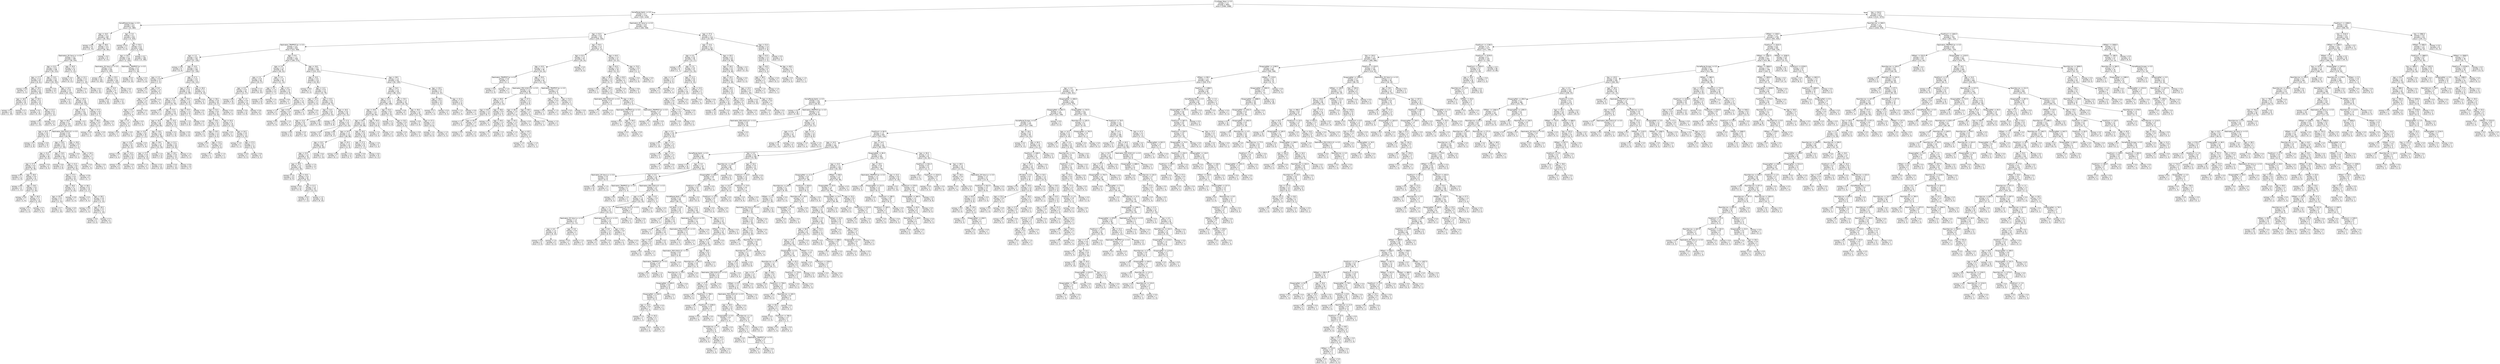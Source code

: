 digraph Tree {
node [shape=box, style="rounded", color="black", fontname="helvetica"] ;
edge [fontname="helvetica"] ;
0 [label="CryoSleep_False <= 0.5\nentropy = 1.0\nsamples = 4954\nvalue = [2466, 2488]"] ;
1 [label="HomePlanet_Earth <= 0.5\nentropy = 0.7\nsamples = 1743\nvalue = [325, 1418]"] ;
0 -> 1 [labeldistance=2.5, labelangle=45, headlabel="True"] ;
2 [label="HomePlanet_Europa <= 0.5\nentropy = 0.3\nsamples = 921\nvalue = [41, 880]"] ;
1 -> 2 ;
3 [label="Age <= 16.5\nentropy = 0.4\nsamples = 387\nvalue = [36, 351]"] ;
2 -> 3 ;
4 [label="entropy = 0.0\nsamples = 70\nvalue = [0, 70]"] ;
3 -> 4 ;
5 [label="Age <= 48.5\nentropy = 0.5\nsamples = 317\nvalue = [36, 281]"] ;
3 -> 5 ;
6 [label="Destination_55 Cancri e <= 0.5\nentropy = 0.6\nsamples = 280\nvalue = [36, 244]"] ;
5 -> 6 ;
7 [label="Age <= 22.5\nentropy = 0.6\nsamples = 248\nvalue = [35, 213]"] ;
6 -> 7 ;
8 [label="Age <= 17.5\nentropy = 0.4\nsamples = 67\nvalue = [6, 61]"] ;
7 -> 8 ;
9 [label="entropy = 0.8\nsamples = 4\nvalue = [1, 3]"] ;
8 -> 9 ;
10 [label="Age <= 19.5\nentropy = 0.4\nsamples = 63\nvalue = [5, 58]"] ;
8 -> 10 ;
11 [label="Age <= 18.5\nentropy = 0.5\nsamples = 30\nvalue = [3, 27]"] ;
10 -> 11 ;
12 [label="entropy = 0.3\nsamples = 19\nvalue = [1, 18]"] ;
11 -> 12 ;
13 [label="entropy = 0.7\nsamples = 11\nvalue = [2, 9]"] ;
11 -> 13 ;
14 [label="Age <= 20.5\nentropy = 0.3\nsamples = 33\nvalue = [2, 31]"] ;
10 -> 14 ;
15 [label="entropy = 0.0\nsamples = 10\nvalue = [0, 10]"] ;
14 -> 15 ;
16 [label="Age <= 21.5\nentropy = 0.4\nsamples = 23\nvalue = [2, 21]"] ;
14 -> 16 ;
17 [label="entropy = 0.4\nsamples = 14\nvalue = [1, 13]"] ;
16 -> 17 ;
18 [label="entropy = 0.5\nsamples = 9\nvalue = [1, 8]"] ;
16 -> 18 ;
19 [label="Age <= 23.5\nentropy = 0.6\nsamples = 181\nvalue = [29, 152]"] ;
7 -> 19 ;
20 [label="entropy = 0.9\nsamples = 10\nvalue = [3, 7]"] ;
19 -> 20 ;
21 [label="Age <= 24.5\nentropy = 0.6\nsamples = 171\nvalue = [26, 145]"] ;
19 -> 21 ;
22 [label="entropy = 0.0\nsamples = 13\nvalue = [0, 13]"] ;
21 -> 22 ;
23 [label="Age <= 45.5\nentropy = 0.6\nsamples = 158\nvalue = [26, 132]"] ;
21 -> 23 ;
24 [label="Age <= 42.5\nentropy = 0.6\nsamples = 148\nvalue = [23, 125]"] ;
23 -> 24 ;
25 [label="Age <= 26.5\nentropy = 0.7\nsamples = 134\nvalue = [23, 111]"] ;
24 -> 25 ;
26 [label="Age <= 25.5\nentropy = 0.8\nsamples = 20\nvalue = [5, 15]"] ;
25 -> 26 ;
27 [label="entropy = 0.7\nsamples = 10\nvalue = [2, 8]"] ;
26 -> 27 ;
28 [label="entropy = 0.9\nsamples = 10\nvalue = [3, 7]"] ;
26 -> 28 ;
29 [label="Destination_PSO J318.5-22 <= 0.5\nentropy = 0.6\nsamples = 114\nvalue = [18, 96]"] ;
25 -> 29 ;
30 [label="Age <= 33.5\nentropy = 0.6\nsamples = 111\nvalue = [17, 94]"] ;
29 -> 30 ;
31 [label="Age <= 31.5\nentropy = 0.5\nsamples = 48\nvalue = [6, 42]"] ;
30 -> 31 ;
32 [label="Age <= 27.5\nentropy = 0.6\nsamples = 42\nvalue = [6, 36]"] ;
31 -> 32 ;
33 [label="entropy = 0.7\nsamples = 11\nvalue = [2, 9]"] ;
32 -> 33 ;
34 [label="Age <= 28.5\nentropy = 0.6\nsamples = 31\nvalue = [4, 27]"] ;
32 -> 34 ;
35 [label="entropy = 0.4\nsamples = 12\nvalue = [1, 11]"] ;
34 -> 35 ;
36 [label="Age <= 29.5\nentropy = 0.6\nsamples = 19\nvalue = [3, 16]"] ;
34 -> 36 ;
37 [label="entropy = 0.6\nsamples = 7\nvalue = [1, 6]"] ;
36 -> 37 ;
38 [label="Age <= 30.5\nentropy = 0.7\nsamples = 12\nvalue = [2, 10]"] ;
36 -> 38 ;
39 [label="entropy = 0.7\nsamples = 6\nvalue = [1, 5]"] ;
38 -> 39 ;
40 [label="entropy = 0.7\nsamples = 6\nvalue = [1, 5]"] ;
38 -> 40 ;
41 [label="entropy = 0.0\nsamples = 6\nvalue = [0, 6]"] ;
31 -> 41 ;
42 [label="Age <= 34.5\nentropy = 0.7\nsamples = 63\nvalue = [11, 52]"] ;
30 -> 42 ;
43 [label="entropy = 0.8\nsamples = 11\nvalue = [3, 8]"] ;
42 -> 43 ;
44 [label="Age <= 41.5\nentropy = 0.6\nsamples = 52\nvalue = [8, 44]"] ;
42 -> 44 ;
45 [label="Age <= 37.5\nentropy = 0.6\nsamples = 43\nvalue = [6, 37]"] ;
44 -> 45 ;
46 [label="Age <= 36.5\nentropy = 0.7\nsamples = 24\nvalue = [4, 20]"] ;
45 -> 46 ;
47 [label="Age <= 35.5\nentropy = 0.5\nsamples = 17\nvalue = [2, 15]"] ;
46 -> 47 ;
48 [label="entropy = 0.7\nsamples = 12\nvalue = [2, 10]"] ;
47 -> 48 ;
49 [label="entropy = 0.0\nsamples = 5\nvalue = [0, 5]"] ;
47 -> 49 ;
50 [label="entropy = 0.9\nsamples = 7\nvalue = [2, 5]"] ;
46 -> 50 ;
51 [label="Age <= 38.5\nentropy = 0.5\nsamples = 19\nvalue = [2, 17]"] ;
45 -> 51 ;
52 [label="entropy = 0.0\nsamples = 4\nvalue = [0, 4]"] ;
51 -> 52 ;
53 [label="Age <= 39.5\nentropy = 0.6\nsamples = 15\nvalue = [2, 13]"] ;
51 -> 53 ;
54 [label="entropy = 0.8\nsamples = 4\nvalue = [1, 3]"] ;
53 -> 54 ;
55 [label="Age <= 40.5\nentropy = 0.4\nsamples = 11\nvalue = [1, 10]"] ;
53 -> 55 ;
56 [label="entropy = 0.0\nsamples = 5\nvalue = [0, 5]"] ;
55 -> 56 ;
57 [label="entropy = 0.7\nsamples = 6\nvalue = [1, 5]"] ;
55 -> 57 ;
58 [label="entropy = 0.8\nsamples = 9\nvalue = [2, 7]"] ;
44 -> 58 ;
59 [label="Age <= 29.0\nentropy = 0.9\nsamples = 3\nvalue = [1, 2]"] ;
29 -> 59 ;
60 [label="entropy = 0.0\nsamples = 1\nvalue = [0, 1]"] ;
59 -> 60 ;
61 [label="Age <= 34.5\nentropy = 1.0\nsamples = 2\nvalue = [1, 1]"] ;
59 -> 61 ;
62 [label="entropy = 0.0\nsamples = 1\nvalue = [1, 0]"] ;
61 -> 62 ;
63 [label="entropy = 0.0\nsamples = 1\nvalue = [0, 1]"] ;
61 -> 63 ;
64 [label="entropy = 0.0\nsamples = 14\nvalue = [0, 14]"] ;
24 -> 64 ;
65 [label="Age <= 47.5\nentropy = 0.9\nsamples = 10\nvalue = [3, 7]"] ;
23 -> 65 ;
66 [label="Age <= 46.5\nentropy = 0.9\nsamples = 6\nvalue = [2, 4]"] ;
65 -> 66 ;
67 [label="entropy = 0.9\nsamples = 3\nvalue = [1, 2]"] ;
66 -> 67 ;
68 [label="entropy = 0.9\nsamples = 3\nvalue = [1, 2]"] ;
66 -> 68 ;
69 [label="entropy = 0.8\nsamples = 4\nvalue = [1, 3]"] ;
65 -> 69 ;
70 [label="Age <= 30.5\nentropy = 0.2\nsamples = 32\nvalue = [1, 31]"] ;
6 -> 70 ;
71 [label="entropy = 0.0\nsamples = 21\nvalue = [0, 21]"] ;
70 -> 71 ;
72 [label="Age <= 31.5\nentropy = 0.4\nsamples = 11\nvalue = [1, 10]"] ;
70 -> 72 ;
73 [label="entropy = 0.0\nsamples = 1\nvalue = [1, 0]"] ;
72 -> 73 ;
74 [label="entropy = 0.0\nsamples = 10\nvalue = [0, 10]"] ;
72 -> 74 ;
75 [label="entropy = 0.0\nsamples = 37\nvalue = [0, 37]"] ;
5 -> 75 ;
76 [label="Age <= 3.0\nentropy = 0.1\nsamples = 534\nvalue = [5, 529]"] ;
2 -> 76 ;
77 [label="entropy = 0.0\nsamples = 3\nvalue = [3, 0]"] ;
76 -> 77 ;
78 [label="Age <= 35.5\nentropy = 0.0\nsamples = 531\nvalue = [2, 529]"] ;
76 -> 78 ;
79 [label="Age <= 34.5\nentropy = 0.1\nsamples = 335\nvalue = [2, 333]"] ;
78 -> 79 ;
80 [label="Destination_55 Cancri e <= 0.5\nentropy = 0.0\nsamples = 316\nvalue = [1, 315]"] ;
79 -> 80 ;
81 [label="entropy = 0.0\nsamples = 162\nvalue = [0, 162]"] ;
80 -> 81 ;
82 [label="Age <= 25.5\nentropy = 0.1\nsamples = 154\nvalue = [1, 153]"] ;
80 -> 82 ;
83 [label="Age <= 24.5\nentropy = 0.1\nsamples = 77\nvalue = [1, 76]"] ;
82 -> 83 ;
84 [label="entropy = 0.0\nsamples = 62\nvalue = [0, 62]"] ;
83 -> 84 ;
85 [label="entropy = 0.4\nsamples = 15\nvalue = [1, 14]"] ;
83 -> 85 ;
86 [label="entropy = 0.0\nsamples = 77\nvalue = [0, 77]"] ;
82 -> 86 ;
87 [label="Destination_TRAPPIST-1e <= 0.5\nentropy = 0.3\nsamples = 19\nvalue = [1, 18]"] ;
79 -> 87 ;
88 [label="entropy = 0.0\nsamples = 10\nvalue = [0, 10]"] ;
87 -> 88 ;
89 [label="entropy = 0.5\nsamples = 9\nvalue = [1, 8]"] ;
87 -> 89 ;
90 [label="entropy = 0.0\nsamples = 196\nvalue = [0, 196]"] ;
78 -> 90 ;
91 [label="Destination_55 Cancri e <= 0.5\nentropy = 0.9\nsamples = 822\nvalue = [284, 538]"] ;
1 -> 91 ;
92 [label="Age <= 42.5\nentropy = 0.9\nsamples = 704\nvalue = [259, 445]"] ;
91 -> 92 ;
93 [label="Destination_TRAPPIST-1e <= 0.5\nentropy = 0.9\nsamples = 630\nvalue = [222, 408]"] ;
92 -> 93 ;
94 [label="Age <= 1.5\nentropy = 0.9\nsamples = 192\nvalue = [57, 135]"] ;
93 -> 94 ;
95 [label="entropy = 0.0\nsamples = 9\nvalue = [0, 9]"] ;
94 -> 95 ;
96 [label="Age <= 10.5\nentropy = 0.9\nsamples = 183\nvalue = [57, 126]"] ;
94 -> 96 ;
97 [label="Age <= 2.5\nentropy = 0.9\nsamples = 11\nvalue = [7, 4]"] ;
96 -> 97 ;
98 [label="entropy = 0.0\nsamples = 2\nvalue = [2, 0]"] ;
97 -> 98 ;
99 [label="Age <= 8.0\nentropy = 1.0\nsamples = 9\nvalue = [5, 4]"] ;
97 -> 99 ;
100 [label="Age <= 5.5\nentropy = 1.0\nsamples = 8\nvalue = [4, 4]"] ;
99 -> 100 ;
101 [label="Age <= 4.5\nentropy = 1.0\nsamples = 7\nvalue = [4, 3]"] ;
100 -> 101 ;
102 [label="Age <= 3.5\nentropy = 1.0\nsamples = 5\nvalue = [2, 3]"] ;
101 -> 102 ;
103 [label="entropy = 0.9\nsamples = 3\nvalue = [2, 1]"] ;
102 -> 103 ;
104 [label="entropy = 0.0\nsamples = 2\nvalue = [0, 2]"] ;
102 -> 104 ;
105 [label="entropy = 0.0\nsamples = 2\nvalue = [2, 0]"] ;
101 -> 105 ;
106 [label="entropy = 0.0\nsamples = 1\nvalue = [0, 1]"] ;
100 -> 106 ;
107 [label="entropy = 0.0\nsamples = 1\nvalue = [1, 0]"] ;
99 -> 107 ;
108 [label="Age <= 27.5\nentropy = 0.9\nsamples = 172\nvalue = [50, 122]"] ;
96 -> 108 ;
109 [label="Age <= 24.5\nentropy = 0.9\nsamples = 131\nvalue = [42, 89]"] ;
108 -> 109 ;
110 [label="Age <= 12.0\nentropy = 0.9\nsamples = 111\nvalue = [33, 78]"] ;
109 -> 110 ;
111 [label="entropy = 0.0\nsamples = 1\nvalue = [0, 1]"] ;
110 -> 111 ;
112 [label="Age <= 22.5\nentropy = 0.9\nsamples = 110\nvalue = [33, 77]"] ;
110 -> 112 ;
113 [label="Age <= 16.5\nentropy = 0.9\nsamples = 88\nvalue = [28, 60]"] ;
112 -> 113 ;
114 [label="Age <= 15.5\nentropy = 0.8\nsamples = 28\nvalue = [7, 21]"] ;
113 -> 114 ;
115 [label="Age <= 13.5\nentropy = 0.9\nsamples = 19\nvalue = [6, 13]"] ;
114 -> 115 ;
116 [label="entropy = 0.9\nsamples = 7\nvalue = [2, 5]"] ;
115 -> 116 ;
117 [label="Age <= 14.5\nentropy = 0.9\nsamples = 12\nvalue = [4, 8]"] ;
115 -> 117 ;
118 [label="entropy = 0.9\nsamples = 9\nvalue = [3, 6]"] ;
117 -> 118 ;
119 [label="entropy = 0.9\nsamples = 3\nvalue = [1, 2]"] ;
117 -> 119 ;
120 [label="entropy = 0.5\nsamples = 9\nvalue = [1, 8]"] ;
114 -> 120 ;
121 [label="Age <= 19.5\nentropy = 0.9\nsamples = 60\nvalue = [21, 39]"] ;
113 -> 121 ;
122 [label="Age <= 18.5\nentropy = 1.0\nsamples = 32\nvalue = [13, 19]"] ;
121 -> 122 ;
123 [label="Age <= 17.5\nentropy = 0.9\nsamples = 19\nvalue = [6, 13]"] ;
122 -> 123 ;
124 [label="entropy = 1.0\nsamples = 5\nvalue = [2, 3]"] ;
123 -> 124 ;
125 [label="entropy = 0.9\nsamples = 14\nvalue = [4, 10]"] ;
123 -> 125 ;
126 [label="entropy = 1.0\nsamples = 13\nvalue = [7, 6]"] ;
122 -> 126 ;
127 [label="Age <= 21.5\nentropy = 0.9\nsamples = 28\nvalue = [8, 20]"] ;
121 -> 127 ;
128 [label="Age <= 20.5\nentropy = 0.8\nsamples = 23\nvalue = [6, 17]"] ;
127 -> 128 ;
129 [label="entropy = 0.8\nsamples = 13\nvalue = [3, 10]"] ;
128 -> 129 ;
130 [label="entropy = 0.9\nsamples = 10\nvalue = [3, 7]"] ;
128 -> 130 ;
131 [label="entropy = 1.0\nsamples = 5\nvalue = [2, 3]"] ;
127 -> 131 ;
132 [label="Age <= 23.5\nentropy = 0.8\nsamples = 22\nvalue = [5, 17]"] ;
112 -> 132 ;
133 [label="entropy = 0.5\nsamples = 10\nvalue = [1, 9]"] ;
132 -> 133 ;
134 [label="entropy = 0.9\nsamples = 12\nvalue = [4, 8]"] ;
132 -> 134 ;
135 [label="Age <= 26.5\nentropy = 1.0\nsamples = 20\nvalue = [9, 11]"] ;
109 -> 135 ;
136 [label="Age <= 25.5\nentropy = 1.0\nsamples = 14\nvalue = [7, 7]"] ;
135 -> 136 ;
137 [label="entropy = 1.0\nsamples = 10\nvalue = [4, 6]"] ;
136 -> 137 ;
138 [label="entropy = 0.8\nsamples = 4\nvalue = [3, 1]"] ;
136 -> 138 ;
139 [label="entropy = 0.9\nsamples = 6\nvalue = [2, 4]"] ;
135 -> 139 ;
140 [label="Age <= 28.5\nentropy = 0.7\nsamples = 41\nvalue = [8, 33]"] ;
108 -> 140 ;
141 [label="entropy = 0.0\nsamples = 6\nvalue = [0, 6]"] ;
140 -> 141 ;
142 [label="Age <= 39.0\nentropy = 0.8\nsamples = 35\nvalue = [8, 27]"] ;
140 -> 142 ;
143 [label="Age <= 32.5\nentropy = 0.8\nsamples = 32\nvalue = [8, 24]"] ;
142 -> 143 ;
144 [label="Age <= 29.5\nentropy = 0.9\nsamples = 16\nvalue = [5, 11]"] ;
143 -> 144 ;
145 [label="entropy = 0.7\nsamples = 6\nvalue = [1, 5]"] ;
144 -> 145 ;
146 [label="Age <= 30.5\nentropy = 1.0\nsamples = 10\nvalue = [4, 6]"] ;
144 -> 146 ;
147 [label="entropy = 0.0\nsamples = 1\nvalue = [1, 0]"] ;
146 -> 147 ;
148 [label="Age <= 31.5\nentropy = 0.9\nsamples = 9\nvalue = [3, 6]"] ;
146 -> 148 ;
149 [label="entropy = 0.7\nsamples = 5\nvalue = [1, 4]"] ;
148 -> 149 ;
150 [label="entropy = 1.0\nsamples = 4\nvalue = [2, 2]"] ;
148 -> 150 ;
151 [label="Age <= 33.5\nentropy = 0.7\nsamples = 16\nvalue = [3, 13]"] ;
143 -> 151 ;
152 [label="entropy = 0.0\nsamples = 3\nvalue = [0, 3]"] ;
151 -> 152 ;
153 [label="Age <= 34.5\nentropy = 0.8\nsamples = 13\nvalue = [3, 10]"] ;
151 -> 153 ;
154 [label="entropy = 1.0\nsamples = 2\nvalue = [1, 1]"] ;
153 -> 154 ;
155 [label="Age <= 37.0\nentropy = 0.7\nsamples = 11\nvalue = [2, 9]"] ;
153 -> 155 ;
156 [label="entropy = 0.0\nsamples = 5\nvalue = [0, 5]"] ;
155 -> 156 ;
157 [label="entropy = 0.9\nsamples = 6\nvalue = [2, 4]"] ;
155 -> 157 ;
158 [label="entropy = 0.0\nsamples = 3\nvalue = [0, 3]"] ;
142 -> 158 ;
159 [label="Age <= 9.5\nentropy = 1.0\nsamples = 438\nvalue = [165, 273]"] ;
93 -> 159 ;
160 [label="Age <= 3.5\nentropy = 1.0\nsamples = 92\nvalue = [40, 52]"] ;
159 -> 160 ;
161 [label="Age <= 2.5\nentropy = 0.9\nsamples = 56\nvalue = [19, 37]"] ;
160 -> 161 ;
162 [label="Age <= 0.5\nentropy = 0.9\nsamples = 40\nvalue = [13, 27]"] ;
161 -> 162 ;
163 [label="entropy = 0.9\nsamples = 19\nvalue = [7, 12]"] ;
162 -> 163 ;
164 [label="Age <= 1.5\nentropy = 0.9\nsamples = 21\nvalue = [6, 15]"] ;
162 -> 164 ;
165 [label="entropy = 0.9\nsamples = 13\nvalue = [4, 9]"] ;
164 -> 165 ;
166 [label="entropy = 0.8\nsamples = 8\nvalue = [2, 6]"] ;
164 -> 166 ;
167 [label="entropy = 1.0\nsamples = 16\nvalue = [6, 10]"] ;
161 -> 167 ;
168 [label="Age <= 5.5\nentropy = 1.0\nsamples = 36\nvalue = [21, 15]"] ;
160 -> 168 ;
169 [label="Age <= 4.5\nentropy = 1.0\nsamples = 14\nvalue = [7, 7]"] ;
168 -> 169 ;
170 [label="entropy = 1.0\nsamples = 10\nvalue = [5, 5]"] ;
169 -> 170 ;
171 [label="entropy = 1.0\nsamples = 4\nvalue = [2, 2]"] ;
169 -> 171 ;
172 [label="Age <= 6.5\nentropy = 0.9\nsamples = 22\nvalue = [14, 8]"] ;
168 -> 172 ;
173 [label="entropy = 0.8\nsamples = 4\nvalue = [3, 1]"] ;
172 -> 173 ;
174 [label="Age <= 7.5\nentropy = 1.0\nsamples = 18\nvalue = [11, 7]"] ;
172 -> 174 ;
175 [label="entropy = 1.0\nsamples = 9\nvalue = [5, 4]"] ;
174 -> 175 ;
176 [label="Age <= 8.5\nentropy = 0.9\nsamples = 9\nvalue = [6, 3]"] ;
174 -> 176 ;
177 [label="entropy = 0.0\nsamples = 2\nvalue = [2, 0]"] ;
176 -> 177 ;
178 [label="entropy = 1.0\nsamples = 7\nvalue = [4, 3]"] ;
176 -> 178 ;
179 [label="Age <= 18.5\nentropy = 0.9\nsamples = 346\nvalue = [125, 221]"] ;
159 -> 179 ;
180 [label="Age <= 10.5\nentropy = 0.9\nsamples = 115\nvalue = [33, 82]"] ;
179 -> 180 ;
181 [label="entropy = 0.0\nsamples = 3\nvalue = [0, 3]"] ;
180 -> 181 ;
182 [label="Age <= 12.5\nentropy = 0.9\nsamples = 112\nvalue = [33, 79]"] ;
180 -> 182 ;
183 [label="Age <= 11.5\nentropy = 1.0\nsamples = 11\nvalue = [5, 6]"] ;
182 -> 183 ;
184 [label="entropy = 0.7\nsamples = 5\nvalue = [1, 4]"] ;
183 -> 184 ;
185 [label="entropy = 0.9\nsamples = 6\nvalue = [4, 2]"] ;
183 -> 185 ;
186 [label="Age <= 15.5\nentropy = 0.9\nsamples = 101\nvalue = [28, 73]"] ;
182 -> 186 ;
187 [label="Age <= 14.5\nentropy = 0.8\nsamples = 55\nvalue = [13, 42]"] ;
186 -> 187 ;
188 [label="Age <= 13.5\nentropy = 0.9\nsamples = 33\nvalue = [10, 23]"] ;
187 -> 188 ;
189 [label="entropy = 0.8\nsamples = 12\nvalue = [3, 9]"] ;
188 -> 189 ;
190 [label="entropy = 0.9\nsamples = 21\nvalue = [7, 14]"] ;
188 -> 190 ;
191 [label="entropy = 0.6\nsamples = 22\nvalue = [3, 19]"] ;
187 -> 191 ;
192 [label="Age <= 16.5\nentropy = 0.9\nsamples = 46\nvalue = [15, 31]"] ;
186 -> 192 ;
193 [label="entropy = 1.0\nsamples = 13\nvalue = [5, 8]"] ;
192 -> 193 ;
194 [label="Age <= 17.5\nentropy = 0.9\nsamples = 33\nvalue = [10, 23]"] ;
192 -> 194 ;
195 [label="entropy = 0.8\nsamples = 8\nvalue = [2, 6]"] ;
194 -> 195 ;
196 [label="entropy = 0.9\nsamples = 25\nvalue = [8, 17]"] ;
194 -> 196 ;
197 [label="Age <= 38.5\nentropy = 1.0\nsamples = 231\nvalue = [92, 139]"] ;
179 -> 197 ;
198 [label="Age <= 34.5\nentropy = 1.0\nsamples = 210\nvalue = [86, 124]"] ;
197 -> 198 ;
199 [label="Age <= 31.5\nentropy = 1.0\nsamples = 176\nvalue = [68, 108]"] ;
198 -> 199 ;
200 [label="Age <= 29.5\nentropy = 1.0\nsamples = 157\nvalue = [63, 94]"] ;
199 -> 200 ;
201 [label="Age <= 26.5\nentropy = 1.0\nsamples = 143\nvalue = [55, 88]"] ;
200 -> 201 ;
202 [label="Age <= 24.5\nentropy = 1.0\nsamples = 114\nvalue = [46, 68]"] ;
201 -> 202 ;
203 [label="Age <= 23.5\nentropy = 0.9\nsamples = 95\nvalue = [35, 60]"] ;
202 -> 203 ;
204 [label="Age <= 22.5\nentropy = 1.0\nsamples = 78\nvalue = [31, 47]"] ;
203 -> 204 ;
205 [label="Age <= 19.5\nentropy = 1.0\nsamples = 64\nvalue = [24, 40]"] ;
204 -> 205 ;
206 [label="entropy = 1.0\nsamples = 15\nvalue = [6, 9]"] ;
205 -> 206 ;
207 [label="Age <= 20.5\nentropy = 0.9\nsamples = 49\nvalue = [18, 31]"] ;
205 -> 207 ;
208 [label="entropy = 0.9\nsamples = 14\nvalue = [5, 9]"] ;
207 -> 208 ;
209 [label="Age <= 21.5\nentropy = 1.0\nsamples = 35\nvalue = [13, 22]"] ;
207 -> 209 ;
210 [label="entropy = 0.9\nsamples = 19\nvalue = [7, 12]"] ;
209 -> 210 ;
211 [label="entropy = 1.0\nsamples = 16\nvalue = [6, 10]"] ;
209 -> 211 ;
212 [label="entropy = 1.0\nsamples = 14\nvalue = [7, 7]"] ;
204 -> 212 ;
213 [label="entropy = 0.8\nsamples = 17\nvalue = [4, 13]"] ;
203 -> 213 ;
214 [label="Age <= 25.5\nentropy = 1.0\nsamples = 19\nvalue = [11, 8]"] ;
202 -> 214 ;
215 [label="entropy = 0.6\nsamples = 7\nvalue = [6, 1]"] ;
214 -> 215 ;
216 [label="entropy = 1.0\nsamples = 12\nvalue = [5, 7]"] ;
214 -> 216 ;
217 [label="Age <= 28.5\nentropy = 0.9\nsamples = 29\nvalue = [9, 20]"] ;
201 -> 217 ;
218 [label="Age <= 27.5\nentropy = 0.9\nsamples = 24\nvalue = [7, 17]"] ;
217 -> 218 ;
219 [label="entropy = 0.9\nsamples = 9\nvalue = [3, 6]"] ;
218 -> 219 ;
220 [label="entropy = 0.8\nsamples = 15\nvalue = [4, 11]"] ;
218 -> 220 ;
221 [label="entropy = 1.0\nsamples = 5\nvalue = [2, 3]"] ;
217 -> 221 ;
222 [label="Age <= 30.5\nentropy = 1.0\nsamples = 14\nvalue = [8, 6]"] ;
200 -> 222 ;
223 [label="entropy = 1.0\nsamples = 9\nvalue = [5, 4]"] ;
222 -> 223 ;
224 [label="entropy = 1.0\nsamples = 5\nvalue = [3, 2]"] ;
222 -> 224 ;
225 [label="Age <= 32.5\nentropy = 0.8\nsamples = 19\nvalue = [5, 14]"] ;
199 -> 225 ;
226 [label="entropy = 0.7\nsamples = 10\nvalue = [2, 8]"] ;
225 -> 226 ;
227 [label="Age <= 33.5\nentropy = 0.9\nsamples = 9\nvalue = [3, 6]"] ;
225 -> 227 ;
228 [label="entropy = 0.9\nsamples = 6\nvalue = [2, 4]"] ;
227 -> 228 ;
229 [label="entropy = 0.9\nsamples = 3\nvalue = [1, 2]"] ;
227 -> 229 ;
230 [label="Age <= 35.5\nentropy = 1.0\nsamples = 34\nvalue = [18, 16]"] ;
198 -> 230 ;
231 [label="entropy = 0.8\nsamples = 8\nvalue = [6, 2]"] ;
230 -> 231 ;
232 [label="Age <= 36.5\nentropy = 1.0\nsamples = 26\nvalue = [12, 14]"] ;
230 -> 232 ;
233 [label="entropy = 0.9\nsamples = 9\nvalue = [3, 6]"] ;
232 -> 233 ;
234 [label="Age <= 37.5\nentropy = 1.0\nsamples = 17\nvalue = [9, 8]"] ;
232 -> 234 ;
235 [label="entropy = 1.0\nsamples = 11\nvalue = [6, 5]"] ;
234 -> 235 ;
236 [label="entropy = 1.0\nsamples = 6\nvalue = [3, 3]"] ;
234 -> 236 ;
237 [label="Age <= 40.5\nentropy = 0.9\nsamples = 21\nvalue = [6, 15]"] ;
197 -> 237 ;
238 [label="Age <= 39.5\nentropy = 0.5\nsamples = 10\nvalue = [1, 9]"] ;
237 -> 238 ;
239 [label="entropy = 0.7\nsamples = 5\nvalue = [1, 4]"] ;
238 -> 239 ;
240 [label="entropy = 0.0\nsamples = 5\nvalue = [0, 5]"] ;
238 -> 240 ;
241 [label="Age <= 41.5\nentropy = 1.0\nsamples = 11\nvalue = [5, 6]"] ;
237 -> 241 ;
242 [label="entropy = 1.0\nsamples = 7\nvalue = [4, 3]"] ;
241 -> 242 ;
243 [label="entropy = 0.8\nsamples = 4\nvalue = [1, 3]"] ;
241 -> 243 ;
244 [label="Age <= 55.5\nentropy = 1.0\nsamples = 74\nvalue = [37, 37]"] ;
92 -> 244 ;
245 [label="Age <= 52.5\nentropy = 1.0\nsamples = 53\nvalue = [29, 24]"] ;
244 -> 245 ;
246 [label="Age <= 43.5\nentropy = 1.0\nsamples = 48\nvalue = [24, 24]"] ;
245 -> 246 ;
247 [label="Destination_TRAPPIST-1e <= 0.5\nentropy = 0.8\nsamples = 4\nvalue = [3, 1]"] ;
246 -> 247 ;
248 [label="entropy = 0.0\nsamples = 2\nvalue = [2, 0]"] ;
247 -> 248 ;
249 [label="entropy = 1.0\nsamples = 2\nvalue = [1, 1]"] ;
247 -> 249 ;
250 [label="Age <= 50.5\nentropy = 1.0\nsamples = 44\nvalue = [21, 23]"] ;
246 -> 250 ;
251 [label="Destination_PSO J318.5-22 <= 0.5\nentropy = 1.0\nsamples = 36\nvalue = [16, 20]"] ;
250 -> 251 ;
252 [label="Age <= 46.5\nentropy = 1.0\nsamples = 24\nvalue = [10, 14]"] ;
251 -> 252 ;
253 [label="Age <= 44.5\nentropy = 1.0\nsamples = 13\nvalue = [6, 7]"] ;
252 -> 253 ;
254 [label="entropy = 1.0\nsamples = 6\nvalue = [3, 3]"] ;
253 -> 254 ;
255 [label="Age <= 45.5\nentropy = 1.0\nsamples = 7\nvalue = [3, 4]"] ;
253 -> 255 ;
256 [label="entropy = 0.0\nsamples = 1\nvalue = [0, 1]"] ;
255 -> 256 ;
257 [label="entropy = 1.0\nsamples = 6\nvalue = [3, 3]"] ;
255 -> 257 ;
258 [label="Age <= 48.0\nentropy = 0.9\nsamples = 11\nvalue = [4, 7]"] ;
252 -> 258 ;
259 [label="entropy = 0.7\nsamples = 5\nvalue = [1, 4]"] ;
258 -> 259 ;
260 [label="Age <= 49.5\nentropy = 1.0\nsamples = 6\nvalue = [3, 3]"] ;
258 -> 260 ;
261 [label="entropy = 1.0\nsamples = 2\nvalue = [1, 1]"] ;
260 -> 261 ;
262 [label="entropy = 1.0\nsamples = 4\nvalue = [2, 2]"] ;
260 -> 262 ;
263 [label="Age <= 47.5\nentropy = 1.0\nsamples = 12\nvalue = [6, 6]"] ;
251 -> 263 ;
264 [label="Age <= 46.5\nentropy = 1.0\nsamples = 7\nvalue = [4, 3]"] ;
263 -> 264 ;
265 [label="Age <= 44.5\nentropy = 1.0\nsamples = 6\nvalue = [3, 3]"] ;
264 -> 265 ;
266 [label="entropy = 1.0\nsamples = 2\nvalue = [1, 1]"] ;
265 -> 266 ;
267 [label="Age <= 45.5\nentropy = 1.0\nsamples = 4\nvalue = [2, 2]"] ;
265 -> 267 ;
268 [label="entropy = 1.0\nsamples = 2\nvalue = [1, 1]"] ;
267 -> 268 ;
269 [label="entropy = 1.0\nsamples = 2\nvalue = [1, 1]"] ;
267 -> 269 ;
270 [label="entropy = 0.0\nsamples = 1\nvalue = [1, 0]"] ;
264 -> 270 ;
271 [label="Age <= 48.5\nentropy = 1.0\nsamples = 5\nvalue = [2, 3]"] ;
263 -> 271 ;
272 [label="entropy = 0.0\nsamples = 1\nvalue = [0, 1]"] ;
271 -> 272 ;
273 [label="entropy = 1.0\nsamples = 4\nvalue = [2, 2]"] ;
271 -> 273 ;
274 [label="Destination_TRAPPIST-1e <= 0.5\nentropy = 1.0\nsamples = 8\nvalue = [5, 3]"] ;
250 -> 274 ;
275 [label="Age <= 51.5\nentropy = 0.9\nsamples = 3\nvalue = [1, 2]"] ;
274 -> 275 ;
276 [label="entropy = 0.0\nsamples = 1\nvalue = [0, 1]"] ;
275 -> 276 ;
277 [label="entropy = 1.0\nsamples = 2\nvalue = [1, 1]"] ;
275 -> 277 ;
278 [label="Age <= 51.5\nentropy = 0.7\nsamples = 5\nvalue = [4, 1]"] ;
274 -> 278 ;
279 [label="entropy = 0.0\nsamples = 2\nvalue = [2, 0]"] ;
278 -> 279 ;
280 [label="entropy = 0.9\nsamples = 3\nvalue = [2, 1]"] ;
278 -> 280 ;
281 [label="entropy = 0.0\nsamples = 5\nvalue = [5, 0]"] ;
245 -> 281 ;
282 [label="Age <= 64.5\nentropy = 1.0\nsamples = 21\nvalue = [8, 13]"] ;
244 -> 282 ;
283 [label="Age <= 62.0\nentropy = 0.9\nsamples = 18\nvalue = [6, 12]"] ;
282 -> 283 ;
284 [label="Age <= 56.5\nentropy = 1.0\nsamples = 12\nvalue = [5, 7]"] ;
283 -> 284 ;
285 [label="entropy = 0.0\nsamples = 1\nvalue = [0, 1]"] ;
284 -> 285 ;
286 [label="Age <= 58.0\nentropy = 1.0\nsamples = 11\nvalue = [5, 6]"] ;
284 -> 286 ;
287 [label="Destination_PSO J318.5-22 <= 0.5\nentropy = 0.9\nsamples = 3\nvalue = [1, 2]"] ;
286 -> 287 ;
288 [label="entropy = 1.0\nsamples = 2\nvalue = [1, 1]"] ;
287 -> 288 ;
289 [label="entropy = 0.0\nsamples = 1\nvalue = [0, 1]"] ;
287 -> 289 ;
290 [label="Age <= 60.5\nentropy = 1.0\nsamples = 8\nvalue = [4, 4]"] ;
286 -> 290 ;
291 [label="Destination_TRAPPIST-1e <= 0.5\nentropy = 0.9\nsamples = 3\nvalue = [2, 1]"] ;
290 -> 291 ;
292 [label="entropy = 0.0\nsamples = 1\nvalue = [1, 0]"] ;
291 -> 292 ;
293 [label="Age <= 59.5\nentropy = 1.0\nsamples = 2\nvalue = [1, 1]"] ;
291 -> 293 ;
294 [label="entropy = 0.0\nsamples = 1\nvalue = [0, 1]"] ;
293 -> 294 ;
295 [label="entropy = 0.0\nsamples = 1\nvalue = [1, 0]"] ;
293 -> 295 ;
296 [label="Destination_TRAPPIST-1e <= 0.5\nentropy = 1.0\nsamples = 5\nvalue = [2, 3]"] ;
290 -> 296 ;
297 [label="entropy = 1.0\nsamples = 2\nvalue = [1, 1]"] ;
296 -> 297 ;
298 [label="entropy = 0.9\nsamples = 3\nvalue = [1, 2]"] ;
296 -> 298 ;
299 [label="Age <= 63.5\nentropy = 0.7\nsamples = 6\nvalue = [1, 5]"] ;
283 -> 299 ;
300 [label="entropy = 0.0\nsamples = 2\nvalue = [0, 2]"] ;
299 -> 300 ;
301 [label="entropy = 0.8\nsamples = 4\nvalue = [1, 3]"] ;
299 -> 301 ;
302 [label="Age <= 70.0\nentropy = 0.9\nsamples = 3\nvalue = [2, 1]"] ;
282 -> 302 ;
303 [label="entropy = 0.0\nsamples = 2\nvalue = [2, 0]"] ;
302 -> 303 ;
304 [label="entropy = 0.0\nsamples = 1\nvalue = [0, 1]"] ;
302 -> 304 ;
305 [label="Age <= 37.0\nentropy = 0.7\nsamples = 118\nvalue = [25, 93]"] ;
91 -> 305 ;
306 [label="Age <= 14.5\nentropy = 0.7\nsamples = 103\nvalue = [18, 85]"] ;
305 -> 306 ;
307 [label="Age <= 0.5\nentropy = 0.9\nsamples = 39\nvalue = [12, 27]"] ;
306 -> 307 ;
308 [label="entropy = 0.5\nsamples = 8\nvalue = [1, 7]"] ;
307 -> 308 ;
309 [label="Age <= 2.5\nentropy = 0.9\nsamples = 31\nvalue = [11, 20]"] ;
307 -> 309 ;
310 [label="Age <= 1.5\nentropy = 1.0\nsamples = 11\nvalue = [6, 5]"] ;
309 -> 310 ;
311 [label="entropy = 1.0\nsamples = 4\nvalue = [2, 2]"] ;
310 -> 311 ;
312 [label="entropy = 1.0\nsamples = 7\nvalue = [4, 3]"] ;
310 -> 312 ;
313 [label="Age <= 11.5\nentropy = 0.8\nsamples = 20\nvalue = [5, 15]"] ;
309 -> 313 ;
314 [label="Age <= 7.5\nentropy = 0.7\nsamples = 16\nvalue = [3, 13]"] ;
313 -> 314 ;
315 [label="Age <= 6.0\nentropy = 0.8\nsamples = 11\nvalue = [3, 8]"] ;
314 -> 315 ;
316 [label="Age <= 3.5\nentropy = 0.5\nsamples = 8\nvalue = [1, 7]"] ;
315 -> 316 ;
317 [label="entropy = 0.9\nsamples = 3\nvalue = [1, 2]"] ;
316 -> 317 ;
318 [label="entropy = 0.0\nsamples = 5\nvalue = [0, 5]"] ;
316 -> 318 ;
319 [label="entropy = 0.9\nsamples = 3\nvalue = [2, 1]"] ;
315 -> 319 ;
320 [label="entropy = 0.0\nsamples = 5\nvalue = [0, 5]"] ;
314 -> 320 ;
321 [label="Age <= 13.0\nentropy = 1.0\nsamples = 4\nvalue = [2, 2]"] ;
313 -> 321 ;
322 [label="entropy = 0.0\nsamples = 1\nvalue = [1, 0]"] ;
321 -> 322 ;
323 [label="entropy = 0.9\nsamples = 3\nvalue = [1, 2]"] ;
321 -> 323 ;
324 [label="Age <= 30.5\nentropy = 0.4\nsamples = 64\nvalue = [6, 58]"] ;
306 -> 324 ;
325 [label="Age <= 28.5\nentropy = 0.5\nsamples = 54\nvalue = [6, 48]"] ;
324 -> 325 ;
326 [label="Age <= 20.5\nentropy = 0.4\nsamples = 52\nvalue = [4, 48]"] ;
325 -> 326 ;
327 [label="Age <= 18.5\nentropy = 0.5\nsamples = 25\nvalue = [3, 22]"] ;
326 -> 327 ;
328 [label="Age <= 15.5\nentropy = 0.3\nsamples = 19\nvalue = [1, 18]"] ;
327 -> 328 ;
329 [label="entropy = 0.5\nsamples = 10\nvalue = [1, 9]"] ;
328 -> 329 ;
330 [label="entropy = 0.0\nsamples = 9\nvalue = [0, 9]"] ;
328 -> 330 ;
331 [label="Age <= 19.5\nentropy = 0.9\nsamples = 6\nvalue = [2, 4]"] ;
327 -> 331 ;
332 [label="entropy = 0.9\nsamples = 3\nvalue = [1, 2]"] ;
331 -> 332 ;
333 [label="entropy = 0.9\nsamples = 3\nvalue = [1, 2]"] ;
331 -> 333 ;
334 [label="Age <= 24.5\nentropy = 0.2\nsamples = 27\nvalue = [1, 26]"] ;
326 -> 334 ;
335 [label="entropy = 0.0\nsamples = 20\nvalue = [0, 20]"] ;
334 -> 335 ;
336 [label="Age <= 26.0\nentropy = 0.6\nsamples = 7\nvalue = [1, 6]"] ;
334 -> 336 ;
337 [label="entropy = 0.9\nsamples = 3\nvalue = [1, 2]"] ;
336 -> 337 ;
338 [label="entropy = 0.0\nsamples = 4\nvalue = [0, 4]"] ;
336 -> 338 ;
339 [label="entropy = 0.0\nsamples = 2\nvalue = [2, 0]"] ;
325 -> 339 ;
340 [label="entropy = 0.0\nsamples = 10\nvalue = [0, 10]"] ;
324 -> 340 ;
341 [label="Age <= 52.0\nentropy = 1.0\nsamples = 15\nvalue = [7, 8]"] ;
305 -> 341 ;
342 [label="Age <= 42.5\nentropy = 1.0\nsamples = 12\nvalue = [7, 5]"] ;
341 -> 342 ;
343 [label="Age <= 40.0\nentropy = 0.9\nsamples = 6\nvalue = [2, 4]"] ;
342 -> 343 ;
344 [label="Age <= 38.5\nentropy = 1.0\nsamples = 4\nvalue = [2, 2]"] ;
343 -> 344 ;
345 [label="entropy = 1.0\nsamples = 2\nvalue = [1, 1]"] ;
344 -> 345 ;
346 [label="entropy = 1.0\nsamples = 2\nvalue = [1, 1]"] ;
344 -> 346 ;
347 [label="entropy = 0.0\nsamples = 2\nvalue = [0, 2]"] ;
343 -> 347 ;
348 [label="Age <= 48.0\nentropy = 0.7\nsamples = 6\nvalue = [5, 1]"] ;
342 -> 348 ;
349 [label="entropy = 0.0\nsamples = 4\nvalue = [4, 0]"] ;
348 -> 349 ;
350 [label="entropy = 1.0\nsamples = 2\nvalue = [1, 1]"] ;
348 -> 350 ;
351 [label="entropy = 0.0\nsamples = 3\nvalue = [0, 3]"] ;
341 -> 351 ;
352 [label="Spa <= 543.0\nentropy = 0.9\nsamples = 3211\nvalue = [2141, 1070]"] ;
0 -> 352 [labeldistance=2.5, labelangle=-45, headlabel="False"] ;
353 [label="RoomService <= 309.5\nentropy = 1.0\nsamples = 2530\nvalue = [1552, 978]"] ;
352 -> 353 ;
354 [label="VRDeck <= 328.5\nentropy = 1.0\nsamples = 1736\nvalue = [901, 835]"] ;
353 -> 354 ;
355 [label="FoodCourt <= 1738.5\nentropy = 1.0\nsamples = 1177\nvalue = [471, 706]"] ;
354 -> 355 ;
356 [label="Spa <= 135.0\nentropy = 1.0\nsamples = 1057\nvalue = [469, 588]"] ;
355 -> 356 ;
357 [label="ShoppingMall <= 1248.0\nentropy = 1.0\nsamples = 901\nvalue = [355, 546]"] ;
356 -> 357 ;
358 [label="VRDeck <= 99.5\nentropy = 1.0\nsamples = 822\nvalue = [349, 473]"] ;
357 -> 358 ;
359 [label="Age <= 3.5\nentropy = 1.0\nsamples = 757\nvalue = [306, 451]"] ;
358 -> 359 ;
360 [label="HomePlanet_Earth <= 0.5\nentropy = 0.8\nsamples = 109\nvalue = [28, 81]"] ;
359 -> 360 ;
361 [label="entropy = 0.0\nsamples = 36\nvalue = [0, 36]"] ;
360 -> 361 ;
362 [label="Destination_TRAPPIST-1e <= 0.5\nentropy = 1.0\nsamples = 73\nvalue = [28, 45]"] ;
360 -> 362 ;
363 [label="Destination_PSO J318.5-22 <= 0.5\nentropy = 0.8\nsamples = 23\nvalue = [5, 18]"] ;
362 -> 363 ;
364 [label="Age <= 0.5\nentropy = 0.8\nsamples = 20\nvalue = [5, 15]"] ;
363 -> 364 ;
365 [label="entropy = 0.7\nsamples = 12\nvalue = [2, 10]"] ;
364 -> 365 ;
366 [label="Age <= 1.5\nentropy = 1.0\nsamples = 8\nvalue = [3, 5]"] ;
364 -> 366 ;
367 [label="entropy = 0.9\nsamples = 3\nvalue = [1, 2]"] ;
366 -> 367 ;
368 [label="Age <= 2.5\nentropy = 1.0\nsamples = 5\nvalue = [2, 3]"] ;
366 -> 368 ;
369 [label="entropy = 1.0\nsamples = 2\nvalue = [1, 1]"] ;
368 -> 369 ;
370 [label="entropy = 0.9\nsamples = 3\nvalue = [1, 2]"] ;
368 -> 370 ;
371 [label="entropy = 0.0\nsamples = 3\nvalue = [0, 3]"] ;
363 -> 371 ;
372 [label="Age <= 1.5\nentropy = 1.0\nsamples = 50\nvalue = [23, 27]"] ;
362 -> 372 ;
373 [label="Age <= 0.5\nentropy = 1.0\nsamples = 34\nvalue = [15, 19]"] ;
372 -> 373 ;
374 [label="entropy = 1.0\nsamples = 25\nvalue = [11, 14]"] ;
373 -> 374 ;
375 [label="entropy = 1.0\nsamples = 9\nvalue = [4, 5]"] ;
373 -> 375 ;
376 [label="Age <= 2.5\nentropy = 1.0\nsamples = 16\nvalue = [8, 8]"] ;
372 -> 376 ;
377 [label="entropy = 1.0\nsamples = 7\nvalue = [4, 3]"] ;
376 -> 377 ;
378 [label="entropy = 1.0\nsamples = 9\nvalue = [4, 5]"] ;
376 -> 378 ;
379 [label="ShoppingMall <= 658.0\nentropy = 1.0\nsamples = 648\nvalue = [278, 370]"] ;
359 -> 379 ;
380 [label="ShoppingMall <= 652.5\nentropy = 1.0\nsamples = 479\nvalue = [221, 258]"] ;
379 -> 380 ;
381 [label="HomePlanet_Europa <= 0.5\nentropy = 1.0\nsamples = 475\nvalue = [217, 258]"] ;
380 -> 381 ;
382 [label="FoodCourt <= 84.0\nentropy = 1.0\nsamples = 429\nvalue = [203, 226]"] ;
381 -> 382 ;
383 [label="Age <= 10.5\nentropy = 1.0\nsamples = 194\nvalue = [104, 90]"] ;
382 -> 383 ;
384 [label="HomePlanet_Earth <= 0.5\nentropy = 1.0\nsamples = 86\nvalue = [34, 52]"] ;
383 -> 384 ;
385 [label="entropy = 0.0\nsamples = 16\nvalue = [0, 16]"] ;
384 -> 385 ;
386 [label="Age <= 4.5\nentropy = 1.0\nsamples = 70\nvalue = [34, 36]"] ;
384 -> 386 ;
387 [label="Destination_55 Cancri e <= 0.5\nentropy = 0.9\nsamples = 14\nvalue = [9, 5]"] ;
386 -> 387 ;
388 [label="entropy = 0.9\nsamples = 10\nvalue = [7, 3]"] ;
387 -> 388 ;
389 [label="entropy = 1.0\nsamples = 4\nvalue = [2, 2]"] ;
387 -> 389 ;
390 [label="Age <= 5.5\nentropy = 1.0\nsamples = 56\nvalue = [25, 31]"] ;
386 -> 390 ;
391 [label="Destination_TRAPPIST-1e <= 0.5\nentropy = 0.7\nsamples = 5\nvalue = [1, 4]"] ;
390 -> 391 ;
392 [label="entropy = 0.0\nsamples = 3\nvalue = [0, 3]"] ;
391 -> 392 ;
393 [label="entropy = 1.0\nsamples = 2\nvalue = [1, 1]"] ;
391 -> 393 ;
394 [label="Destination_PSO J318.5-22 <= 0.5\nentropy = 1.0\nsamples = 51\nvalue = [24, 27]"] ;
390 -> 394 ;
395 [label="Age <= 9.5\nentropy = 1.0\nsamples = 48\nvalue = [23, 25]"] ;
394 -> 395 ;
396 [label="Age <= 7.5\nentropy = 1.0\nsamples = 41\nvalue = [19, 22]"] ;
395 -> 396 ;
397 [label="Destination_55 Cancri e <= 0.5\nentropy = 1.0\nsamples = 22\nvalue = [11, 11]"] ;
396 -> 397 ;
398 [label="Age <= 6.5\nentropy = 1.0\nsamples = 18\nvalue = [8, 10]"] ;
397 -> 398 ;
399 [label="entropy = 0.9\nsamples = 9\nvalue = [3, 6]"] ;
398 -> 399 ;
400 [label="entropy = 1.0\nsamples = 9\nvalue = [5, 4]"] ;
398 -> 400 ;
401 [label="Age <= 6.5\nentropy = 0.8\nsamples = 4\nvalue = [3, 1]"] ;
397 -> 401 ;
402 [label="entropy = 0.0\nsamples = 2\nvalue = [2, 0]"] ;
401 -> 402 ;
403 [label="entropy = 1.0\nsamples = 2\nvalue = [1, 1]"] ;
401 -> 403 ;
404 [label="Destination_55 Cancri e <= 0.5\nentropy = 1.0\nsamples = 19\nvalue = [8, 11]"] ;
396 -> 404 ;
405 [label="Age <= 8.5\nentropy = 1.0\nsamples = 12\nvalue = [6, 6]"] ;
404 -> 405 ;
406 [label="entropy = 0.9\nsamples = 6\nvalue = [4, 2]"] ;
405 -> 406 ;
407 [label="entropy = 0.9\nsamples = 6\nvalue = [2, 4]"] ;
405 -> 407 ;
408 [label="Age <= 8.5\nentropy = 0.9\nsamples = 7\nvalue = [2, 5]"] ;
404 -> 408 ;
409 [label="entropy = 0.7\nsamples = 6\nvalue = [1, 5]"] ;
408 -> 409 ;
410 [label="entropy = 0.0\nsamples = 1\nvalue = [1, 0]"] ;
408 -> 410 ;
411 [label="Destination_55 Cancri e <= 0.5\nentropy = 1.0\nsamples = 7\nvalue = [4, 3]"] ;
395 -> 411 ;
412 [label="entropy = 1.0\nsamples = 4\nvalue = [2, 2]"] ;
411 -> 412 ;
413 [label="entropy = 0.9\nsamples = 3\nvalue = [2, 1]"] ;
411 -> 413 ;
414 [label="Age <= 6.5\nentropy = 0.9\nsamples = 3\nvalue = [1, 2]"] ;
394 -> 414 ;
415 [label="entropy = 0.0\nsamples = 1\nvalue = [1, 0]"] ;
414 -> 415 ;
416 [label="entropy = 0.0\nsamples = 2\nvalue = [0, 2]"] ;
414 -> 416 ;
417 [label="Spa <= 0.5\nentropy = 0.9\nsamples = 108\nvalue = [70, 38]"] ;
383 -> 417 ;
418 [label="RoomService <= 146.5\nentropy = 0.8\nsamples = 86\nvalue = [63, 23]"] ;
417 -> 418 ;
419 [label="ShoppingMall <= 640.0\nentropy = 0.9\nsamples = 77\nvalue = [54, 23]"] ;
418 -> 419 ;
420 [label="FoodCourt <= 10.0\nentropy = 0.9\nsamples = 75\nvalue = [54, 21]"] ;
419 -> 420 ;
421 [label="HomePlanet_Earth <= 0.5\nentropy = 0.9\nsamples = 69\nvalue = [48, 21]"] ;
420 -> 421 ;
422 [label="VIP_False <= 0.5\nentropy = 0.6\nsamples = 20\nvalue = [17, 3]"] ;
421 -> 422 ;
423 [label="entropy = 0.0\nsamples = 1\nvalue = [0, 1]"] ;
422 -> 423 ;
424 [label="Age <= 12.0\nentropy = 0.5\nsamples = 19\nvalue = [17, 2]"] ;
422 -> 424 ;
425 [label="entropy = 0.0\nsamples = 1\nvalue = [0, 1]"] ;
424 -> 425 ;
426 [label="Age <= 20.5\nentropy = 0.3\nsamples = 18\nvalue = [17, 1]"] ;
424 -> 426 ;
427 [label="Age <= 19.5\nentropy = 0.5\nsamples = 8\nvalue = [7, 1]"] ;
426 -> 427 ;
428 [label="entropy = 0.0\nsamples = 6\nvalue = [6, 0]"] ;
427 -> 428 ;
429 [label="entropy = 1.0\nsamples = 2\nvalue = [1, 1]"] ;
427 -> 429 ;
430 [label="entropy = 0.0\nsamples = 10\nvalue = [10, 0]"] ;
426 -> 430 ;
431 [label="Age <= 11.5\nentropy = 0.9\nsamples = 49\nvalue = [31, 18]"] ;
421 -> 431 ;
432 [label="Destination_55 Cancri e <= 0.5\nentropy = 0.7\nsamples = 16\nvalue = [13, 3]"] ;
431 -> 432 ;
433 [label="Destination_PSO J318.5-22 <= 0.5\nentropy = 0.4\nsamples = 13\nvalue = [12, 1]"] ;
432 -> 433 ;
434 [label="entropy = 0.4\nsamples = 12\nvalue = [11, 1]"] ;
433 -> 434 ;
435 [label="entropy = 0.0\nsamples = 1\nvalue = [1, 0]"] ;
433 -> 435 ;
436 [label="entropy = 0.9\nsamples = 3\nvalue = [1, 2]"] ;
432 -> 436 ;
437 [label="Age <= 41.5\nentropy = 1.0\nsamples = 33\nvalue = [18, 15]"] ;
431 -> 437 ;
438 [label="VRDeck <= 72.0\nentropy = 1.0\nsamples = 30\nvalue = [15, 15]"] ;
437 -> 438 ;
439 [label="Age <= 15.5\nentropy = 1.0\nsamples = 28\nvalue = [15, 13]"] ;
438 -> 439 ;
440 [label="Destination_PSO J318.5-22 <= 0.5\nentropy = 0.9\nsamples = 12\nvalue = [4, 8]"] ;
439 -> 440 ;
441 [label="Destination_TRAPPIST-1e <= 0.5\nentropy = 0.9\nsamples = 11\nvalue = [4, 7]"] ;
440 -> 441 ;
442 [label="entropy = 0.9\nsamples = 3\nvalue = [1, 2]"] ;
441 -> 442 ;
443 [label="entropy = 1.0\nsamples = 8\nvalue = [3, 5]"] ;
441 -> 443 ;
444 [label="entropy = 0.0\nsamples = 1\nvalue = [0, 1]"] ;
440 -> 444 ;
445 [label="Age <= 38.0\nentropy = 0.9\nsamples = 16\nvalue = [11, 5]"] ;
439 -> 445 ;
446 [label="RoomService <= 101.5\nentropy = 0.8\nsamples = 15\nvalue = [11, 4]"] ;
445 -> 446 ;
447 [label="RoomService <= 76.0\nentropy = 0.9\nsamples = 13\nvalue = [9, 4]"] ;
446 -> 447 ;
448 [label="ShoppingMall <= 629.5\nentropy = 0.8\nsamples = 12\nvalue = [9, 3]"] ;
447 -> 448 ;
449 [label="ShoppingMall <= 234.5\nentropy = 0.7\nsamples = 11\nvalue = [9, 2]"] ;
448 -> 449 ;
450 [label="Age <= 19.5\nentropy = 0.9\nsamples = 7\nvalue = [5, 2]"] ;
449 -> 450 ;
451 [label="entropy = 1.0\nsamples = 2\nvalue = [1, 1]"] ;
450 -> 451 ;
452 [label="Age <= 34.5\nentropy = 0.7\nsamples = 5\nvalue = [4, 1]"] ;
450 -> 452 ;
453 [label="entropy = 0.0\nsamples = 3\nvalue = [3, 0]"] ;
452 -> 453 ;
454 [label="entropy = 1.0\nsamples = 2\nvalue = [1, 1]"] ;
452 -> 454 ;
455 [label="entropy = 0.0\nsamples = 4\nvalue = [4, 0]"] ;
449 -> 455 ;
456 [label="entropy = 0.0\nsamples = 1\nvalue = [0, 1]"] ;
448 -> 456 ;
457 [label="entropy = 0.0\nsamples = 1\nvalue = [0, 1]"] ;
447 -> 457 ;
458 [label="entropy = 0.0\nsamples = 2\nvalue = [2, 0]"] ;
446 -> 458 ;
459 [label="entropy = 0.0\nsamples = 1\nvalue = [0, 1]"] ;
445 -> 459 ;
460 [label="entropy = 0.0\nsamples = 2\nvalue = [0, 2]"] ;
438 -> 460 ;
461 [label="entropy = 0.0\nsamples = 3\nvalue = [3, 0]"] ;
437 -> 461 ;
462 [label="entropy = 0.0\nsamples = 6\nvalue = [6, 0]"] ;
420 -> 462 ;
463 [label="entropy = 0.0\nsamples = 2\nvalue = [0, 2]"] ;
419 -> 463 ;
464 [label="entropy = 0.0\nsamples = 9\nvalue = [9, 0]"] ;
418 -> 464 ;
465 [label="Age <= 34.5\nentropy = 0.9\nsamples = 22\nvalue = [7, 15]"] ;
417 -> 465 ;
466 [label="FoodCourt <= 14.0\nentropy = 1.0\nsamples = 16\nvalue = [7, 9]"] ;
465 -> 466 ;
467 [label="Spa <= 14.0\nentropy = 0.9\nsamples = 9\nvalue = [6, 3]"] ;
466 -> 467 ;
468 [label="FoodCourt <= 10.0\nentropy = 0.8\nsamples = 4\nvalue = [1, 3]"] ;
467 -> 468 ;
469 [label="entropy = 0.0\nsamples = 3\nvalue = [0, 3]"] ;
468 -> 469 ;
470 [label="entropy = 0.0\nsamples = 1\nvalue = [1, 0]"] ;
468 -> 470 ;
471 [label="entropy = 0.0\nsamples = 5\nvalue = [5, 0]"] ;
467 -> 471 ;
472 [label="FoodCourt <= 73.5\nentropy = 0.6\nsamples = 7\nvalue = [1, 6]"] ;
466 -> 472 ;
473 [label="entropy = 0.0\nsamples = 6\nvalue = [0, 6]"] ;
472 -> 473 ;
474 [label="entropy = 0.0\nsamples = 1\nvalue = [1, 0]"] ;
472 -> 474 ;
475 [label="entropy = 0.0\nsamples = 6\nvalue = [0, 6]"] ;
465 -> 475 ;
476 [label="Spa <= 14.0\nentropy = 1.0\nsamples = 235\nvalue = [99, 136]"] ;
382 -> 476 ;
477 [label="ShoppingMall <= 85.0\nentropy = 1.0\nsamples = 193\nvalue = [73, 120]"] ;
476 -> 477 ;
478 [label="Age <= 23.5\nentropy = 1.0\nsamples = 146\nvalue = [62, 84]"] ;
477 -> 478 ;
479 [label="ShoppingMall <= 11.5\nentropy = 0.9\nsamples = 55\nvalue = [17, 38]"] ;
478 -> 479 ;
480 [label="RoomService <= 148.0\nentropy = 0.7\nsamples = 44\nvalue = [9, 35]"] ;
479 -> 480 ;
481 [label="VRDeck <= 1.5\nentropy = 0.7\nsamples = 42\nvalue = [7, 35]"] ;
480 -> 481 ;
482 [label="Destination_55 Cancri e <= 0.5\nentropy = 0.8\nsamples = 32\nvalue = [7, 25]"] ;
481 -> 482 ;
483 [label="VRDeck <= 0.5\nentropy = 0.9\nsamples = 25\nvalue = [7, 18]"] ;
482 -> 483 ;
484 [label="Age <= 13.5\nentropy = 0.8\nsamples = 24\nvalue = [6, 18]"] ;
483 -> 484 ;
485 [label="entropy = 0.0\nsamples = 1\nvalue = [1, 0]"] ;
484 -> 485 ;
486 [label="RoomService <= 103.5\nentropy = 0.8\nsamples = 23\nvalue = [5, 18]"] ;
484 -> 486 ;
487 [label="RoomService <= 2.5\nentropy = 0.7\nsamples = 22\nvalue = [4, 18]"] ;
486 -> 487 ;
488 [label="Age <= 20.5\nentropy = 0.9\nsamples = 14\nvalue = [4, 10]"] ;
487 -> 488 ;
489 [label="Destination_PSO J318.5-22 <= 0.5\nentropy = 1.0\nsamples = 10\nvalue = [4, 6]"] ;
488 -> 489 ;
490 [label="Age <= 17.0\nentropy = 0.8\nsamples = 8\nvalue = [2, 6]"] ;
489 -> 490 ;
491 [label="entropy = 0.0\nsamples = 3\nvalue = [0, 3]"] ;
490 -> 491 ;
492 [label="FoodCourt <= 786.5\nentropy = 1.0\nsamples = 5\nvalue = [2, 3]"] ;
490 -> 492 ;
493 [label="entropy = 0.0\nsamples = 2\nvalue = [0, 2]"] ;
492 -> 493 ;
494 [label="FoodCourt <= 1036.5\nentropy = 0.9\nsamples = 3\nvalue = [2, 1]"] ;
492 -> 494 ;
495 [label="entropy = 0.0\nsamples = 2\nvalue = [2, 0]"] ;
494 -> 495 ;
496 [label="entropy = 0.0\nsamples = 1\nvalue = [0, 1]"] ;
494 -> 496 ;
497 [label="entropy = 0.0\nsamples = 2\nvalue = [2, 0]"] ;
489 -> 497 ;
498 [label="entropy = 0.0\nsamples = 4\nvalue = [0, 4]"] ;
488 -> 498 ;
499 [label="entropy = 0.0\nsamples = 8\nvalue = [0, 8]"] ;
487 -> 499 ;
500 [label="entropy = 0.0\nsamples = 1\nvalue = [1, 0]"] ;
486 -> 500 ;
501 [label="entropy = 0.0\nsamples = 1\nvalue = [1, 0]"] ;
483 -> 501 ;
502 [label="entropy = 0.0\nsamples = 7\nvalue = [0, 7]"] ;
482 -> 502 ;
503 [label="entropy = 0.0\nsamples = 10\nvalue = [0, 10]"] ;
481 -> 503 ;
504 [label="entropy = 0.0\nsamples = 2\nvalue = [2, 0]"] ;
480 -> 504 ;
505 [label="FoodCourt <= 816.0\nentropy = 0.8\nsamples = 11\nvalue = [8, 3]"] ;
479 -> 505 ;
506 [label="RoomService <= 29.0\nentropy = 1.0\nsamples = 6\nvalue = [3, 3]"] ;
505 -> 506 ;
507 [label="ShoppingMall <= 74.0\nentropy = 0.8\nsamples = 4\nvalue = [1, 3]"] ;
506 -> 507 ;
508 [label="entropy = 0.0\nsamples = 3\nvalue = [0, 3]"] ;
507 -> 508 ;
509 [label="entropy = 0.0\nsamples = 1\nvalue = [1, 0]"] ;
507 -> 509 ;
510 [label="entropy = 0.0\nsamples = 2\nvalue = [2, 0]"] ;
506 -> 510 ;
511 [label="entropy = 0.0\nsamples = 5\nvalue = [5, 0]"] ;
505 -> 511 ;
512 [label="VRDeck <= 69.0\nentropy = 1.0\nsamples = 91\nvalue = [45, 46]"] ;
478 -> 512 ;
513 [label="ShoppingMall <= 25.0\nentropy = 1.0\nsamples = 87\nvalue = [41, 46]"] ;
512 -> 513 ;
514 [label="ShoppingMall <= 14.5\nentropy = 1.0\nsamples = 78\nvalue = [39, 39]"] ;
513 -> 514 ;
515 [label="VRDeck <= 14.0\nentropy = 1.0\nsamples = 73\nvalue = [34, 39]"] ;
514 -> 515 ;
516 [label="VRDeck <= 3.0\nentropy = 1.0\nsamples = 63\nvalue = [27, 36]"] ;
515 -> 516 ;
517 [label="Age <= 58.5\nentropy = 1.0\nsamples = 52\nvalue = [25, 27]"] ;
516 -> 517 ;
518 [label="Age <= 43.5\nentropy = 1.0\nsamples = 50\nvalue = [25, 25]"] ;
517 -> 518 ;
519 [label="ShoppingMall <= 2.5\nentropy = 1.0\nsamples = 43\nvalue = [19, 24]"] ;
518 -> 519 ;
520 [label="RoomService <= 3.0\nentropy = 1.0\nsamples = 35\nvalue = [18, 17]"] ;
519 -> 520 ;
521 [label="Spa <= 0.5\nentropy = 1.0\nsamples = 21\nvalue = [8, 13]"] ;
520 -> 521 ;
522 [label="VRDeck <= 0.5\nentropy = 1.0\nsamples = 17\nvalue = [8, 9]"] ;
521 -> 522 ;
523 [label="Destination_PSO J318.5-22 <= 0.5\nentropy = 1.0\nsamples = 15\nvalue = [6, 9]"] ;
522 -> 523 ;
524 [label="Age <= 28.5\nentropy = 1.0\nsamples = 13\nvalue = [6, 7]"] ;
523 -> 524 ;
525 [label="ShoppingMall <= 0.5\nentropy = 0.9\nsamples = 7\nvalue = [2, 5]"] ;
524 -> 525 ;
526 [label="RoomService <= 1.5\nentropy = 0.7\nsamples = 6\nvalue = [1, 5]"] ;
525 -> 526 ;
527 [label="entropy = 0.0\nsamples = 4\nvalue = [0, 4]"] ;
526 -> 527 ;
528 [label="Age <= 26.0\nentropy = 1.0\nsamples = 2\nvalue = [1, 1]"] ;
526 -> 528 ;
529 [label="entropy = 0.0\nsamples = 1\nvalue = [1, 0]"] ;
528 -> 529 ;
530 [label="entropy = 0.0\nsamples = 1\nvalue = [0, 1]"] ;
528 -> 530 ;
531 [label="entropy = 0.0\nsamples = 1\nvalue = [1, 0]"] ;
525 -> 531 ;
532 [label="RoomService <= 1.0\nentropy = 0.9\nsamples = 6\nvalue = [4, 2]"] ;
524 -> 532 ;
533 [label="Age <= 37.0\nentropy = 0.7\nsamples = 5\nvalue = [4, 1]"] ;
532 -> 533 ;
534 [label="entropy = 0.0\nsamples = 3\nvalue = [3, 0]"] ;
533 -> 534 ;
535 [label="Destination_TRAPPIST-1e <= 0.5\nentropy = 1.0\nsamples = 2\nvalue = [1, 1]"] ;
533 -> 535 ;
536 [label="entropy = 0.0\nsamples = 1\nvalue = [1, 0]"] ;
535 -> 536 ;
537 [label="entropy = 0.0\nsamples = 1\nvalue = [0, 1]"] ;
535 -> 537 ;
538 [label="entropy = 0.0\nsamples = 1\nvalue = [0, 1]"] ;
532 -> 538 ;
539 [label="entropy = 0.0\nsamples = 2\nvalue = [0, 2]"] ;
523 -> 539 ;
540 [label="entropy = 0.0\nsamples = 2\nvalue = [2, 0]"] ;
522 -> 540 ;
541 [label="entropy = 0.0\nsamples = 4\nvalue = [0, 4]"] ;
521 -> 541 ;
542 [label="Age <= 28.0\nentropy = 0.9\nsamples = 14\nvalue = [10, 4]"] ;
520 -> 542 ;
543 [label="entropy = 0.0\nsamples = 5\nvalue = [5, 0]"] ;
542 -> 543 ;
544 [label="FoodCourt <= 709.0\nentropy = 1.0\nsamples = 9\nvalue = [5, 4]"] ;
542 -> 544 ;
545 [label="entropy = 0.0\nsamples = 2\nvalue = [0, 2]"] ;
544 -> 545 ;
546 [label="RoomService <= 165.5\nentropy = 0.9\nsamples = 7\nvalue = [5, 2]"] ;
544 -> 546 ;
547 [label="Age <= 40.0\nentropy = 0.7\nsamples = 6\nvalue = [5, 1]"] ;
546 -> 547 ;
548 [label="entropy = 0.0\nsamples = 4\nvalue = [4, 0]"] ;
547 -> 548 ;
549 [label="FoodCourt <= 765.0\nentropy = 1.0\nsamples = 2\nvalue = [1, 1]"] ;
547 -> 549 ;
550 [label="entropy = 0.0\nsamples = 1\nvalue = [1, 0]"] ;
549 -> 550 ;
551 [label="entropy = 0.0\nsamples = 1\nvalue = [0, 1]"] ;
549 -> 551 ;
552 [label="entropy = 0.0\nsamples = 1\nvalue = [0, 1]"] ;
546 -> 552 ;
553 [label="Age <= 25.0\nentropy = 0.5\nsamples = 8\nvalue = [1, 7]"] ;
519 -> 553 ;
554 [label="FoodCourt <= 723.0\nentropy = 0.9\nsamples = 3\nvalue = [1, 2]"] ;
553 -> 554 ;
555 [label="entropy = 0.0\nsamples = 2\nvalue = [0, 2]"] ;
554 -> 555 ;
556 [label="entropy = 0.0\nsamples = 1\nvalue = [1, 0]"] ;
554 -> 556 ;
557 [label="entropy = 0.0\nsamples = 5\nvalue = [0, 5]"] ;
553 -> 557 ;
558 [label="VRDeck <= 1.0\nentropy = 0.6\nsamples = 7\nvalue = [6, 1]"] ;
518 -> 558 ;
559 [label="entropy = 0.0\nsamples = 5\nvalue = [5, 0]"] ;
558 -> 559 ;
560 [label="FoodCourt <= 1204.5\nentropy = 1.0\nsamples = 2\nvalue = [1, 1]"] ;
558 -> 560 ;
561 [label="entropy = 0.0\nsamples = 1\nvalue = [0, 1]"] ;
560 -> 561 ;
562 [label="entropy = 0.0\nsamples = 1\nvalue = [1, 0]"] ;
560 -> 562 ;
563 [label="entropy = 0.0\nsamples = 2\nvalue = [0, 2]"] ;
517 -> 563 ;
564 [label="Age <= 51.0\nentropy = 0.7\nsamples = 11\nvalue = [2, 9]"] ;
516 -> 564 ;
565 [label="entropy = 0.0\nsamples = 8\nvalue = [0, 8]"] ;
564 -> 565 ;
566 [label="FoodCourt <= 688.5\nentropy = 0.9\nsamples = 3\nvalue = [2, 1]"] ;
564 -> 566 ;
567 [label="entropy = 0.0\nsamples = 1\nvalue = [0, 1]"] ;
566 -> 567 ;
568 [label="entropy = 0.0\nsamples = 2\nvalue = [2, 0]"] ;
566 -> 568 ;
569 [label="VRDeck <= 42.5\nentropy = 0.9\nsamples = 10\nvalue = [7, 3]"] ;
515 -> 569 ;
570 [label="entropy = 0.0\nsamples = 5\nvalue = [5, 0]"] ;
569 -> 570 ;
571 [label="Age <= 38.0\nentropy = 1.0\nsamples = 5\nvalue = [2, 3]"] ;
569 -> 571 ;
572 [label="ShoppingMall <= 0.5\nentropy = 0.9\nsamples = 3\nvalue = [2, 1]"] ;
571 -> 572 ;
573 [label="entropy = 0.0\nsamples = 2\nvalue = [2, 0]"] ;
572 -> 573 ;
574 [label="entropy = 0.0\nsamples = 1\nvalue = [0, 1]"] ;
572 -> 574 ;
575 [label="entropy = 0.0\nsamples = 2\nvalue = [0, 2]"] ;
571 -> 575 ;
576 [label="entropy = 0.0\nsamples = 5\nvalue = [5, 0]"] ;
514 -> 576 ;
577 [label="Age <= 33.0\nentropy = 0.8\nsamples = 9\nvalue = [2, 7]"] ;
513 -> 577 ;
578 [label="entropy = 0.0\nsamples = 5\nvalue = [0, 5]"] ;
577 -> 578 ;
579 [label="FoodCourt <= 1213.0\nentropy = 1.0\nsamples = 4\nvalue = [2, 2]"] ;
577 -> 579 ;
580 [label="entropy = 0.0\nsamples = 2\nvalue = [2, 0]"] ;
579 -> 580 ;
581 [label="entropy = 0.0\nsamples = 2\nvalue = [0, 2]"] ;
579 -> 581 ;
582 [label="entropy = 0.0\nsamples = 4\nvalue = [4, 0]"] ;
512 -> 582 ;
583 [label="Age <= 19.5\nentropy = 0.8\nsamples = 47\nvalue = [11, 36]"] ;
477 -> 583 ;
584 [label="Destination_TRAPPIST-1e <= 0.5\nentropy = 1.0\nsamples = 13\nvalue = [6, 7]"] ;
583 -> 584 ;
585 [label="entropy = 0.0\nsamples = 3\nvalue = [0, 3]"] ;
584 -> 585 ;
586 [label="ShoppingMall <= 121.5\nentropy = 1.0\nsamples = 10\nvalue = [6, 4]"] ;
584 -> 586 ;
587 [label="entropy = 0.0\nsamples = 2\nvalue = [0, 2]"] ;
586 -> 587 ;
588 [label="FoodCourt <= 285.5\nentropy = 0.8\nsamples = 8\nvalue = [6, 2]"] ;
586 -> 588 ;
589 [label="FoodCourt <= 165.0\nentropy = 1.0\nsamples = 4\nvalue = [2, 2]"] ;
588 -> 589 ;
590 [label="entropy = 0.0\nsamples = 2\nvalue = [2, 0]"] ;
589 -> 590 ;
591 [label="entropy = 0.0\nsamples = 2\nvalue = [0, 2]"] ;
589 -> 591 ;
592 [label="entropy = 0.0\nsamples = 4\nvalue = [4, 0]"] ;
588 -> 592 ;
593 [label="Age <= 23.5\nentropy = 0.6\nsamples = 34\nvalue = [5, 29]"] ;
583 -> 593 ;
594 [label="entropy = 0.0\nsamples = 13\nvalue = [0, 13]"] ;
593 -> 594 ;
595 [label="FoodCourt <= 579.0\nentropy = 0.8\nsamples = 21\nvalue = [5, 16]"] ;
593 -> 595 ;
596 [label="ShoppingMall <= 360.0\nentropy = 1.0\nsamples = 13\nvalue = [5, 8]"] ;
595 -> 596 ;
597 [label="VRDeck <= 45.0\nentropy = 1.0\nsamples = 8\nvalue = [5, 3]"] ;
596 -> 597 ;
598 [label="RoomService <= 46.0\nentropy = 0.7\nsamples = 6\nvalue = [5, 1]"] ;
597 -> 598 ;
599 [label="entropy = 0.0\nsamples = 5\nvalue = [5, 0]"] ;
598 -> 599 ;
600 [label="entropy = 0.0\nsamples = 1\nvalue = [0, 1]"] ;
598 -> 600 ;
601 [label="entropy = 0.0\nsamples = 2\nvalue = [0, 2]"] ;
597 -> 601 ;
602 [label="entropy = 0.0\nsamples = 5\nvalue = [0, 5]"] ;
596 -> 602 ;
603 [label="entropy = 0.0\nsamples = 8\nvalue = [0, 8]"] ;
595 -> 603 ;
604 [label="Spa <= 35.0\nentropy = 1.0\nsamples = 42\nvalue = [26, 16]"] ;
476 -> 604 ;
605 [label="FoodCourt <= 941.0\nentropy = 0.6\nsamples = 14\nvalue = [12, 2]"] ;
604 -> 605 ;
606 [label="entropy = 0.0\nsamples = 11\nvalue = [11, 0]"] ;
605 -> 606 ;
607 [label="FoodCourt <= 1524.5\nentropy = 0.9\nsamples = 3\nvalue = [1, 2]"] ;
605 -> 607 ;
608 [label="entropy = 0.0\nsamples = 2\nvalue = [0, 2]"] ;
607 -> 608 ;
609 [label="entropy = 0.0\nsamples = 1\nvalue = [1, 0]"] ;
607 -> 609 ;
610 [label="Spa <= 48.5\nentropy = 1.0\nsamples = 28\nvalue = [14, 14]"] ;
604 -> 610 ;
611 [label="Age <= 18.0\nentropy = 0.6\nsamples = 7\nvalue = [1, 6]"] ;
610 -> 611 ;
612 [label="entropy = 0.0\nsamples = 1\nvalue = [1, 0]"] ;
611 -> 612 ;
613 [label="entropy = 0.0\nsamples = 6\nvalue = [0, 6]"] ;
611 -> 613 ;
614 [label="Destination_55 Cancri e <= 0.5\nentropy = 1.0\nsamples = 21\nvalue = [13, 8]"] ;
610 -> 614 ;
615 [label="FoodCourt <= 812.5\nentropy = 1.0\nsamples = 17\nvalue = [9, 8]"] ;
614 -> 615 ;
616 [label="Spa <= 63.0\nentropy = 1.0\nsamples = 13\nvalue = [5, 8]"] ;
615 -> 616 ;
617 [label="entropy = 0.0\nsamples = 4\nvalue = [0, 4]"] ;
616 -> 617 ;
618 [label="Age <= 29.0\nentropy = 1.0\nsamples = 9\nvalue = [5, 4]"] ;
616 -> 618 ;
619 [label="entropy = 0.0\nsamples = 3\nvalue = [0, 3]"] ;
618 -> 619 ;
620 [label="ShoppingMall <= 436.5\nentropy = 0.7\nsamples = 6\nvalue = [5, 1]"] ;
618 -> 620 ;
621 [label="entropy = 0.0\nsamples = 5\nvalue = [5, 0]"] ;
620 -> 621 ;
622 [label="entropy = 0.0\nsamples = 1\nvalue = [0, 1]"] ;
620 -> 622 ;
623 [label="entropy = 0.0\nsamples = 4\nvalue = [4, 0]"] ;
615 -> 623 ;
624 [label="entropy = 0.0\nsamples = 4\nvalue = [4, 0]"] ;
614 -> 624 ;
625 [label="Age <= 18.0\nentropy = 0.9\nsamples = 46\nvalue = [14, 32]"] ;
381 -> 625 ;
626 [label="entropy = 0.0\nsamples = 11\nvalue = [0, 11]"] ;
625 -> 626 ;
627 [label="Age <= 56.5\nentropy = 1.0\nsamples = 35\nvalue = [14, 21]"] ;
625 -> 627 ;
628 [label="FoodCourt <= 648.5\nentropy = 1.0\nsamples = 31\nvalue = [14, 17]"] ;
627 -> 628 ;
629 [label="Age <= 30.5\nentropy = 1.0\nsamples = 28\nvalue = [14, 14]"] ;
628 -> 629 ;
630 [label="VIP_False <= 0.5\nentropy = 0.9\nsamples = 12\nvalue = [4, 8]"] ;
629 -> 630 ;
631 [label="entropy = 0.0\nsamples = 2\nvalue = [0, 2]"] ;
630 -> 631 ;
632 [label="Age <= 26.5\nentropy = 1.0\nsamples = 10\nvalue = [4, 6]"] ;
630 -> 632 ;
633 [label="Age <= 25.5\nentropy = 0.8\nsamples = 4\nvalue = [3, 1]"] ;
632 -> 633 ;
634 [label="entropy = 0.0\nsamples = 1\nvalue = [1, 0]"] ;
633 -> 634 ;
635 [label="entropy = 0.9\nsamples = 3\nvalue = [2, 1]"] ;
633 -> 635 ;
636 [label="Age <= 28.5\nentropy = 0.7\nsamples = 6\nvalue = [1, 5]"] ;
632 -> 636 ;
637 [label="Age <= 27.5\nentropy = 0.8\nsamples = 4\nvalue = [1, 3]"] ;
636 -> 637 ;
638 [label="entropy = 0.0\nsamples = 1\nvalue = [0, 1]"] ;
637 -> 638 ;
639 [label="entropy = 0.9\nsamples = 3\nvalue = [1, 2]"] ;
637 -> 639 ;
640 [label="entropy = 0.0\nsamples = 2\nvalue = [0, 2]"] ;
636 -> 640 ;
641 [label="Age <= 33.5\nentropy = 1.0\nsamples = 16\nvalue = [10, 6]"] ;
629 -> 641 ;
642 [label="entropy = 0.0\nsamples = 3\nvalue = [3, 0]"] ;
641 -> 642 ;
643 [label="Age <= 35.5\nentropy = 1.0\nsamples = 13\nvalue = [7, 6]"] ;
641 -> 643 ;
644 [label="entropy = 0.0\nsamples = 1\nvalue = [0, 1]"] ;
643 -> 644 ;
645 [label="Age <= 42.5\nentropy = 1.0\nsamples = 12\nvalue = [7, 5]"] ;
643 -> 645 ;
646 [label="Age <= 37.5\nentropy = 0.9\nsamples = 7\nvalue = [5, 2]"] ;
645 -> 646 ;
647 [label="VIP_True <= 0.5\nentropy = 1.0\nsamples = 4\nvalue = [2, 2]"] ;
646 -> 647 ;
648 [label="Age <= 36.5\nentropy = 0.9\nsamples = 3\nvalue = [1, 2]"] ;
647 -> 648 ;
649 [label="entropy = 0.0\nsamples = 1\nvalue = [0, 1]"] ;
648 -> 649 ;
650 [label="entropy = 1.0\nsamples = 2\nvalue = [1, 1]"] ;
648 -> 650 ;
651 [label="entropy = 0.0\nsamples = 1\nvalue = [1, 0]"] ;
647 -> 651 ;
652 [label="entropy = 0.0\nsamples = 3\nvalue = [3, 0]"] ;
646 -> 652 ;
653 [label="Age <= 51.5\nentropy = 1.0\nsamples = 5\nvalue = [2, 3]"] ;
645 -> 653 ;
654 [label="entropy = 0.0\nsamples = 2\nvalue = [0, 2]"] ;
653 -> 654 ;
655 [label="Age <= 52.5\nentropy = 0.9\nsamples = 3\nvalue = [2, 1]"] ;
653 -> 655 ;
656 [label="entropy = 0.0\nsamples = 1\nvalue = [1, 0]"] ;
655 -> 656 ;
657 [label="Age <= 54.5\nentropy = 1.0\nsamples = 2\nvalue = [1, 1]"] ;
655 -> 657 ;
658 [label="entropy = 0.0\nsamples = 1\nvalue = [0, 1]"] ;
657 -> 658 ;
659 [label="entropy = 0.0\nsamples = 1\nvalue = [1, 0]"] ;
657 -> 659 ;
660 [label="entropy = 0.0\nsamples = 3\nvalue = [0, 3]"] ;
628 -> 660 ;
661 [label="entropy = 0.0\nsamples = 4\nvalue = [0, 4]"] ;
627 -> 661 ;
662 [label="entropy = 0.0\nsamples = 4\nvalue = [4, 0]"] ;
380 -> 662 ;
663 [label="ShoppingMall <= 743.5\nentropy = 0.9\nsamples = 169\nvalue = [57, 112]"] ;
379 -> 663 ;
664 [label="RoomService <= 155.0\nentropy = 0.7\nsamples = 51\nvalue = [9, 42]"] ;
663 -> 664 ;
665 [label="Age <= 14.5\nentropy = 0.4\nsamples = 44\nvalue = [4, 40]"] ;
664 -> 665 ;
666 [label="entropy = 0.0\nsamples = 1\nvalue = [1, 0]"] ;
665 -> 666 ;
667 [label="Spa <= 0.5\nentropy = 0.4\nsamples = 43\nvalue = [3, 40]"] ;
665 -> 667 ;
668 [label="RoomService <= 0.5\nentropy = 0.5\nsamples = 27\nvalue = [3, 24]"] ;
667 -> 668 ;
669 [label="FoodCourt <= 8.0\nentropy = 0.7\nsamples = 16\nvalue = [3, 13]"] ;
668 -> 669 ;
670 [label="Age <= 32.0\nentropy = 0.9\nsamples = 10\nvalue = [3, 7]"] ;
669 -> 670 ;
671 [label="Age <= 27.5\nentropy = 1.0\nsamples = 6\nvalue = [3, 3]"] ;
670 -> 671 ;
672 [label="FoodCourt <= 1.0\nentropy = 0.8\nsamples = 4\nvalue = [1, 3]"] ;
671 -> 672 ;
673 [label="entropy = 0.0\nsamples = 3\nvalue = [0, 3]"] ;
672 -> 673 ;
674 [label="entropy = 0.0\nsamples = 1\nvalue = [1, 0]"] ;
672 -> 674 ;
675 [label="entropy = 0.0\nsamples = 2\nvalue = [2, 0]"] ;
671 -> 675 ;
676 [label="entropy = 0.0\nsamples = 4\nvalue = [0, 4]"] ;
670 -> 676 ;
677 [label="entropy = 0.0\nsamples = 6\nvalue = [0, 6]"] ;
669 -> 677 ;
678 [label="entropy = 0.0\nsamples = 11\nvalue = [0, 11]"] ;
668 -> 678 ;
679 [label="entropy = 0.0\nsamples = 16\nvalue = [0, 16]"] ;
667 -> 679 ;
680 [label="ShoppingMall <= 702.0\nentropy = 0.9\nsamples = 7\nvalue = [5, 2]"] ;
664 -> 680 ;
681 [label="entropy = 0.0\nsamples = 5\nvalue = [5, 0]"] ;
680 -> 681 ;
682 [label="entropy = 0.0\nsamples = 2\nvalue = [0, 2]"] ;
680 -> 682 ;
683 [label="FoodCourt <= 79.5\nentropy = 1.0\nsamples = 118\nvalue = [48, 70]"] ;
663 -> 683 ;
684 [label="Age <= 14.5\nentropy = 1.0\nsamples = 106\nvalue = [47, 59]"] ;
683 -> 684 ;
685 [label="entropy = 0.0\nsamples = 4\nvalue = [4, 0]"] ;
684 -> 685 ;
686 [label="Spa <= 40.0\nentropy = 1.0\nsamples = 102\nvalue = [43, 59]"] ;
684 -> 686 ;
687 [label="Spa <= 25.5\nentropy = 1.0\nsamples = 91\nvalue = [35, 56]"] ;
686 -> 687 ;
688 [label="Age <= 57.0\nentropy = 1.0\nsamples = 85\nvalue = [35, 50]"] ;
687 -> 688 ;
689 [label="ShoppingMall <= 754.5\nentropy = 1.0\nsamples = 81\nvalue = [35, 46]"] ;
688 -> 689 ;
690 [label="entropy = 0.0\nsamples = 2\nvalue = [0, 2]"] ;
689 -> 690 ;
691 [label="ShoppingMall <= 773.5\nentropy = 1.0\nsamples = 79\nvalue = [35, 44]"] ;
689 -> 691 ;
692 [label="entropy = 0.0\nsamples = 3\nvalue = [3, 0]"] ;
691 -> 692 ;
693 [label="RoomService <= 11.5\nentropy = 1.0\nsamples = 76\nvalue = [32, 44]"] ;
691 -> 693 ;
694 [label="ShoppingMall <= 1084.0\nentropy = 0.9\nsamples = 44\nvalue = [15, 29]"] ;
693 -> 694 ;
695 [label="ShoppingMall <= 879.5\nentropy = 0.9\nsamples = 39\nvalue = [11, 28]"] ;
694 -> 695 ;
696 [label="FoodCourt <= 14.0\nentropy = 1.0\nsamples = 26\nvalue = [10, 16]"] ;
695 -> 696 ;
697 [label="Age <= 17.5\nentropy = 0.9\nsamples = 23\nvalue = [7, 16]"] ;
696 -> 697 ;
698 [label="entropy = 0.0\nsamples = 2\nvalue = [2, 0]"] ;
697 -> 698 ;
699 [label="Age <= 24.5\nentropy = 0.8\nsamples = 21\nvalue = [5, 16]"] ;
697 -> 699 ;
700 [label="entropy = 0.0\nsamples = 10\nvalue = [0, 10]"] ;
699 -> 700 ;
701 [label="Age <= 33.0\nentropy = 1.0\nsamples = 11\nvalue = [5, 6]"] ;
699 -> 701 ;
702 [label="ShoppingMall <= 813.5\nentropy = 0.7\nsamples = 5\nvalue = [4, 1]"] ;
701 -> 702 ;
703 [label="ShoppingMall <= 789.5\nentropy = 1.0\nsamples = 2\nvalue = [1, 1]"] ;
702 -> 703 ;
704 [label="entropy = 0.0\nsamples = 1\nvalue = [1, 0]"] ;
703 -> 704 ;
705 [label="entropy = 0.0\nsamples = 1\nvalue = [0, 1]"] ;
703 -> 705 ;
706 [label="entropy = 0.0\nsamples = 3\nvalue = [3, 0]"] ;
702 -> 706 ;
707 [label="Spa <= 1.5\nentropy = 0.7\nsamples = 6\nvalue = [1, 5]"] ;
701 -> 707 ;
708 [label="entropy = 0.0\nsamples = 5\nvalue = [0, 5]"] ;
707 -> 708 ;
709 [label="entropy = 0.0\nsamples = 1\nvalue = [1, 0]"] ;
707 -> 709 ;
710 [label="entropy = 0.0\nsamples = 3\nvalue = [3, 0]"] ;
696 -> 710 ;
711 [label="Age <= 22.0\nentropy = 0.4\nsamples = 13\nvalue = [1, 12]"] ;
695 -> 711 ;
712 [label="Destination_TRAPPIST-1e <= 0.5\nentropy = 1.0\nsamples = 2\nvalue = [1, 1]"] ;
711 -> 712 ;
713 [label="entropy = 0.0\nsamples = 1\nvalue = [0, 1]"] ;
712 -> 713 ;
714 [label="entropy = 0.0\nsamples = 1\nvalue = [1, 0]"] ;
712 -> 714 ;
715 [label="entropy = 0.0\nsamples = 11\nvalue = [0, 11]"] ;
711 -> 715 ;
716 [label="Destination_55 Cancri e <= 0.5\nentropy = 0.7\nsamples = 5\nvalue = [4, 1]"] ;
694 -> 716 ;
717 [label="entropy = 0.0\nsamples = 4\nvalue = [4, 0]"] ;
716 -> 717 ;
718 [label="entropy = 0.0\nsamples = 1\nvalue = [0, 1]"] ;
716 -> 718 ;
719 [label="Age <= 21.5\nentropy = 1.0\nsamples = 32\nvalue = [17, 15]"] ;
693 -> 719 ;
720 [label="entropy = 0.0\nsamples = 4\nvalue = [4, 0]"] ;
719 -> 720 ;
721 [label="Spa <= 6.5\nentropy = 1.0\nsamples = 28\nvalue = [13, 15]"] ;
719 -> 721 ;
722 [label="RoomService <= 132.5\nentropy = 1.0\nsamples = 24\nvalue = [9, 15]"] ;
721 -> 722 ;
723 [label="ShoppingMall <= 1116.5\nentropy = 1.0\nsamples = 17\nvalue = [9, 8]"] ;
722 -> 723 ;
724 [label="RoomService <= 27.0\nentropy = 0.8\nsamples = 11\nvalue = [8, 3]"] ;
723 -> 724 ;
725 [label="entropy = 0.0\nsamples = 4\nvalue = [4, 0]"] ;
724 -> 725 ;
726 [label="ShoppingMall <= 934.5\nentropy = 1.0\nsamples = 7\nvalue = [4, 3]"] ;
724 -> 726 ;
727 [label="entropy = 0.0\nsamples = 2\nvalue = [0, 2]"] ;
726 -> 727 ;
728 [label="RoomService <= 111.5\nentropy = 0.7\nsamples = 5\nvalue = [4, 1]"] ;
726 -> 728 ;
729 [label="entropy = 0.0\nsamples = 3\nvalue = [3, 0]"] ;
728 -> 729 ;
730 [label="RoomService <= 123.0\nentropy = 1.0\nsamples = 2\nvalue = [1, 1]"] ;
728 -> 730 ;
731 [label="entropy = 0.0\nsamples = 1\nvalue = [0, 1]"] ;
730 -> 731 ;
732 [label="entropy = 0.0\nsamples = 1\nvalue = [1, 0]"] ;
730 -> 732 ;
733 [label="ShoppingMall <= 1174.0\nentropy = 0.7\nsamples = 6\nvalue = [1, 5]"] ;
723 -> 733 ;
734 [label="entropy = 0.0\nsamples = 5\nvalue = [0, 5]"] ;
733 -> 734 ;
735 [label="entropy = 0.0\nsamples = 1\nvalue = [1, 0]"] ;
733 -> 735 ;
736 [label="entropy = 0.0\nsamples = 7\nvalue = [0, 7]"] ;
722 -> 736 ;
737 [label="entropy = 0.0\nsamples = 4\nvalue = [4, 0]"] ;
721 -> 737 ;
738 [label="entropy = 0.0\nsamples = 4\nvalue = [0, 4]"] ;
688 -> 738 ;
739 [label="entropy = 0.0\nsamples = 6\nvalue = [0, 6]"] ;
687 -> 739 ;
740 [label="Destination_PSO J318.5-22 <= 0.5\nentropy = 0.8\nsamples = 11\nvalue = [8, 3]"] ;
686 -> 740 ;
741 [label="ShoppingMall <= 888.0\nentropy = 0.7\nsamples = 10\nvalue = [8, 2]"] ;
740 -> 741 ;
742 [label="entropy = 0.0\nsamples = 6\nvalue = [6, 0]"] ;
741 -> 742 ;
743 [label="RoomService <= 242.5\nentropy = 1.0\nsamples = 4\nvalue = [2, 2]"] ;
741 -> 743 ;
744 [label="Spa <= 47.5\nentropy = 0.9\nsamples = 3\nvalue = [1, 2]"] ;
743 -> 744 ;
745 [label="entropy = 0.0\nsamples = 1\nvalue = [1, 0]"] ;
744 -> 745 ;
746 [label="entropy = 0.0\nsamples = 2\nvalue = [0, 2]"] ;
744 -> 746 ;
747 [label="entropy = 0.0\nsamples = 1\nvalue = [1, 0]"] ;
743 -> 747 ;
748 [label="entropy = 0.0\nsamples = 1\nvalue = [0, 1]"] ;
740 -> 748 ;
749 [label="Spa <= 47.0\nentropy = 0.4\nsamples = 12\nvalue = [1, 11]"] ;
683 -> 749 ;
750 [label="entropy = 0.0\nsamples = 10\nvalue = [0, 10]"] ;
749 -> 750 ;
751 [label="ShoppingMall <= 822.5\nentropy = 1.0\nsamples = 2\nvalue = [1, 1]"] ;
749 -> 751 ;
752 [label="entropy = 0.0\nsamples = 1\nvalue = [1, 0]"] ;
751 -> 752 ;
753 [label="entropy = 0.0\nsamples = 1\nvalue = [0, 1]"] ;
751 -> 753 ;
754 [label="FoodCourt <= 1388.5\nentropy = 0.9\nsamples = 65\nvalue = [43, 22]"] ;
358 -> 754 ;
755 [label="HomePlanet_Mars <= 0.5\nentropy = 0.9\nsamples = 60\nvalue = [42, 18]"] ;
754 -> 755 ;
756 [label="ShoppingMall <= 737.5\nentropy = 0.8\nsamples = 58\nvalue = [42, 16]"] ;
755 -> 756 ;
757 [label="FoodCourt <= 587.0\nentropy = 0.9\nsamples = 53\nvalue = [37, 16]"] ;
756 -> 757 ;
758 [label="FoodCourt <= 534.5\nentropy = 0.9\nsamples = 42\nvalue = [27, 15]"] ;
757 -> 758 ;
759 [label="ShoppingMall <= 75.5\nentropy = 0.9\nsamples = 38\nvalue = [27, 11]"] ;
758 -> 759 ;
760 [label="FoodCourt <= 434.5\nentropy = 0.6\nsamples = 15\nvalue = [13, 2]"] ;
759 -> 760 ;
761 [label="FoodCourt <= 399.5\nentropy = 0.9\nsamples = 7\nvalue = [5, 2]"] ;
760 -> 761 ;
762 [label="entropy = 0.0\nsamples = 4\nvalue = [4, 0]"] ;
761 -> 762 ;
763 [label="Age <= 37.5\nentropy = 0.9\nsamples = 3\nvalue = [1, 2]"] ;
761 -> 763 ;
764 [label="entropy = 0.0\nsamples = 2\nvalue = [0, 2]"] ;
763 -> 764 ;
765 [label="entropy = 0.0\nsamples = 1\nvalue = [1, 0]"] ;
763 -> 765 ;
766 [label="entropy = 0.0\nsamples = 8\nvalue = [8, 0]"] ;
760 -> 766 ;
767 [label="ShoppingMall <= 118.0\nentropy = 1.0\nsamples = 23\nvalue = [14, 9]"] ;
759 -> 767 ;
768 [label="entropy = 0.0\nsamples = 2\nvalue = [0, 2]"] ;
767 -> 768 ;
769 [label="VRDeck <= 246.5\nentropy = 0.9\nsamples = 21\nvalue = [14, 7]"] ;
767 -> 769 ;
770 [label="VRDeck <= 103.0\nentropy = 1.0\nsamples = 17\nvalue = [10, 7]"] ;
769 -> 770 ;
771 [label="entropy = 0.0\nsamples = 3\nvalue = [3, 0]"] ;
770 -> 771 ;
772 [label="ShoppingMall <= 317.0\nentropy = 1.0\nsamples = 14\nvalue = [7, 7]"] ;
770 -> 772 ;
773 [label="entropy = 0.0\nsamples = 2\nvalue = [2, 0]"] ;
772 -> 773 ;
774 [label="RoomService <= 8.5\nentropy = 1.0\nsamples = 12\nvalue = [5, 7]"] ;
772 -> 774 ;
775 [label="FoodCourt <= 19.5\nentropy = 1.0\nsamples = 9\nvalue = [5, 4]"] ;
774 -> 775 ;
776 [label="VRDeck <= 198.0\nentropy = 0.9\nsamples = 7\nvalue = [5, 2]"] ;
775 -> 776 ;
777 [label="entropy = 0.0\nsamples = 4\nvalue = [4, 0]"] ;
776 -> 777 ;
778 [label="VRDeck <= 229.0\nentropy = 0.9\nsamples = 3\nvalue = [1, 2]"] ;
776 -> 778 ;
779 [label="entropy = 0.0\nsamples = 2\nvalue = [0, 2]"] ;
778 -> 779 ;
780 [label="entropy = 0.0\nsamples = 1\nvalue = [1, 0]"] ;
778 -> 780 ;
781 [label="entropy = 0.0\nsamples = 2\nvalue = [0, 2]"] ;
775 -> 781 ;
782 [label="entropy = 0.0\nsamples = 3\nvalue = [0, 3]"] ;
774 -> 782 ;
783 [label="entropy = 0.0\nsamples = 4\nvalue = [4, 0]"] ;
769 -> 783 ;
784 [label="entropy = 0.0\nsamples = 4\nvalue = [0, 4]"] ;
758 -> 784 ;
785 [label="Spa <= 37.5\nentropy = 0.4\nsamples = 11\nvalue = [10, 1]"] ;
757 -> 785 ;
786 [label="entropy = 0.0\nsamples = 10\nvalue = [10, 0]"] ;
785 -> 786 ;
787 [label="entropy = 0.0\nsamples = 1\nvalue = [0, 1]"] ;
785 -> 787 ;
788 [label="entropy = 0.0\nsamples = 5\nvalue = [5, 0]"] ;
756 -> 788 ;
789 [label="entropy = 0.0\nsamples = 2\nvalue = [0, 2]"] ;
755 -> 789 ;
790 [label="Spa <= 2.5\nentropy = 0.7\nsamples = 5\nvalue = [1, 4]"] ;
754 -> 790 ;
791 [label="entropy = 0.0\nsamples = 1\nvalue = [1, 0]"] ;
790 -> 791 ;
792 [label="entropy = 0.0\nsamples = 4\nvalue = [0, 4]"] ;
790 -> 792 ;
793 [label="VRDeck <= 219.0\nentropy = 0.4\nsamples = 79\nvalue = [6, 73]"] ;
357 -> 793 ;
794 [label="ShoppingMall <= 1902.5\nentropy = 0.3\nsamples = 77\nvalue = [4, 73]"] ;
793 -> 794 ;
795 [label="ShoppingMall <= 1888.0\nentropy = 0.5\nsamples = 38\nvalue = [4, 34]"] ;
794 -> 795 ;
796 [label="ShoppingMall <= 1441.5\nentropy = 0.4\nsamples = 37\nvalue = [3, 34]"] ;
795 -> 796 ;
797 [label="entropy = 0.0\nsamples = 16\nvalue = [0, 16]"] ;
796 -> 797 ;
798 [label="ShoppingMall <= 1452.0\nentropy = 0.6\nsamples = 21\nvalue = [3, 18]"] ;
796 -> 798 ;
799 [label="entropy = 0.0\nsamples = 1\nvalue = [1, 0]"] ;
798 -> 799 ;
800 [label="RoomService <= 4.5\nentropy = 0.5\nsamples = 20\nvalue = [2, 18]"] ;
798 -> 800 ;
801 [label="entropy = 0.0\nsamples = 7\nvalue = [0, 7]"] ;
800 -> 801 ;
802 [label="RoomService <= 77.0\nentropy = 0.6\nsamples = 13\nvalue = [2, 11]"] ;
800 -> 802 ;
803 [label="FoodCourt <= 1.0\nentropy = 0.8\nsamples = 8\nvalue = [2, 6]"] ;
802 -> 803 ;
804 [label="ShoppingMall <= 1521.5\nentropy = 1.0\nsamples = 4\nvalue = [2, 2]"] ;
803 -> 804 ;
805 [label="entropy = 0.0\nsamples = 2\nvalue = [0, 2]"] ;
804 -> 805 ;
806 [label="entropy = 0.0\nsamples = 2\nvalue = [2, 0]"] ;
804 -> 806 ;
807 [label="entropy = 0.0\nsamples = 4\nvalue = [0, 4]"] ;
803 -> 807 ;
808 [label="entropy = 0.0\nsamples = 5\nvalue = [0, 5]"] ;
802 -> 808 ;
809 [label="entropy = 0.0\nsamples = 1\nvalue = [1, 0]"] ;
795 -> 809 ;
810 [label="entropy = 0.0\nsamples = 39\nvalue = [0, 39]"] ;
794 -> 810 ;
811 [label="entropy = 0.0\nsamples = 2\nvalue = [2, 0]"] ;
793 -> 811 ;
812 [label="FoodCourt <= 424.0\nentropy = 0.8\nsamples = 156\nvalue = [114, 42]"] ;
356 -> 812 ;
813 [label="ShoppingMall <= 1304.0\nentropy = 0.7\nsamples = 120\nvalue = [96, 24]"] ;
812 -> 813 ;
814 [label="VRDeck <= 105.5\nentropy = 0.7\nsamples = 112\nvalue = [93, 19]"] ;
813 -> 814 ;
815 [label="Spa <= 434.5\nentropy = 0.5\nsamples = 96\nvalue = [84, 12]"] ;
814 -> 815 ;
816 [label="Spa <= 399.0\nentropy = 0.6\nsamples = 67\nvalue = [56, 11]"] ;
815 -> 816 ;
817 [label="Age <= 20.5\nentropy = 0.5\nsamples = 58\nvalue = [51, 7]"] ;
816 -> 817 ;
818 [label="entropy = 0.0\nsamples = 16\nvalue = [16, 0]"] ;
817 -> 818 ;
819 [label="ShoppingMall <= 183.0\nentropy = 0.7\nsamples = 42\nvalue = [35, 7]"] ;
817 -> 819 ;
820 [label="entropy = 0.0\nsamples = 9\nvalue = [9, 0]"] ;
819 -> 820 ;
821 [label="ShoppingMall <= 308.5\nentropy = 0.7\nsamples = 33\nvalue = [26, 7]"] ;
819 -> 821 ;
822 [label="Spa <= 342.0\nentropy = 0.9\nsamples = 3\nvalue = [1, 2]"] ;
821 -> 822 ;
823 [label="entropy = 0.0\nsamples = 2\nvalue = [0, 2]"] ;
822 -> 823 ;
824 [label="entropy = 0.0\nsamples = 1\nvalue = [1, 0]"] ;
822 -> 824 ;
825 [label="Age <= 34.5\nentropy = 0.7\nsamples = 30\nvalue = [25, 5]"] ;
821 -> 825 ;
826 [label="RoomService <= 202.0\nentropy = 0.8\nsamples = 19\nvalue = [14, 5]"] ;
825 -> 826 ;
827 [label="RoomService <= 24.5\nentropy = 0.8\nsamples = 18\nvalue = [14, 4]"] ;
826 -> 827 ;
828 [label="Spa <= 227.5\nentropy = 1.0\nsamples = 10\nvalue = [6, 4]"] ;
827 -> 828 ;
829 [label="Spa <= 157.5\nentropy = 0.8\nsamples = 4\nvalue = [1, 3]"] ;
828 -> 829 ;
830 [label="entropy = 0.0\nsamples = 1\nvalue = [1, 0]"] ;
829 -> 830 ;
831 [label="entropy = 0.0\nsamples = 3\nvalue = [0, 3]"] ;
829 -> 831 ;
832 [label="Age <= 30.5\nentropy = 0.7\nsamples = 6\nvalue = [5, 1]"] ;
828 -> 832 ;
833 [label="entropy = 0.0\nsamples = 5\nvalue = [5, 0]"] ;
832 -> 833 ;
834 [label="entropy = 0.0\nsamples = 1\nvalue = [0, 1]"] ;
832 -> 834 ;
835 [label="entropy = 0.0\nsamples = 8\nvalue = [8, 0]"] ;
827 -> 835 ;
836 [label="entropy = 0.0\nsamples = 1\nvalue = [0, 1]"] ;
826 -> 836 ;
837 [label="entropy = 0.0\nsamples = 11\nvalue = [11, 0]"] ;
825 -> 837 ;
838 [label="FoodCourt <= 15.0\nentropy = 1.0\nsamples = 9\nvalue = [5, 4]"] ;
816 -> 838 ;
839 [label="entropy = 0.0\nsamples = 3\nvalue = [3, 0]"] ;
838 -> 839 ;
840 [label="Age <= 16.0\nentropy = 0.9\nsamples = 6\nvalue = [2, 4]"] ;
838 -> 840 ;
841 [label="entropy = 0.0\nsamples = 1\nvalue = [1, 0]"] ;
840 -> 841 ;
842 [label="Destination_PSO J318.5-22 <= 0.5\nentropy = 0.7\nsamples = 5\nvalue = [1, 4]"] ;
840 -> 842 ;
843 [label="entropy = 0.0\nsamples = 3\nvalue = [0, 3]"] ;
842 -> 843 ;
844 [label="RoomService <= 4.0\nentropy = 1.0\nsamples = 2\nvalue = [1, 1]"] ;
842 -> 844 ;
845 [label="entropy = 0.0\nsamples = 1\nvalue = [1, 0]"] ;
844 -> 845 ;
846 [label="entropy = 0.0\nsamples = 1\nvalue = [0, 1]"] ;
844 -> 846 ;
847 [label="Age <= 17.5\nentropy = 0.2\nsamples = 29\nvalue = [28, 1]"] ;
815 -> 847 ;
848 [label="Spa <= 502.0\nentropy = 1.0\nsamples = 2\nvalue = [1, 1]"] ;
847 -> 848 ;
849 [label="entropy = 0.0\nsamples = 1\nvalue = [1, 0]"] ;
848 -> 849 ;
850 [label="entropy = 0.0\nsamples = 1\nvalue = [0, 1]"] ;
848 -> 850 ;
851 [label="entropy = 0.0\nsamples = 27\nvalue = [27, 0]"] ;
847 -> 851 ;
852 [label="VRDeck <= 112.0\nentropy = 1.0\nsamples = 16\nvalue = [9, 7]"] ;
814 -> 852 ;
853 [label="entropy = 0.0\nsamples = 3\nvalue = [0, 3]"] ;
852 -> 853 ;
854 [label="Spa <= 330.0\nentropy = 0.9\nsamples = 13\nvalue = [9, 4]"] ;
852 -> 854 ;
855 [label="entropy = 0.0\nsamples = 4\nvalue = [4, 0]"] ;
854 -> 855 ;
856 [label="FoodCourt <= 6.5\nentropy = 1.0\nsamples = 9\nvalue = [5, 4]"] ;
854 -> 856 ;
857 [label="Spa <= 443.0\nentropy = 1.0\nsamples = 7\nvalue = [3, 4]"] ;
856 -> 857 ;
858 [label="entropy = 0.0\nsamples = 3\nvalue = [0, 3]"] ;
857 -> 858 ;
859 [label="ShoppingMall <= 16.0\nentropy = 0.8\nsamples = 4\nvalue = [3, 1]"] ;
857 -> 859 ;
860 [label="entropy = 0.0\nsamples = 3\nvalue = [3, 0]"] ;
859 -> 860 ;
861 [label="entropy = 0.0\nsamples = 1\nvalue = [0, 1]"] ;
859 -> 861 ;
862 [label="entropy = 0.0\nsamples = 2\nvalue = [2, 0]"] ;
856 -> 862 ;
863 [label="Spa <= 345.0\nentropy = 1.0\nsamples = 8\nvalue = [3, 5]"] ;
813 -> 863 ;
864 [label="entropy = 0.0\nsamples = 5\nvalue = [0, 5]"] ;
863 -> 864 ;
865 [label="entropy = 0.0\nsamples = 3\nvalue = [3, 0]"] ;
863 -> 865 ;
866 [label="Destination_55 Cancri e <= 0.5\nentropy = 1.0\nsamples = 36\nvalue = [18, 18]"] ;
812 -> 866 ;
867 [label="Age <= 29.5\nentropy = 1.0\nsamples = 32\nvalue = [18, 14]"] ;
866 -> 867 ;
868 [label="ShoppingMall <= 1.0\nentropy = 0.8\nsamples = 16\nvalue = [12, 4]"] ;
867 -> 868 ;
869 [label="entropy = 0.0\nsamples = 8\nvalue = [8, 0]"] ;
868 -> 869 ;
870 [label="Age <= 21.5\nentropy = 1.0\nsamples = 8\nvalue = [4, 4]"] ;
868 -> 870 ;
871 [label="entropy = 0.0\nsamples = 3\nvalue = [0, 3]"] ;
870 -> 871 ;
872 [label="ShoppingMall <= 1814.0\nentropy = 0.7\nsamples = 5\nvalue = [4, 1]"] ;
870 -> 872 ;
873 [label="entropy = 0.0\nsamples = 4\nvalue = [4, 0]"] ;
872 -> 873 ;
874 [label="entropy = 0.0\nsamples = 1\nvalue = [0, 1]"] ;
872 -> 874 ;
875 [label="Spa <= 407.5\nentropy = 1.0\nsamples = 16\nvalue = [6, 10]"] ;
867 -> 875 ;
876 [label="FoodCourt <= 669.0\nentropy = 0.8\nsamples = 12\nvalue = [3, 9]"] ;
875 -> 876 ;
877 [label="ShoppingMall <= 100.5\nentropy = 1.0\nsamples = 7\nvalue = [3, 4]"] ;
876 -> 877 ;
878 [label="Age <= 41.0\nentropy = 1.0\nsamples = 5\nvalue = [3, 2]"] ;
877 -> 878 ;
879 [label="entropy = 0.0\nsamples = 2\nvalue = [2, 0]"] ;
878 -> 879 ;
880 [label="Spa <= 161.5\nentropy = 0.9\nsamples = 3\nvalue = [1, 2]"] ;
878 -> 880 ;
881 [label="entropy = 0.0\nsamples = 1\nvalue = [0, 1]"] ;
880 -> 881 ;
882 [label="Spa <= 235.0\nentropy = 1.0\nsamples = 2\nvalue = [1, 1]"] ;
880 -> 882 ;
883 [label="entropy = 0.0\nsamples = 1\nvalue = [1, 0]"] ;
882 -> 883 ;
884 [label="entropy = 0.0\nsamples = 1\nvalue = [0, 1]"] ;
882 -> 884 ;
885 [label="entropy = 0.0\nsamples = 2\nvalue = [0, 2]"] ;
877 -> 885 ;
886 [label="entropy = 0.0\nsamples = 5\nvalue = [0, 5]"] ;
876 -> 886 ;
887 [label="ShoppingMall <= 11.5\nentropy = 0.8\nsamples = 4\nvalue = [3, 1]"] ;
875 -> 887 ;
888 [label="VRDeck <= 35.5\nentropy = 1.0\nsamples = 2\nvalue = [1, 1]"] ;
887 -> 888 ;
889 [label="entropy = 0.0\nsamples = 1\nvalue = [1, 0]"] ;
888 -> 889 ;
890 [label="entropy = 0.0\nsamples = 1\nvalue = [0, 1]"] ;
888 -> 890 ;
891 [label="entropy = 0.0\nsamples = 2\nvalue = [2, 0]"] ;
887 -> 891 ;
892 [label="entropy = 0.0\nsamples = 4\nvalue = [0, 4]"] ;
866 -> 892 ;
893 [label="FoodCourt <= 2579.5\nentropy = 0.1\nsamples = 120\nvalue = [2, 118]"] ;
355 -> 893 ;
894 [label="FoodCourt <= 2554.0\nentropy = 0.3\nsamples = 31\nvalue = [2, 29]"] ;
893 -> 894 ;
895 [label="Age <= 18.0\nentropy = 0.2\nsamples = 30\nvalue = [1, 29]"] ;
894 -> 895 ;
896 [label="RoomService <= 11.0\nentropy = 0.7\nsamples = 5\nvalue = [1, 4]"] ;
895 -> 896 ;
897 [label="entropy = 0.0\nsamples = 3\nvalue = [0, 3]"] ;
896 -> 897 ;
898 [label="VRDeck <= 26.0\nentropy = 1.0\nsamples = 2\nvalue = [1, 1]"] ;
896 -> 898 ;
899 [label="entropy = 0.0\nsamples = 1\nvalue = [0, 1]"] ;
898 -> 899 ;
900 [label="entropy = 0.0\nsamples = 1\nvalue = [1, 0]"] ;
898 -> 900 ;
901 [label="entropy = 0.0\nsamples = 25\nvalue = [0, 25]"] ;
895 -> 901 ;
902 [label="entropy = 0.0\nsamples = 1\nvalue = [1, 0]"] ;
894 -> 902 ;
903 [label="entropy = 0.0\nsamples = 89\nvalue = [0, 89]"] ;
893 -> 903 ;
904 [label="FoodCourt <= 3242.0\nentropy = 0.8\nsamples = 559\nvalue = [430, 129]"] ;
354 -> 904 ;
905 [label="VRDeck <= 1682.0\nentropy = 0.7\nsamples = 503\nvalue = [415, 88]"] ;
904 -> 905 ;
906 [label="HomePlanet_Europa <= 0.5\nentropy = 0.7\nsamples = 395\nvalue = [311, 84]"] ;
905 -> 906 ;
907 [label="Spa <= 125.5\nentropy = 0.6\nsamples = 339\nvalue = [283, 56]"] ;
906 -> 907 ;
908 [label="Spa <= 0.5\nentropy = 0.6\nsamples = 301\nvalue = [258, 43]"] ;
907 -> 908 ;
909 [label="ShoppingMall <= 290.0\nentropy = 0.7\nsamples = 186\nvalue = [151, 35]"] ;
908 -> 909 ;
910 [label="VRDeck <= 1300.0\nentropy = 0.7\nsamples = 161\nvalue = [127, 34]"] ;
909 -> 910 ;
911 [label="RoomService <= 80.5\nentropy = 0.8\nsamples = 151\nvalue = [117, 34]"] ;
910 -> 911 ;
912 [label="RoomService <= 64.0\nentropy = 0.8\nsamples = 132\nvalue = [99, 33]"] ;
911 -> 912 ;
913 [label="RoomService <= 37.5\nentropy = 0.8\nsamples = 130\nvalue = [99, 31]"] ;
912 -> 913 ;
914 [label="FoodCourt <= 770.0\nentropy = 0.8\nsamples = 124\nvalue = [93, 31]"] ;
913 -> 914 ;
915 [label="VRDeck <= 401.5\nentropy = 0.8\nsamples = 118\nvalue = [87, 31]"] ;
914 -> 915 ;
916 [label="FoodCourt <= 367.0\nentropy = 1.0\nsamples = 8\nvalue = [3, 5]"] ;
915 -> 916 ;
917 [label="entropy = 0.0\nsamples = 4\nvalue = [0, 4]"] ;
916 -> 917 ;
918 [label="Age <= 21.5\nentropy = 0.8\nsamples = 4\nvalue = [3, 1]"] ;
916 -> 918 ;
919 [label="entropy = 0.0\nsamples = 2\nvalue = [2, 0]"] ;
918 -> 919 ;
920 [label="RoomService <= 0.5\nentropy = 1.0\nsamples = 2\nvalue = [1, 1]"] ;
918 -> 920 ;
921 [label="entropy = 0.0\nsamples = 1\nvalue = [0, 1]"] ;
920 -> 921 ;
922 [label="entropy = 0.0\nsamples = 1\nvalue = [1, 0]"] ;
920 -> 922 ;
923 [label="FoodCourt <= 403.0\nentropy = 0.8\nsamples = 110\nvalue = [84, 26]"] ;
915 -> 923 ;
924 [label="Age <= 53.0\nentropy = 0.8\nsamples = 108\nvalue = [84, 24]"] ;
923 -> 924 ;
925 [label="VRDeck <= 1152.5\nentropy = 0.7\nsamples = 101\nvalue = [81, 20]"] ;
924 -> 925 ;
926 [label="ShoppingMall <= 283.5\nentropy = 0.7\nsamples = 97\nvalue = [80, 17]"] ;
925 -> 926 ;
927 [label="FoodCourt <= 204.0\nentropy = 0.7\nsamples = 96\nvalue = [80, 16]"] ;
926 -> 927 ;
928 [label="FoodCourt <= 143.0\nentropy = 0.7\nsamples = 88\nvalue = [72, 16]"] ;
927 -> 928 ;
929 [label="VRDeck <= 869.5\nentropy = 0.6\nsamples = 86\nvalue = [72, 14]"] ;
928 -> 929 ;
930 [label="VRDeck <= 800.5\nentropy = 0.7\nsamples = 70\nvalue = [57, 13]"] ;
929 -> 930 ;
931 [label="FoodCourt <= 3.5\nentropy = 0.5\nsamples = 55\nvalue = [48, 7]"] ;
930 -> 931 ;
932 [label="VRDeck <= 499.0\nentropy = 0.3\nsamples = 32\nvalue = [30, 2]"] ;
931 -> 932 ;
933 [label="ShoppingMall <= 91.5\nentropy = 1.0\nsamples = 2\nvalue = [1, 1]"] ;
932 -> 933 ;
934 [label="entropy = 0.0\nsamples = 1\nvalue = [1, 0]"] ;
933 -> 934 ;
935 [label="entropy = 0.0\nsamples = 1\nvalue = [0, 1]"] ;
933 -> 935 ;
936 [label="Age <= 20.5\nentropy = 0.2\nsamples = 30\nvalue = [29, 1]"] ;
932 -> 936 ;
937 [label="Age <= 19.5\nentropy = 0.7\nsamples = 6\nvalue = [5, 1]"] ;
936 -> 937 ;
938 [label="entropy = 0.0\nsamples = 5\nvalue = [5, 0]"] ;
937 -> 938 ;
939 [label="entropy = 0.0\nsamples = 1\nvalue = [0, 1]"] ;
937 -> 939 ;
940 [label="entropy = 0.0\nsamples = 24\nvalue = [24, 0]"] ;
936 -> 940 ;
941 [label="FoodCourt <= 22.5\nentropy = 0.8\nsamples = 23\nvalue = [18, 5]"] ;
931 -> 941 ;
942 [label="ShoppingMall <= 79.5\nentropy = 0.9\nsamples = 17\nvalue = [12, 5]"] ;
941 -> 942 ;
943 [label="FoodCourt <= 8.5\nentropy = 0.8\nsamples = 16\nvalue = [12, 4]"] ;
942 -> 943 ;
944 [label="entropy = 0.0\nsamples = 5\nvalue = [5, 0]"] ;
943 -> 944 ;
945 [label="RoomService <= 11.0\nentropy = 0.9\nsamples = 11\nvalue = [7, 4]"] ;
943 -> 945 ;
946 [label="FoodCourt <= 15.5\nentropy = 0.9\nsamples = 10\nvalue = [7, 3]"] ;
945 -> 946 ;
947 [label="entropy = 0.0\nsamples = 4\nvalue = [4, 0]"] ;
946 -> 947 ;
948 [label="Age <= 48.5\nentropy = 1.0\nsamples = 6\nvalue = [3, 3]"] ;
946 -> 948 ;
949 [label="Age <= 25.5\nentropy = 1.0\nsamples = 5\nvalue = [2, 3]"] ;
948 -> 949 ;
950 [label="VRDeck <= 714.0\nentropy = 0.9\nsamples = 3\nvalue = [2, 1]"] ;
949 -> 950 ;
951 [label="entropy = 0.0\nsamples = 1\nvalue = [0, 1]"] ;
950 -> 951 ;
952 [label="entropy = 0.0\nsamples = 2\nvalue = [2, 0]"] ;
950 -> 952 ;
953 [label="entropy = 0.0\nsamples = 2\nvalue = [0, 2]"] ;
949 -> 953 ;
954 [label="entropy = 0.0\nsamples = 1\nvalue = [1, 0]"] ;
948 -> 954 ;
955 [label="entropy = 0.0\nsamples = 1\nvalue = [0, 1]"] ;
945 -> 955 ;
956 [label="entropy = 0.0\nsamples = 1\nvalue = [0, 1]"] ;
942 -> 956 ;
957 [label="entropy = 0.0\nsamples = 6\nvalue = [6, 0]"] ;
941 -> 957 ;
958 [label="VRDeck <= 827.0\nentropy = 1.0\nsamples = 15\nvalue = [9, 6]"] ;
930 -> 958 ;
959 [label="VRDeck <= 813.0\nentropy = 1.0\nsamples = 8\nvalue = [3, 5]"] ;
958 -> 959 ;
960 [label="FoodCourt <= 13.5\nentropy = 1.0\nsamples = 6\nvalue = [3, 3]"] ;
959 -> 960 ;
961 [label="Age <= 15.5\nentropy = 0.8\nsamples = 4\nvalue = [3, 1]"] ;
960 -> 961 ;
962 [label="entropy = 0.0\nsamples = 1\nvalue = [0, 1]"] ;
961 -> 962 ;
963 [label="entropy = 0.0\nsamples = 3\nvalue = [3, 0]"] ;
961 -> 963 ;
964 [label="entropy = 0.0\nsamples = 2\nvalue = [0, 2]"] ;
960 -> 964 ;
965 [label="entropy = 0.0\nsamples = 2\nvalue = [0, 2]"] ;
959 -> 965 ;
966 [label="VRDeck <= 866.5\nentropy = 0.6\nsamples = 7\nvalue = [6, 1]"] ;
958 -> 966 ;
967 [label="entropy = 0.0\nsamples = 6\nvalue = [6, 0]"] ;
966 -> 967 ;
968 [label="entropy = 0.0\nsamples = 1\nvalue = [0, 1]"] ;
966 -> 968 ;
969 [label="VRDeck <= 958.5\nentropy = 0.3\nsamples = 16\nvalue = [15, 1]"] ;
929 -> 969 ;
970 [label="entropy = 0.0\nsamples = 11\nvalue = [11, 0]"] ;
969 -> 970 ;
971 [label="VRDeck <= 1007.0\nentropy = 0.7\nsamples = 5\nvalue = [4, 1]"] ;
969 -> 971 ;
972 [label="entropy = 0.0\nsamples = 1\nvalue = [0, 1]"] ;
971 -> 972 ;
973 [label="entropy = 0.0\nsamples = 4\nvalue = [4, 0]"] ;
971 -> 973 ;
974 [label="entropy = 0.0\nsamples = 2\nvalue = [0, 2]"] ;
928 -> 974 ;
975 [label="entropy = 0.0\nsamples = 8\nvalue = [8, 0]"] ;
927 -> 975 ;
976 [label="entropy = 0.0\nsamples = 1\nvalue = [0, 1]"] ;
926 -> 976 ;
977 [label="Age <= 25.5\nentropy = 0.8\nsamples = 4\nvalue = [1, 3]"] ;
925 -> 977 ;
978 [label="FoodCourt <= 2.0\nentropy = 1.0\nsamples = 2\nvalue = [1, 1]"] ;
977 -> 978 ;
979 [label="entropy = 0.0\nsamples = 1\nvalue = [1, 0]"] ;
978 -> 979 ;
980 [label="entropy = 0.0\nsamples = 1\nvalue = [0, 1]"] ;
978 -> 980 ;
981 [label="entropy = 0.0\nsamples = 2\nvalue = [0, 2]"] ;
977 -> 981 ;
982 [label="Age <= 57.5\nentropy = 1.0\nsamples = 7\nvalue = [3, 4]"] ;
924 -> 982 ;
983 [label="entropy = 0.0\nsamples = 4\nvalue = [0, 4]"] ;
982 -> 983 ;
984 [label="entropy = 0.0\nsamples = 3\nvalue = [3, 0]"] ;
982 -> 984 ;
985 [label="entropy = 0.0\nsamples = 2\nvalue = [0, 2]"] ;
923 -> 985 ;
986 [label="entropy = 0.0\nsamples = 6\nvalue = [6, 0]"] ;
914 -> 986 ;
987 [label="entropy = 0.0\nsamples = 6\nvalue = [6, 0]"] ;
913 -> 987 ;
988 [label="entropy = 0.0\nsamples = 2\nvalue = [0, 2]"] ;
912 -> 988 ;
989 [label="RoomService <= 271.0\nentropy = 0.3\nsamples = 19\nvalue = [18, 1]"] ;
911 -> 989 ;
990 [label="entropy = 0.0\nsamples = 17\nvalue = [17, 0]"] ;
989 -> 990 ;
991 [label="Age <= 48.0\nentropy = 1.0\nsamples = 2\nvalue = [1, 1]"] ;
989 -> 991 ;
992 [label="entropy = 0.0\nsamples = 1\nvalue = [0, 1]"] ;
991 -> 992 ;
993 [label="entropy = 0.0\nsamples = 1\nvalue = [1, 0]"] ;
991 -> 993 ;
994 [label="entropy = 0.0\nsamples = 10\nvalue = [10, 0]"] ;
910 -> 994 ;
995 [label="ShoppingMall <= 1393.5\nentropy = 0.2\nsamples = 25\nvalue = [24, 1]"] ;
909 -> 995 ;
996 [label="entropy = 0.0\nsamples = 22\nvalue = [22, 0]"] ;
995 -> 996 ;
997 [label="RoomService <= 130.0\nentropy = 0.9\nsamples = 3\nvalue = [2, 1]"] ;
995 -> 997 ;
998 [label="entropy = 0.0\nsamples = 2\nvalue = [2, 0]"] ;
997 -> 998 ;
999 [label="entropy = 0.0\nsamples = 1\nvalue = [0, 1]"] ;
997 -> 999 ;
1000 [label="FoodCourt <= 9.5\nentropy = 0.4\nsamples = 115\nvalue = [107, 8]"] ;
908 -> 1000 ;
1001 [label="Age <= 18.5\nentropy = 0.5\nsamples = 65\nvalue = [57, 8]"] ;
1000 -> 1001 ;
1002 [label="VRDeck <= 775.0\nentropy = 1.0\nsamples = 10\nvalue = [6, 4]"] ;
1001 -> 1002 ;
1003 [label="Destination_55 Cancri e <= 0.5\nentropy = 0.6\nsamples = 7\nvalue = [6, 1]"] ;
1002 -> 1003 ;
1004 [label="entropy = 0.0\nsamples = 6\nvalue = [6, 0]"] ;
1003 -> 1004 ;
1005 [label="entropy = 0.0\nsamples = 1\nvalue = [0, 1]"] ;
1003 -> 1005 ;
1006 [label="entropy = 0.0\nsamples = 3\nvalue = [0, 3]"] ;
1002 -> 1006 ;
1007 [label="VRDeck <= 668.0\nentropy = 0.4\nsamples = 55\nvalue = [51, 4]"] ;
1001 -> 1007 ;
1008 [label="Spa <= 102.0\nentropy = 0.7\nsamples = 23\nvalue = [19, 4]"] ;
1007 -> 1008 ;
1009 [label="VRDeck <= 647.5\nentropy = 0.6\nsamples = 22\nvalue = [19, 3]"] ;
1008 -> 1009 ;
1010 [label="FoodCourt <= 5.0\nentropy = 0.5\nsamples = 21\nvalue = [19, 2]"] ;
1009 -> 1010 ;
1011 [label="entropy = 0.0\nsamples = 17\nvalue = [17, 0]"] ;
1010 -> 1011 ;
1012 [label="Age <= 38.5\nentropy = 1.0\nsamples = 4\nvalue = [2, 2]"] ;
1010 -> 1012 ;
1013 [label="entropy = 0.0\nsamples = 2\nvalue = [0, 2]"] ;
1012 -> 1013 ;
1014 [label="entropy = 0.0\nsamples = 2\nvalue = [2, 0]"] ;
1012 -> 1014 ;
1015 [label="entropy = 0.0\nsamples = 1\nvalue = [0, 1]"] ;
1009 -> 1015 ;
1016 [label="entropy = 0.0\nsamples = 1\nvalue = [0, 1]"] ;
1008 -> 1016 ;
1017 [label="entropy = 0.0\nsamples = 32\nvalue = [32, 0]"] ;
1007 -> 1017 ;
1018 [label="entropy = 0.0\nsamples = 50\nvalue = [50, 0]"] ;
1000 -> 1018 ;
1019 [label="Age <= 18.5\nentropy = 0.9\nsamples = 38\nvalue = [25, 13]"] ;
907 -> 1019 ;
1020 [label="entropy = 0.0\nsamples = 6\nvalue = [6, 0]"] ;
1019 -> 1020 ;
1021 [label="Destination_TRAPPIST-1e <= 0.5\nentropy = 1.0\nsamples = 32\nvalue = [19, 13]"] ;
1019 -> 1021 ;
1022 [label="Spa <= 204.0\nentropy = 0.8\nsamples = 8\nvalue = [2, 6]"] ;
1021 -> 1022 ;
1023 [label="entropy = 0.0\nsamples = 4\nvalue = [0, 4]"] ;
1022 -> 1023 ;
1024 [label="Destination_PSO J318.5-22 <= 0.5\nentropy = 1.0\nsamples = 4\nvalue = [2, 2]"] ;
1022 -> 1024 ;
1025 [label="entropy = 0.0\nsamples = 2\nvalue = [0, 2]"] ;
1024 -> 1025 ;
1026 [label="entropy = 0.0\nsamples = 2\nvalue = [2, 0]"] ;
1024 -> 1026 ;
1027 [label="RoomService <= 0.5\nentropy = 0.9\nsamples = 24\nvalue = [17, 7]"] ;
1021 -> 1027 ;
1028 [label="Spa <= 131.5\nentropy = 0.6\nsamples = 14\nvalue = [12, 2]"] ;
1027 -> 1028 ;
1029 [label="entropy = 0.0\nsamples = 1\nvalue = [0, 1]"] ;
1028 -> 1029 ;
1030 [label="VRDeck <= 1143.5\nentropy = 0.4\nsamples = 13\nvalue = [12, 1]"] ;
1028 -> 1030 ;
1031 [label="entropy = 0.0\nsamples = 12\nvalue = [12, 0]"] ;
1030 -> 1031 ;
1032 [label="entropy = 0.0\nsamples = 1\nvalue = [0, 1]"] ;
1030 -> 1032 ;
1033 [label="ShoppingMall <= 3.0\nentropy = 1.0\nsamples = 10\nvalue = [5, 5]"] ;
1027 -> 1033 ;
1034 [label="VRDeck <= 1090.5\nentropy = 0.7\nsamples = 6\nvalue = [1, 5]"] ;
1033 -> 1034 ;
1035 [label="entropy = 0.0\nsamples = 5\nvalue = [0, 5]"] ;
1034 -> 1035 ;
1036 [label="entropy = 0.0\nsamples = 1\nvalue = [1, 0]"] ;
1034 -> 1036 ;
1037 [label="entropy = 0.0\nsamples = 4\nvalue = [4, 0]"] ;
1033 -> 1037 ;
1038 [label="VRDeck <= 980.0\nentropy = 1.0\nsamples = 56\nvalue = [28, 28]"] ;
906 -> 1038 ;
1039 [label="Spa <= 318.5\nentropy = 0.9\nsamples = 28\nvalue = [8, 20]"] ;
1038 -> 1039 ;
1040 [label="FoodCourt <= 1228.0\nentropy = 0.6\nsamples = 20\nvalue = [3, 17]"] ;
1039 -> 1040 ;
1041 [label="Age <= 53.5\nentropy = 0.9\nsamples = 10\nvalue = [3, 7]"] ;
1040 -> 1041 ;
1042 [label="Spa <= 47.5\nentropy = 0.8\nsamples = 9\nvalue = [2, 7]"] ;
1041 -> 1042 ;
1043 [label="entropy = 0.0\nsamples = 5\nvalue = [0, 5]"] ;
1042 -> 1043 ;
1044 [label="Age <= 41.5\nentropy = 1.0\nsamples = 4\nvalue = [2, 2]"] ;
1042 -> 1044 ;
1045 [label="entropy = 0.0\nsamples = 2\nvalue = [2, 0]"] ;
1044 -> 1045 ;
1046 [label="entropy = 0.0\nsamples = 2\nvalue = [0, 2]"] ;
1044 -> 1046 ;
1047 [label="entropy = 0.0\nsamples = 1\nvalue = [1, 0]"] ;
1041 -> 1047 ;
1048 [label="entropy = 0.0\nsamples = 10\nvalue = [0, 10]"] ;
1040 -> 1048 ;
1049 [label="Spa <= 425.5\nentropy = 1.0\nsamples = 8\nvalue = [5, 3]"] ;
1039 -> 1049 ;
1050 [label="entropy = 0.0\nsamples = 4\nvalue = [4, 0]"] ;
1049 -> 1050 ;
1051 [label="FoodCourt <= 2343.5\nentropy = 0.8\nsamples = 4\nvalue = [1, 3]"] ;
1049 -> 1051 ;
1052 [label="entropy = 0.0\nsamples = 3\nvalue = [0, 3]"] ;
1051 -> 1052 ;
1053 [label="entropy = 0.0\nsamples = 1\nvalue = [1, 0]"] ;
1051 -> 1053 ;
1054 [label="FoodCourt <= 710.0\nentropy = 0.9\nsamples = 28\nvalue = [20, 8]"] ;
1038 -> 1054 ;
1055 [label="entropy = 0.0\nsamples = 7\nvalue = [7, 0]"] ;
1054 -> 1055 ;
1056 [label="Spa <= 0.5\nentropy = 1.0\nsamples = 21\nvalue = [13, 8]"] ;
1054 -> 1056 ;
1057 [label="entropy = 0.0\nsamples = 3\nvalue = [0, 3]"] ;
1056 -> 1057 ;
1058 [label="Spa <= 509.5\nentropy = 0.9\nsamples = 18\nvalue = [13, 5]"] ;
1056 -> 1058 ;
1059 [label="FoodCourt <= 778.0\nentropy = 0.7\nsamples = 16\nvalue = [13, 3]"] ;
1058 -> 1059 ;
1060 [label="entropy = 0.0\nsamples = 2\nvalue = [0, 2]"] ;
1059 -> 1060 ;
1061 [label="VRDeck <= 1666.5\nentropy = 0.4\nsamples = 14\nvalue = [13, 1]"] ;
1059 -> 1061 ;
1062 [label="entropy = 0.0\nsamples = 13\nvalue = [13, 0]"] ;
1061 -> 1062 ;
1063 [label="entropy = 0.0\nsamples = 1\nvalue = [0, 1]"] ;
1061 -> 1063 ;
1064 [label="entropy = 0.0\nsamples = 2\nvalue = [0, 2]"] ;
1058 -> 1064 ;
1065 [label="VRDeck <= 3906.0\nentropy = 0.2\nsamples = 108\nvalue = [104, 4]"] ;
905 -> 1065 ;
1066 [label="VRDeck <= 3830.0\nentropy = 0.3\nsamples = 61\nvalue = [57, 4]"] ;
1065 -> 1066 ;
1067 [label="ShoppingMall <= 2638.5\nentropy = 0.3\nsamples = 60\nvalue = [57, 3]"] ;
1066 -> 1067 ;
1068 [label="FoodCourt <= 2776.0\nentropy = 0.2\nsamples = 59\nvalue = [57, 2]"] ;
1067 -> 1068 ;
1069 [label="RoomService <= 6.5\nentropy = 0.1\nsamples = 57\nvalue = [56, 1]"] ;
1068 -> 1069 ;
1070 [label="entropy = 0.0\nsamples = 48\nvalue = [48, 0]"] ;
1069 -> 1070 ;
1071 [label="RoomService <= 9.5\nentropy = 0.5\nsamples = 9\nvalue = [8, 1]"] ;
1069 -> 1071 ;
1072 [label="VRDeck <= 2108.0\nentropy = 1.0\nsamples = 2\nvalue = [1, 1]"] ;
1071 -> 1072 ;
1073 [label="entropy = 0.0\nsamples = 1\nvalue = [1, 0]"] ;
1072 -> 1073 ;
1074 [label="entropy = 0.0\nsamples = 1\nvalue = [0, 1]"] ;
1072 -> 1074 ;
1075 [label="entropy = 0.0\nsamples = 7\nvalue = [7, 0]"] ;
1071 -> 1075 ;
1076 [label="Age <= 38.5\nentropy = 1.0\nsamples = 2\nvalue = [1, 1]"] ;
1068 -> 1076 ;
1077 [label="entropy = 0.0\nsamples = 1\nvalue = [1, 0]"] ;
1076 -> 1077 ;
1078 [label="entropy = 0.0\nsamples = 1\nvalue = [0, 1]"] ;
1076 -> 1078 ;
1079 [label="entropy = 0.0\nsamples = 1\nvalue = [0, 1]"] ;
1067 -> 1079 ;
1080 [label="entropy = 0.0\nsamples = 1\nvalue = [0, 1]"] ;
1066 -> 1080 ;
1081 [label="entropy = 0.0\nsamples = 47\nvalue = [47, 0]"] ;
1065 -> 1081 ;
1082 [label="VRDeck <= 1636.0\nentropy = 0.8\nsamples = 56\nvalue = [15, 41]"] ;
904 -> 1082 ;
1083 [label="entropy = 0.0\nsamples = 34\nvalue = [0, 34]"] ;
1082 -> 1083 ;
1084 [label="FoodCourt <= 4159.0\nentropy = 0.9\nsamples = 22\nvalue = [15, 7]"] ;
1082 -> 1084 ;
1085 [label="entropy = 0.0\nsamples = 8\nvalue = [8, 0]"] ;
1084 -> 1085 ;
1086 [label="VRDeck <= 6622.5\nentropy = 1.0\nsamples = 14\nvalue = [7, 7]"] ;
1084 -> 1086 ;
1087 [label="FoodCourt <= 4859.5\nentropy = 0.9\nsamples = 10\nvalue = [3, 7]"] ;
1086 -> 1087 ;
1088 [label="entropy = 0.0\nsamples = 3\nvalue = [0, 3]"] ;
1087 -> 1088 ;
1089 [label="ShoppingMall <= 0.5\nentropy = 1.0\nsamples = 7\nvalue = [3, 4]"] ;
1087 -> 1089 ;
1090 [label="Age <= 47.5\nentropy = 0.8\nsamples = 4\nvalue = [3, 1]"] ;
1089 -> 1090 ;
1091 [label="entropy = 0.0\nsamples = 3\nvalue = [3, 0]"] ;
1090 -> 1091 ;
1092 [label="entropy = 0.0\nsamples = 1\nvalue = [0, 1]"] ;
1090 -> 1092 ;
1093 [label="entropy = 0.0\nsamples = 3\nvalue = [0, 3]"] ;
1089 -> 1093 ;
1094 [label="entropy = 0.0\nsamples = 4\nvalue = [4, 0]"] ;
1086 -> 1094 ;
1095 [label="FoodCourt <= 1004.5\nentropy = 0.7\nsamples = 794\nvalue = [651, 143]"] ;
353 -> 1095 ;
1096 [label="Destination_TRAPPIST-1e <= 0.5\nentropy = 0.6\nsamples = 751\nvalue = [631, 120]"] ;
1095 -> 1096 ;
1097 [label="VRDeck <= 533.0\nentropy = 0.9\nsamples = 157\nvalue = [112, 45]"] ;
1096 -> 1097 ;
1098 [label="RoomService <= 329.5\nentropy = 0.9\nsamples = 145\nvalue = [100, 45]"] ;
1097 -> 1098 ;
1099 [label="entropy = 0.0\nsamples = 5\nvalue = [5, 0]"] ;
1098 -> 1099 ;
1100 [label="RoomService <= 342.0\nentropy = 0.9\nsamples = 140\nvalue = [95, 45]"] ;
1098 -> 1100 ;
1101 [label="entropy = 0.0\nsamples = 2\nvalue = [0, 2]"] ;
1100 -> 1101 ;
1102 [label="VRDeck <= 97.5\nentropy = 0.9\nsamples = 138\nvalue = [95, 43]"] ;
1100 -> 1102 ;
1103 [label="RoomService <= 427.5\nentropy = 0.9\nsamples = 122\nvalue = [88, 34]"] ;
1102 -> 1103 ;
1104 [label="entropy = 0.0\nsamples = 7\nvalue = [7, 0]"] ;
1103 -> 1104 ;
1105 [label="Spa <= 237.5\nentropy = 0.9\nsamples = 115\nvalue = [81, 34]"] ;
1103 -> 1105 ;
1106 [label="Spa <= 135.5\nentropy = 0.8\nsamples = 108\nvalue = [79, 29]"] ;
1105 -> 1106 ;
1107 [label="Spa <= 1.5\nentropy = 0.9\nsamples = 102\nvalue = [73, 29]"] ;
1106 -> 1107 ;
1108 [label="RoomService <= 1858.0\nentropy = 0.8\nsamples = 68\nvalue = [53, 15]"] ;
1107 -> 1108 ;
1109 [label="ShoppingMall <= 239.0\nentropy = 0.8\nsamples = 56\nvalue = [41, 15]"] ;
1108 -> 1109 ;
1110 [label="ShoppingMall <= 158.5\nentropy = 0.9\nsamples = 43\nvalue = [29, 14]"] ;
1109 -> 1110 ;
1111 [label="RoomService <= 555.5\nentropy = 0.8\nsamples = 38\nvalue = [28, 10]"] ;
1110 -> 1111 ;
1112 [label="entropy = 0.0\nsamples = 5\nvalue = [5, 0]"] ;
1111 -> 1112 ;
1113 [label="RoomService <= 871.0\nentropy = 0.9\nsamples = 33\nvalue = [23, 10]"] ;
1111 -> 1113 ;
1114 [label="RoomService <= 797.0\nentropy = 1.0\nsamples = 22\nvalue = [13, 9]"] ;
1113 -> 1114 ;
1115 [label="RoomService <= 651.0\nentropy = 0.9\nsamples = 20\nvalue = [13, 7]"] ;
1114 -> 1115 ;
1116 [label="FoodCourt <= 21.0\nentropy = 1.0\nsamples = 9\nvalue = [4, 5]"] ;
1115 -> 1116 ;
1117 [label="RoomService <= 637.0\nentropy = 0.7\nsamples = 5\nvalue = [1, 4]"] ;
1116 -> 1117 ;
1118 [label="entropy = 0.0\nsamples = 3\nvalue = [0, 3]"] ;
1117 -> 1118 ;
1119 [label="Destination_55 Cancri e <= 0.5\nentropy = 1.0\nsamples = 2\nvalue = [1, 1]"] ;
1117 -> 1119 ;
1120 [label="entropy = 0.0\nsamples = 1\nvalue = [0, 1]"] ;
1119 -> 1120 ;
1121 [label="entropy = 0.0\nsamples = 1\nvalue = [1, 0]"] ;
1119 -> 1121 ;
1122 [label="FoodCourt <= 162.5\nentropy = 0.8\nsamples = 4\nvalue = [3, 1]"] ;
1116 -> 1122 ;
1123 [label="entropy = 0.0\nsamples = 3\nvalue = [3, 0]"] ;
1122 -> 1123 ;
1124 [label="entropy = 0.0\nsamples = 1\nvalue = [0, 1]"] ;
1122 -> 1124 ;
1125 [label="FoodCourt <= 3.5\nentropy = 0.7\nsamples = 11\nvalue = [9, 2]"] ;
1115 -> 1125 ;
1126 [label="ShoppingMall <= 32.0\nentropy = 0.5\nsamples = 10\nvalue = [9, 1]"] ;
1125 -> 1126 ;
1127 [label="entropy = 0.0\nsamples = 7\nvalue = [7, 0]"] ;
1126 -> 1127 ;
1128 [label="Age <= 29.5\nentropy = 0.9\nsamples = 3\nvalue = [2, 1]"] ;
1126 -> 1128 ;
1129 [label="entropy = 0.0\nsamples = 2\nvalue = [2, 0]"] ;
1128 -> 1129 ;
1130 [label="entropy = 0.0\nsamples = 1\nvalue = [0, 1]"] ;
1128 -> 1130 ;
1131 [label="entropy = 0.0\nsamples = 1\nvalue = [0, 1]"] ;
1125 -> 1131 ;
1132 [label="entropy = 0.0\nsamples = 2\nvalue = [0, 2]"] ;
1114 -> 1132 ;
1133 [label="RoomService <= 1824.0\nentropy = 0.4\nsamples = 11\nvalue = [10, 1]"] ;
1113 -> 1133 ;
1134 [label="entropy = 0.0\nsamples = 10\nvalue = [10, 0]"] ;
1133 -> 1134 ;
1135 [label="entropy = 0.0\nsamples = 1\nvalue = [0, 1]"] ;
1133 -> 1135 ;
1136 [label="FoodCourt <= 2.5\nentropy = 0.7\nsamples = 5\nvalue = [1, 4]"] ;
1110 -> 1136 ;
1137 [label="entropy = 0.0\nsamples = 4\nvalue = [0, 4]"] ;
1136 -> 1137 ;
1138 [label="entropy = 0.0\nsamples = 1\nvalue = [1, 0]"] ;
1136 -> 1138 ;
1139 [label="ShoppingMall <= 5212.0\nentropy = 0.4\nsamples = 13\nvalue = [12, 1]"] ;
1109 -> 1139 ;
1140 [label="entropy = 0.0\nsamples = 12\nvalue = [12, 0]"] ;
1139 -> 1140 ;
1141 [label="entropy = 0.0\nsamples = 1\nvalue = [0, 1]"] ;
1139 -> 1141 ;
1142 [label="entropy = 0.0\nsamples = 12\nvalue = [12, 0]"] ;
1108 -> 1142 ;
1143 [label="RoomService <= 506.5\nentropy = 1.0\nsamples = 34\nvalue = [20, 14]"] ;
1107 -> 1143 ;
1144 [label="entropy = 0.0\nsamples = 7\nvalue = [7, 0]"] ;
1143 -> 1144 ;
1145 [label="Age <= 26.5\nentropy = 1.0\nsamples = 27\nvalue = [13, 14]"] ;
1143 -> 1145 ;
1146 [label="FoodCourt <= 3.5\nentropy = 0.5\nsamples = 9\nvalue = [1, 8]"] ;
1145 -> 1146 ;
1147 [label="Age <= 21.5\nentropy = 0.9\nsamples = 3\nvalue = [1, 2]"] ;
1146 -> 1147 ;
1148 [label="entropy = 0.0\nsamples = 1\nvalue = [1, 0]"] ;
1147 -> 1148 ;
1149 [label="entropy = 0.0\nsamples = 2\nvalue = [0, 2]"] ;
1147 -> 1149 ;
1150 [label="entropy = 0.0\nsamples = 6\nvalue = [0, 6]"] ;
1146 -> 1150 ;
1151 [label="Age <= 34.0\nentropy = 0.9\nsamples = 18\nvalue = [12, 6]"] ;
1145 -> 1151 ;
1152 [label="entropy = 0.0\nsamples = 6\nvalue = [6, 0]"] ;
1151 -> 1152 ;
1153 [label="RoomService <= 615.0\nentropy = 1.0\nsamples = 12\nvalue = [6, 6]"] ;
1151 -> 1153 ;
1154 [label="entropy = 0.0\nsamples = 3\nvalue = [3, 0]"] ;
1153 -> 1154 ;
1155 [label="HomePlanet_Mars <= 0.5\nentropy = 0.9\nsamples = 9\nvalue = [3, 6]"] ;
1153 -> 1155 ;
1156 [label="RoomService <= 693.5\nentropy = 1.0\nsamples = 6\nvalue = [3, 3]"] ;
1155 -> 1156 ;
1157 [label="entropy = 0.0\nsamples = 2\nvalue = [0, 2]"] ;
1156 -> 1157 ;
1158 [label="ShoppingMall <= 1.5\nentropy = 0.8\nsamples = 4\nvalue = [3, 1]"] ;
1156 -> 1158 ;
1159 [label="entropy = 0.0\nsamples = 1\nvalue = [0, 1]"] ;
1158 -> 1159 ;
1160 [label="entropy = 0.0\nsamples = 3\nvalue = [3, 0]"] ;
1158 -> 1160 ;
1161 [label="entropy = 0.0\nsamples = 3\nvalue = [0, 3]"] ;
1155 -> 1161 ;
1162 [label="entropy = 0.0\nsamples = 6\nvalue = [6, 0]"] ;
1106 -> 1162 ;
1163 [label="RoomService <= 971.0\nentropy = 0.9\nsamples = 7\nvalue = [2, 5]"] ;
1105 -> 1163 ;
1164 [label="entropy = 0.0\nsamples = 5\nvalue = [0, 5]"] ;
1163 -> 1164 ;
1165 [label="entropy = 0.0\nsamples = 2\nvalue = [2, 0]"] ;
1163 -> 1165 ;
1166 [label="RoomService <= 877.0\nentropy = 1.0\nsamples = 16\nvalue = [7, 9]"] ;
1102 -> 1166 ;
1167 [label="Age <= 20.5\nentropy = 1.0\nsamples = 12\nvalue = [7, 5]"] ;
1166 -> 1167 ;
1168 [label="entropy = 0.0\nsamples = 5\nvalue = [5, 0]"] ;
1167 -> 1168 ;
1169 [label="VRDeck <= 247.0\nentropy = 0.9\nsamples = 7\nvalue = [2, 5]"] ;
1167 -> 1169 ;
1170 [label="entropy = 0.0\nsamples = 5\nvalue = [0, 5]"] ;
1169 -> 1170 ;
1171 [label="entropy = 0.0\nsamples = 2\nvalue = [2, 0]"] ;
1169 -> 1171 ;
1172 [label="entropy = 0.0\nsamples = 4\nvalue = [0, 4]"] ;
1166 -> 1172 ;
1173 [label="entropy = 0.0\nsamples = 12\nvalue = [12, 0]"] ;
1097 -> 1173 ;
1174 [label="ShoppingMall <= 1319.5\nentropy = 0.5\nsamples = 594\nvalue = [519, 75]"] ;
1096 -> 1174 ;
1175 [label="Age <= 18.5\nentropy = 0.5\nsamples = 559\nvalue = [497, 62]"] ;
1174 -> 1175 ;
1176 [label="FoodCourt <= 3.0\nentropy = 0.2\nsamples = 66\nvalue = [64, 2]"] ;
1175 -> 1176 ;
1177 [label="entropy = 0.0\nsamples = 41\nvalue = [41, 0]"] ;
1176 -> 1177 ;
1178 [label="FoodCourt <= 21.5\nentropy = 0.4\nsamples = 25\nvalue = [23, 2]"] ;
1176 -> 1178 ;
1179 [label="Age <= 15.0\nentropy = 0.9\nsamples = 7\nvalue = [5, 2]"] ;
1178 -> 1179 ;
1180 [label="entropy = 0.0\nsamples = 4\nvalue = [4, 0]"] ;
1179 -> 1180 ;
1181 [label="HomePlanet_Mars <= 0.5\nentropy = 0.9\nsamples = 3\nvalue = [1, 2]"] ;
1179 -> 1181 ;
1182 [label="entropy = 0.0\nsamples = 2\nvalue = [0, 2]"] ;
1181 -> 1182 ;
1183 [label="entropy = 0.0\nsamples = 1\nvalue = [1, 0]"] ;
1181 -> 1183 ;
1184 [label="entropy = 0.0\nsamples = 18\nvalue = [18, 0]"] ;
1178 -> 1184 ;
1185 [label="Age <= 24.5\nentropy = 0.5\nsamples = 493\nvalue = [433, 60]"] ;
1175 -> 1185 ;
1186 [label="RoomService <= 517.0\nentropy = 0.7\nsamples = 143\nvalue = [114, 29]"] ;
1185 -> 1186 ;
1187 [label="ShoppingMall <= 713.5\nentropy = 0.2\nsamples = 24\nvalue = [23, 1]"] ;
1186 -> 1187 ;
1188 [label="entropy = 0.0\nsamples = 23\nvalue = [23, 0]"] ;
1187 -> 1188 ;
1189 [label="entropy = 0.0\nsamples = 1\nvalue = [0, 1]"] ;
1187 -> 1189 ;
1190 [label="Spa <= 77.0\nentropy = 0.8\nsamples = 119\nvalue = [91, 28]"] ;
1186 -> 1190 ;
1191 [label="Spa <= 24.0\nentropy = 0.7\nsamples = 96\nvalue = [78, 18]"] ;
1190 -> 1191 ;
1192 [label="RoomService <= 529.5\nentropy = 0.7\nsamples = 87\nvalue = [69, 18]"] ;
1191 -> 1192 ;
1193 [label="entropy = 0.0\nsamples = 1\nvalue = [0, 1]"] ;
1192 -> 1193 ;
1194 [label="RoomService <= 640.0\nentropy = 0.7\nsamples = 86\nvalue = [69, 17]"] ;
1192 -> 1194 ;
1195 [label="entropy = 0.0\nsamples = 13\nvalue = [13, 0]"] ;
1194 -> 1195 ;
1196 [label="RoomService <= 702.5\nentropy = 0.8\nsamples = 73\nvalue = [56, 17]"] ;
1194 -> 1196 ;
1197 [label="ShoppingMall <= 14.5\nentropy = 0.9\nsamples = 7\nvalue = [2, 5]"] ;
1196 -> 1197 ;
1198 [label="VRDeck <= 9.0\nentropy = 0.9\nsamples = 3\nvalue = [2, 1]"] ;
1197 -> 1198 ;
1199 [label="entropy = 0.0\nsamples = 2\nvalue = [2, 0]"] ;
1198 -> 1199 ;
1200 [label="entropy = 0.0\nsamples = 1\nvalue = [0, 1]"] ;
1198 -> 1200 ;
1201 [label="entropy = 0.0\nsamples = 4\nvalue = [0, 4]"] ;
1197 -> 1201 ;
1202 [label="Spa <= 1.5\nentropy = 0.7\nsamples = 66\nvalue = [54, 12]"] ;
1196 -> 1202 ;
1203 [label="VRDeck <= 627.0\nentropy = 0.8\nsamples = 53\nvalue = [41, 12]"] ;
1202 -> 1203 ;
1204 [label="RoomService <= 2149.5\nentropy = 0.7\nsamples = 52\nvalue = [41, 11]"] ;
1203 -> 1204 ;
1205 [label="Spa <= 0.5\nentropy = 0.7\nsamples = 42\nvalue = [35, 7]"] ;
1204 -> 1205 ;
1206 [label="RoomService <= 1027.0\nentropy = 0.5\nsamples = 36\nvalue = [32, 4]"] ;
1205 -> 1206 ;
1207 [label="RoomService <= 994.5\nentropy = 0.7\nsamples = 21\nvalue = [17, 4]"] ;
1206 -> 1207 ;
1208 [label="RoomService <= 730.0\nentropy = 0.6\nsamples = 20\nvalue = [17, 3]"] ;
1207 -> 1208 ;
1209 [label="RoomService <= 719.0\nentropy = 0.9\nsamples = 6\nvalue = [4, 2]"] ;
1208 -> 1209 ;
1210 [label="entropy = 0.0\nsamples = 3\nvalue = [3, 0]"] ;
1209 -> 1210 ;
1211 [label="FoodCourt <= 92.0\nentropy = 0.9\nsamples = 3\nvalue = [1, 2]"] ;
1209 -> 1211 ;
1212 [label="entropy = 0.0\nsamples = 2\nvalue = [0, 2]"] ;
1211 -> 1212 ;
1213 [label="entropy = 0.0\nsamples = 1\nvalue = [1, 0]"] ;
1211 -> 1213 ;
1214 [label="VRDeck <= 71.0\nentropy = 0.4\nsamples = 14\nvalue = [13, 1]"] ;
1208 -> 1214 ;
1215 [label="entropy = 0.0\nsamples = 13\nvalue = [13, 0]"] ;
1214 -> 1215 ;
1216 [label="entropy = 0.0\nsamples = 1\nvalue = [0, 1]"] ;
1214 -> 1216 ;
1217 [label="entropy = 0.0\nsamples = 1\nvalue = [0, 1]"] ;
1207 -> 1217 ;
1218 [label="entropy = 0.0\nsamples = 15\nvalue = [15, 0]"] ;
1206 -> 1218 ;
1219 [label="RoomService <= 785.0\nentropy = 1.0\nsamples = 6\nvalue = [3, 3]"] ;
1205 -> 1219 ;
1220 [label="entropy = 0.0\nsamples = 2\nvalue = [2, 0]"] ;
1219 -> 1220 ;
1221 [label="RoomService <= 1672.5\nentropy = 0.8\nsamples = 4\nvalue = [1, 3]"] ;
1219 -> 1221 ;
1222 [label="entropy = 0.0\nsamples = 3\nvalue = [0, 3]"] ;
1221 -> 1222 ;
1223 [label="entropy = 0.0\nsamples = 1\nvalue = [1, 0]"] ;
1221 -> 1223 ;
1224 [label="RoomService <= 3072.5\nentropy = 1.0\nsamples = 10\nvalue = [6, 4]"] ;
1204 -> 1224 ;
1225 [label="Age <= 22.5\nentropy = 1.0\nsamples = 7\nvalue = [3, 4]"] ;
1224 -> 1225 ;
1226 [label="RoomService <= 2564.5\nentropy = 0.8\nsamples = 4\nvalue = [3, 1]"] ;
1225 -> 1226 ;
1227 [label="entropy = 0.0\nsamples = 3\nvalue = [3, 0]"] ;
1226 -> 1227 ;
1228 [label="entropy = 0.0\nsamples = 1\nvalue = [0, 1]"] ;
1226 -> 1228 ;
1229 [label="entropy = 0.0\nsamples = 3\nvalue = [0, 3]"] ;
1225 -> 1229 ;
1230 [label="entropy = 0.0\nsamples = 3\nvalue = [3, 0]"] ;
1224 -> 1230 ;
1231 [label="entropy = 0.0\nsamples = 1\nvalue = [0, 1]"] ;
1203 -> 1231 ;
1232 [label="entropy = 0.0\nsamples = 13\nvalue = [13, 0]"] ;
1202 -> 1232 ;
1233 [label="entropy = 0.0\nsamples = 9\nvalue = [9, 0]"] ;
1191 -> 1233 ;
1234 [label="ShoppingMall <= 94.5\nentropy = 1.0\nsamples = 23\nvalue = [13, 10]"] ;
1190 -> 1234 ;
1235 [label="Spa <= 248.0\nentropy = 1.0\nsamples = 17\nvalue = [7, 10]"] ;
1234 -> 1235 ;
1236 [label="RoomService <= 576.5\nentropy = 0.9\nsamples = 14\nvalue = [4, 10]"] ;
1235 -> 1236 ;
1237 [label="entropy = 0.0\nsamples = 4\nvalue = [0, 4]"] ;
1236 -> 1237 ;
1238 [label="RoomService <= 624.0\nentropy = 1.0\nsamples = 10\nvalue = [4, 6]"] ;
1236 -> 1238 ;
1239 [label="entropy = 0.0\nsamples = 2\nvalue = [2, 0]"] ;
1238 -> 1239 ;
1240 [label="ShoppingMall <= 35.5\nentropy = 0.8\nsamples = 8\nvalue = [2, 6]"] ;
1238 -> 1240 ;
1241 [label="entropy = 0.0\nsamples = 6\nvalue = [0, 6]"] ;
1240 -> 1241 ;
1242 [label="entropy = 0.0\nsamples = 2\nvalue = [2, 0]"] ;
1240 -> 1242 ;
1243 [label="entropy = 0.0\nsamples = 3\nvalue = [3, 0]"] ;
1235 -> 1243 ;
1244 [label="entropy = 0.0\nsamples = 6\nvalue = [6, 0]"] ;
1234 -> 1244 ;
1245 [label="RoomService <= 412.0\nentropy = 0.4\nsamples = 350\nvalue = [319, 31]"] ;
1185 -> 1245 ;
1246 [label="ShoppingMall <= 857.5\nentropy = 0.8\nsamples = 26\nvalue = [19, 7]"] ;
1245 -> 1246 ;
1247 [label="Spa <= 1.0\nentropy = 0.7\nsamples = 24\nvalue = [19, 5]"] ;
1246 -> 1247 ;
1248 [label="entropy = 0.0\nsamples = 9\nvalue = [9, 0]"] ;
1247 -> 1248 ;
1249 [label="Spa <= 42.0\nentropy = 0.9\nsamples = 15\nvalue = [10, 5]"] ;
1247 -> 1249 ;
1250 [label="VRDeck <= 1.0\nentropy = 1.0\nsamples = 8\nvalue = [3, 5]"] ;
1249 -> 1250 ;
1251 [label="ShoppingMall <= 776.0\nentropy = 0.8\nsamples = 4\nvalue = [3, 1]"] ;
1250 -> 1251 ;
1252 [label="entropy = 0.0\nsamples = 3\nvalue = [3, 0]"] ;
1251 -> 1252 ;
1253 [label="entropy = 0.0\nsamples = 1\nvalue = [0, 1]"] ;
1251 -> 1253 ;
1254 [label="entropy = 0.0\nsamples = 4\nvalue = [0, 4]"] ;
1250 -> 1254 ;
1255 [label="entropy = 0.0\nsamples = 7\nvalue = [7, 0]"] ;
1249 -> 1255 ;
1256 [label="entropy = 0.0\nsamples = 2\nvalue = [0, 2]"] ;
1246 -> 1256 ;
1257 [label="FoodCourt <= 62.5\nentropy = 0.4\nsamples = 324\nvalue = [300, 24]"] ;
1245 -> 1257 ;
1258 [label="VRDeck <= 43.5\nentropy = 0.3\nsamples = 271\nvalue = [256, 15]"] ;
1257 -> 1258 ;
1259 [label="RoomService <= 1486.5\nentropy = 0.4\nsamples = 218\nvalue = [203, 15]"] ;
1258 -> 1259 ;
1260 [label="RoomService <= 1462.5\nentropy = 0.4\nsamples = 157\nvalue = [143, 14]"] ;
1259 -> 1260 ;
1261 [label="FoodCourt <= 18.5\nentropy = 0.4\nsamples = 156\nvalue = [143, 13]"] ;
1260 -> 1261 ;
1262 [label="Age <= 53.5\nentropy = 0.5\nsamples = 135\nvalue = [122, 13]"] ;
1261 -> 1262 ;
1263 [label="FoodCourt <= 17.0\nentropy = 0.5\nsamples = 118\nvalue = [105, 13]"] ;
1262 -> 1263 ;
1264 [label="VRDeck <= 25.5\nentropy = 0.5\nsamples = 117\nvalue = [105, 12]"] ;
1263 -> 1264 ;
1265 [label="RoomService <= 671.5\nentropy = 0.4\nsamples = 113\nvalue = [103, 10]"] ;
1264 -> 1265 ;
1266 [label="RoomService <= 653.5\nentropy = 0.7\nsamples = 21\nvalue = [17, 4]"] ;
1265 -> 1266 ;
1267 [label="Age <= 51.5\nentropy = 0.6\nsamples = 20\nvalue = [17, 3]"] ;
1266 -> 1267 ;
1268 [label="ShoppingMall <= 44.5\nentropy = 0.5\nsamples = 19\nvalue = [17, 2]"] ;
1267 -> 1268 ;
1269 [label="RoomService <= 464.0\nentropy = 0.9\nsamples = 6\nvalue = [4, 2]"] ;
1268 -> 1269 ;
1270 [label="entropy = 0.0\nsamples = 1\nvalue = [0, 1]"] ;
1269 -> 1270 ;
1271 [label="Spa <= 201.0\nentropy = 0.7\nsamples = 5\nvalue = [4, 1]"] ;
1269 -> 1271 ;
1272 [label="entropy = 0.0\nsamples = 4\nvalue = [4, 0]"] ;
1271 -> 1272 ;
1273 [label="entropy = 0.0\nsamples = 1\nvalue = [0, 1]"] ;
1271 -> 1273 ;
1274 [label="entropy = 0.0\nsamples = 13\nvalue = [13, 0]"] ;
1268 -> 1274 ;
1275 [label="entropy = 0.0\nsamples = 1\nvalue = [0, 1]"] ;
1267 -> 1275 ;
1276 [label="entropy = 0.0\nsamples = 1\nvalue = [0, 1]"] ;
1266 -> 1276 ;
1277 [label="RoomService <= 807.0\nentropy = 0.3\nsamples = 92\nvalue = [86, 6]"] ;
1265 -> 1277 ;
1278 [label="entropy = 0.0\nsamples = 21\nvalue = [21, 0]"] ;
1277 -> 1278 ;
1279 [label="RoomService <= 814.0\nentropy = 0.4\nsamples = 71\nvalue = [65, 6]"] ;
1277 -> 1279 ;
1280 [label="entropy = 0.0\nsamples = 1\nvalue = [0, 1]"] ;
1279 -> 1280 ;
1281 [label="Spa <= 3.5\nentropy = 0.4\nsamples = 70\nvalue = [65, 5]"] ;
1279 -> 1281 ;
1282 [label="Spa <= 2.5\nentropy = 0.5\nsamples = 45\nvalue = [40, 5]"] ;
1281 -> 1282 ;
1283 [label="FoodCourt <= 0.5\nentropy = 0.4\nsamples = 44\nvalue = [40, 4]"] ;
1282 -> 1283 ;
1284 [label="Age <= 28.0\nentropy = 0.2\nsamples = 32\nvalue = [31, 1]"] ;
1283 -> 1284 ;
1285 [label="Age <= 26.5\nentropy = 0.7\nsamples = 6\nvalue = [5, 1]"] ;
1284 -> 1285 ;
1286 [label="entropy = 0.0\nsamples = 3\nvalue = [3, 0]"] ;
1285 -> 1286 ;
1287 [label="RoomService <= 1150.5\nentropy = 0.9\nsamples = 3\nvalue = [2, 1]"] ;
1285 -> 1287 ;
1288 [label="entropy = 0.0\nsamples = 1\nvalue = [1, 0]"] ;
1287 -> 1288 ;
1289 [label="RoomService <= 1210.0\nentropy = 1.0\nsamples = 2\nvalue = [1, 1]"] ;
1287 -> 1289 ;
1290 [label="entropy = 0.0\nsamples = 1\nvalue = [0, 1]"] ;
1289 -> 1290 ;
1291 [label="entropy = 0.0\nsamples = 1\nvalue = [1, 0]"] ;
1289 -> 1291 ;
1292 [label="entropy = 0.0\nsamples = 26\nvalue = [26, 0]"] ;
1284 -> 1292 ;
1293 [label="ShoppingMall <= 309.5\nentropy = 0.8\nsamples = 12\nvalue = [9, 3]"] ;
1283 -> 1293 ;
1294 [label="ShoppingMall <= 101.5\nentropy = 0.9\nsamples = 9\nvalue = [6, 3]"] ;
1293 -> 1294 ;
1295 [label="RoomService <= 1273.0\nentropy = 0.6\nsamples = 7\nvalue = [6, 1]"] ;
1294 -> 1295 ;
1296 [label="entropy = 0.0\nsamples = 5\nvalue = [5, 0]"] ;
1295 -> 1296 ;
1297 [label="FoodCourt <= 3.5\nentropy = 1.0\nsamples = 2\nvalue = [1, 1]"] ;
1295 -> 1297 ;
1298 [label="entropy = 0.0\nsamples = 1\nvalue = [0, 1]"] ;
1297 -> 1298 ;
1299 [label="entropy = 0.0\nsamples = 1\nvalue = [1, 0]"] ;
1297 -> 1299 ;
1300 [label="entropy = 0.0\nsamples = 2\nvalue = [0, 2]"] ;
1294 -> 1300 ;
1301 [label="entropy = 0.0\nsamples = 3\nvalue = [3, 0]"] ;
1293 -> 1301 ;
1302 [label="entropy = 0.0\nsamples = 1\nvalue = [0, 1]"] ;
1282 -> 1302 ;
1303 [label="entropy = 0.0\nsamples = 25\nvalue = [25, 0]"] ;
1281 -> 1303 ;
1304 [label="Spa <= 1.5\nentropy = 1.0\nsamples = 4\nvalue = [2, 2]"] ;
1264 -> 1304 ;
1305 [label="entropy = 0.0\nsamples = 1\nvalue = [1, 0]"] ;
1304 -> 1305 ;
1306 [label="Age <= 28.5\nentropy = 0.9\nsamples = 3\nvalue = [1, 2]"] ;
1304 -> 1306 ;
1307 [label="entropy = 0.0\nsamples = 1\nvalue = [0, 1]"] ;
1306 -> 1307 ;
1308 [label="ShoppingMall <= 78.0\nentropy = 1.0\nsamples = 2\nvalue = [1, 1]"] ;
1306 -> 1308 ;
1309 [label="entropy = 0.0\nsamples = 1\nvalue = [1, 0]"] ;
1308 -> 1309 ;
1310 [label="entropy = 0.0\nsamples = 1\nvalue = [0, 1]"] ;
1308 -> 1310 ;
1311 [label="entropy = 0.0\nsamples = 1\nvalue = [0, 1]"] ;
1263 -> 1311 ;
1312 [label="entropy = 0.0\nsamples = 17\nvalue = [17, 0]"] ;
1262 -> 1312 ;
1313 [label="entropy = 0.0\nsamples = 21\nvalue = [21, 0]"] ;
1261 -> 1313 ;
1314 [label="entropy = 0.0\nsamples = 1\nvalue = [0, 1]"] ;
1260 -> 1314 ;
1315 [label="ShoppingMall <= 642.5\nentropy = 0.1\nsamples = 61\nvalue = [60, 1]"] ;
1259 -> 1315 ;
1316 [label="entropy = 0.0\nsamples = 55\nvalue = [55, 0]"] ;
1315 -> 1316 ;
1317 [label="ShoppingMall <= 650.0\nentropy = 0.7\nsamples = 6\nvalue = [5, 1]"] ;
1315 -> 1317 ;
1318 [label="entropy = 0.0\nsamples = 1\nvalue = [0, 1]"] ;
1317 -> 1318 ;
1319 [label="entropy = 0.0\nsamples = 5\nvalue = [5, 0]"] ;
1317 -> 1319 ;
1320 [label="entropy = 0.0\nsamples = 53\nvalue = [53, 0]"] ;
1258 -> 1320 ;
1321 [label="Age <= 39.5\nentropy = 0.7\nsamples = 53\nvalue = [44, 9]"] ;
1257 -> 1321 ;
1322 [label="FoodCourt <= 108.5\nentropy = 0.2\nsamples = 33\nvalue = [32, 1]"] ;
1321 -> 1322 ;
1323 [label="FoodCourt <= 94.0\nentropy = 0.7\nsamples = 6\nvalue = [5, 1]"] ;
1322 -> 1323 ;
1324 [label="entropy = 0.0\nsamples = 5\nvalue = [5, 0]"] ;
1323 -> 1324 ;
1325 [label="entropy = 0.0\nsamples = 1\nvalue = [0, 1]"] ;
1323 -> 1325 ;
1326 [label="entropy = 0.0\nsamples = 27\nvalue = [27, 0]"] ;
1322 -> 1326 ;
1327 [label="FoodCourt <= 116.5\nentropy = 1.0\nsamples = 20\nvalue = [12, 8]"] ;
1321 -> 1327 ;
1328 [label="entropy = 0.0\nsamples = 3\nvalue = [0, 3]"] ;
1327 -> 1328 ;
1329 [label="Age <= 40.5\nentropy = 0.9\nsamples = 17\nvalue = [12, 5]"] ;
1327 -> 1329 ;
1330 [label="entropy = 0.0\nsamples = 1\nvalue = [0, 1]"] ;
1329 -> 1330 ;
1331 [label="HomePlanet_Europa <= 0.5\nentropy = 0.8\nsamples = 16\nvalue = [12, 4]"] ;
1329 -> 1331 ;
1332 [label="FoodCourt <= 238.0\nentropy = 0.6\nsamples = 13\nvalue = [11, 2]"] ;
1331 -> 1332 ;
1333 [label="FoodCourt <= 180.0\nentropy = 1.0\nsamples = 5\nvalue = [3, 2]"] ;
1332 -> 1333 ;
1334 [label="entropy = 0.0\nsamples = 3\nvalue = [3, 0]"] ;
1333 -> 1334 ;
1335 [label="entropy = 0.0\nsamples = 2\nvalue = [0, 2]"] ;
1333 -> 1335 ;
1336 [label="entropy = 0.0\nsamples = 8\nvalue = [8, 0]"] ;
1332 -> 1336 ;
1337 [label="FoodCourt <= 602.0\nentropy = 0.9\nsamples = 3\nvalue = [1, 2]"] ;
1331 -> 1337 ;
1338 [label="entropy = 0.0\nsamples = 1\nvalue = [1, 0]"] ;
1337 -> 1338 ;
1339 [label="entropy = 0.0\nsamples = 2\nvalue = [0, 2]"] ;
1337 -> 1339 ;
1340 [label="RoomService <= 1809.0\nentropy = 1.0\nsamples = 35\nvalue = [22, 13]"] ;
1174 -> 1340 ;
1341 [label="Spa <= 9.0\nentropy = 1.0\nsamples = 29\nvalue = [16, 13]"] ;
1340 -> 1341 ;
1342 [label="Age <= 36.0\nentropy = 0.9\nsamples = 22\nvalue = [15, 7]"] ;
1341 -> 1342 ;
1343 [label="RoomService <= 436.5\nentropy = 1.0\nsamples = 16\nvalue = [9, 7]"] ;
1342 -> 1343 ;
1344 [label="entropy = 0.0\nsamples = 4\nvalue = [4, 0]"] ;
1343 -> 1344 ;
1345 [label="RoomService <= 576.5\nentropy = 1.0\nsamples = 12\nvalue = [5, 7]"] ;
1343 -> 1345 ;
1346 [label="entropy = 0.0\nsamples = 3\nvalue = [0, 3]"] ;
1345 -> 1346 ;
1347 [label="RoomService <= 1110.5\nentropy = 1.0\nsamples = 9\nvalue = [5, 4]"] ;
1345 -> 1347 ;
1348 [label="Age <= 25.5\nentropy = 0.9\nsamples = 7\nvalue = [5, 2]"] ;
1347 -> 1348 ;
1349 [label="entropy = 0.0\nsamples = 4\nvalue = [4, 0]"] ;
1348 -> 1349 ;
1350 [label="Age <= 31.0\nentropy = 0.9\nsamples = 3\nvalue = [1, 2]"] ;
1348 -> 1350 ;
1351 [label="entropy = 0.0\nsamples = 2\nvalue = [0, 2]"] ;
1350 -> 1351 ;
1352 [label="entropy = 0.0\nsamples = 1\nvalue = [1, 0]"] ;
1350 -> 1352 ;
1353 [label="entropy = 0.0\nsamples = 2\nvalue = [0, 2]"] ;
1347 -> 1353 ;
1354 [label="entropy = 0.0\nsamples = 6\nvalue = [6, 0]"] ;
1342 -> 1354 ;
1355 [label="VRDeck <= 1.0\nentropy = 0.6\nsamples = 7\nvalue = [1, 6]"] ;
1341 -> 1355 ;
1356 [label="entropy = 0.0\nsamples = 6\nvalue = [0, 6]"] ;
1355 -> 1356 ;
1357 [label="entropy = 0.0\nsamples = 1\nvalue = [1, 0]"] ;
1355 -> 1357 ;
1358 [label="entropy = 0.0\nsamples = 6\nvalue = [6, 0]"] ;
1340 -> 1358 ;
1359 [label="VRDeck <= 2058.5\nentropy = 1.0\nsamples = 43\nvalue = [20, 23]"] ;
1095 -> 1359 ;
1360 [label="VRDeck <= 189.0\nentropy = 1.0\nsamples = 37\nvalue = [14, 23]"] ;
1359 -> 1360 ;
1361 [label="RoomService <= 384.5\nentropy = 0.7\nsamples = 16\nvalue = [3, 13]"] ;
1360 -> 1361 ;
1362 [label="entropy = 0.0\nsamples = 2\nvalue = [2, 0]"] ;
1361 -> 1362 ;
1363 [label="ShoppingMall <= 1085.0\nentropy = 0.4\nsamples = 14\nvalue = [1, 13]"] ;
1361 -> 1363 ;
1364 [label="entropy = 0.0\nsamples = 12\nvalue = [0, 12]"] ;
1363 -> 1364 ;
1365 [label="ShoppingMall <= 1510.0\nentropy = 1.0\nsamples = 2\nvalue = [1, 1]"] ;
1363 -> 1365 ;
1366 [label="entropy = 0.0\nsamples = 1\nvalue = [1, 0]"] ;
1365 -> 1366 ;
1367 [label="entropy = 0.0\nsamples = 1\nvalue = [0, 1]"] ;
1365 -> 1367 ;
1368 [label="HomePlanet_Europa <= 0.5\nentropy = 1.0\nsamples = 21\nvalue = [11, 10]"] ;
1360 -> 1368 ;
1369 [label="entropy = 0.0\nsamples = 5\nvalue = [5, 0]"] ;
1368 -> 1369 ;
1370 [label="ShoppingMall <= 0.5\nentropy = 1.0\nsamples = 16\nvalue = [6, 10]"] ;
1368 -> 1370 ;
1371 [label="RoomService <= 1417.5\nentropy = 0.9\nsamples = 9\nvalue = [6, 3]"] ;
1370 -> 1371 ;
1372 [label="VRDeck <= 409.5\nentropy = 0.8\nsamples = 4\nvalue = [1, 3]"] ;
1371 -> 1372 ;
1373 [label="entropy = 0.0\nsamples = 1\nvalue = [1, 0]"] ;
1372 -> 1373 ;
1374 [label="entropy = 0.0\nsamples = 3\nvalue = [0, 3]"] ;
1372 -> 1374 ;
1375 [label="entropy = 0.0\nsamples = 5\nvalue = [5, 0]"] ;
1371 -> 1375 ;
1376 [label="entropy = 0.0\nsamples = 7\nvalue = [0, 7]"] ;
1370 -> 1376 ;
1377 [label="entropy = 0.0\nsamples = 6\nvalue = [6, 0]"] ;
1359 -> 1377 ;
1378 [label="FoodCourt <= 1308.0\nentropy = 0.6\nsamples = 681\nvalue = [589, 92]"] ;
352 -> 1378 ;
1379 [label="Spa <= 3142.5\nentropy = 0.4\nsamples = 529\nvalue = [484, 45]"] ;
1378 -> 1379 ;
1380 [label="VRDeck <= 1296.0\nentropy = 0.5\nsamples = 458\nvalue = [413, 45]"] ;
1379 -> 1380 ;
1381 [label="VRDeck <= 0.5\nentropy = 0.5\nsamples = 409\nvalue = [364, 45]"] ;
1380 -> 1381 ;
1382 [label="Spa <= 1074.0\nentropy = 0.3\nsamples = 197\nvalue = [186, 11]"] ;
1381 -> 1382 ;
1383 [label="RoomService <= 156.0\nentropy = 0.4\nsamples = 146\nvalue = [135, 11]"] ;
1382 -> 1383 ;
1384 [label="RoomService <= 149.0\nentropy = 0.5\nsamples = 113\nvalue = [102, 11]"] ;
1383 -> 1384 ;
1385 [label="Spa <= 796.0\nentropy = 0.4\nsamples = 111\nvalue = [102, 9]"] ;
1384 -> 1385 ;
1386 [label="Spa <= 794.0\nentropy = 0.5\nsamples = 86\nvalue = [77, 9]"] ;
1385 -> 1386 ;
1387 [label="RoomService <= 0.5\nentropy = 0.4\nsamples = 84\nvalue = [77, 7]"] ;
1386 -> 1387 ;
1388 [label="Age <= 20.5\nentropy = 0.6\nsamples = 44\nvalue = [38, 6]"] ;
1387 -> 1388 ;
1389 [label="Spa <= 579.0\nentropy = 0.9\nsamples = 9\nvalue = [6, 3]"] ;
1388 -> 1389 ;
1390 [label="entropy = 0.0\nsamples = 1\nvalue = [0, 1]"] ;
1389 -> 1390 ;
1391 [label="FoodCourt <= 1.0\nentropy = 0.8\nsamples = 8\nvalue = [6, 2]"] ;
1389 -> 1391 ;
1392 [label="Spa <= 710.0\nentropy = 1.0\nsamples = 4\nvalue = [2, 2]"] ;
1391 -> 1392 ;
1393 [label="entropy = 0.0\nsamples = 1\nvalue = [0, 1]"] ;
1392 -> 1393 ;
1394 [label="ShoppingMall <= 4.0\nentropy = 0.9\nsamples = 3\nvalue = [2, 1]"] ;
1392 -> 1394 ;
1395 [label="entropy = 0.0\nsamples = 1\nvalue = [1, 0]"] ;
1394 -> 1395 ;
1396 [label="Spa <= 736.5\nentropy = 1.0\nsamples = 2\nvalue = [1, 1]"] ;
1394 -> 1396 ;
1397 [label="entropy = 0.0\nsamples = 1\nvalue = [1, 0]"] ;
1396 -> 1397 ;
1398 [label="entropy = 0.0\nsamples = 1\nvalue = [0, 1]"] ;
1396 -> 1398 ;
1399 [label="entropy = 0.0\nsamples = 4\nvalue = [4, 0]"] ;
1391 -> 1399 ;
1400 [label="ShoppingMall <= 48.0\nentropy = 0.4\nsamples = 35\nvalue = [32, 3]"] ;
1388 -> 1400 ;
1401 [label="Spa <= 757.5\nentropy = 0.2\nsamples = 28\nvalue = [27, 1]"] ;
1400 -> 1401 ;
1402 [label="entropy = 0.0\nsamples = 25\nvalue = [25, 0]"] ;
1401 -> 1402 ;
1403 [label="Age <= 51.5\nentropy = 0.9\nsamples = 3\nvalue = [2, 1]"] ;
1401 -> 1403 ;
1404 [label="entropy = 0.0\nsamples = 2\nvalue = [2, 0]"] ;
1403 -> 1404 ;
1405 [label="entropy = 0.0\nsamples = 1\nvalue = [0, 1]"] ;
1403 -> 1405 ;
1406 [label="Spa <= 627.0\nentropy = 0.9\nsamples = 7\nvalue = [5, 2]"] ;
1400 -> 1406 ;
1407 [label="entropy = 0.0\nsamples = 4\nvalue = [4, 0]"] ;
1406 -> 1407 ;
1408 [label="Destination_55 Cancri e <= 0.5\nentropy = 0.9\nsamples = 3\nvalue = [1, 2]"] ;
1406 -> 1408 ;
1409 [label="ShoppingMall <= 84.0\nentropy = 1.0\nsamples = 2\nvalue = [1, 1]"] ;
1408 -> 1409 ;
1410 [label="entropy = 0.0\nsamples = 1\nvalue = [0, 1]"] ;
1409 -> 1410 ;
1411 [label="entropy = 0.0\nsamples = 1\nvalue = [1, 0]"] ;
1409 -> 1411 ;
1412 [label="entropy = 0.0\nsamples = 1\nvalue = [0, 1]"] ;
1408 -> 1412 ;
1413 [label="Destination_55 Cancri e <= 0.5\nentropy = 0.2\nsamples = 40\nvalue = [39, 1]"] ;
1387 -> 1413 ;
1414 [label="entropy = 0.0\nsamples = 35\nvalue = [35, 0]"] ;
1413 -> 1414 ;
1415 [label="Age <= 38.5\nentropy = 0.7\nsamples = 5\nvalue = [4, 1]"] ;
1413 -> 1415 ;
1416 [label="entropy = 0.0\nsamples = 4\nvalue = [4, 0]"] ;
1415 -> 1416 ;
1417 [label="entropy = 0.0\nsamples = 1\nvalue = [0, 1]"] ;
1415 -> 1417 ;
1418 [label="entropy = 0.0\nsamples = 2\nvalue = [0, 2]"] ;
1386 -> 1418 ;
1419 [label="entropy = 0.0\nsamples = 25\nvalue = [25, 0]"] ;
1385 -> 1419 ;
1420 [label="entropy = 0.0\nsamples = 2\nvalue = [0, 2]"] ;
1384 -> 1420 ;
1421 [label="entropy = 0.0\nsamples = 33\nvalue = [33, 0]"] ;
1383 -> 1421 ;
1422 [label="entropy = 0.0\nsamples = 51\nvalue = [51, 0]"] ;
1382 -> 1422 ;
1423 [label="ShoppingMall <= 2973.5\nentropy = 0.6\nsamples = 212\nvalue = [178, 34]"] ;
1381 -> 1423 ;
1424 [label="RoomService <= 578.0\nentropy = 0.6\nsamples = 208\nvalue = [177, 31]"] ;
1423 -> 1424 ;
1425 [label="RoomService <= 79.5\nentropy = 0.6\nsamples = 196\nvalue = [165, 31]"] ;
1424 -> 1425 ;
1426 [label="Age <= 20.5\nentropy = 0.6\nsamples = 167\nvalue = [145, 22]"] ;
1425 -> 1426 ;
1427 [label="entropy = 0.0\nsamples = 28\nvalue = [28, 0]"] ;
1426 -> 1427 ;
1428 [label="Destination_55 Cancri e <= 0.5\nentropy = 0.6\nsamples = 139\nvalue = [117, 22]"] ;
1426 -> 1428 ;
1429 [label="VRDeck <= 1293.5\nentropy = 0.5\nsamples = 119\nvalue = [104, 15]"] ;
1428 -> 1429 ;
1430 [label="VRDeck <= 5.5\nentropy = 0.5\nsamples = 118\nvalue = [104, 14]"] ;
1429 -> 1430 ;
1431 [label="RoomService <= 1.0\nentropy = 0.8\nsamples = 21\nvalue = [16, 5]"] ;
1430 -> 1431 ;
1432 [label="FoodCourt <= 47.5\nentropy = 0.9\nsamples = 14\nvalue = [9, 5]"] ;
1431 -> 1432 ;
1433 [label="ShoppingMall <= 29.0\nentropy = 0.7\nsamples = 11\nvalue = [9, 2]"] ;
1432 -> 1433 ;
1434 [label="Age <= 50.5\nentropy = 0.5\nsamples = 10\nvalue = [9, 1]"] ;
1433 -> 1434 ;
1435 [label="entropy = 0.0\nsamples = 8\nvalue = [8, 0]"] ;
1434 -> 1435 ;
1436 [label="Age <= 69.0\nentropy = 1.0\nsamples = 2\nvalue = [1, 1]"] ;
1434 -> 1436 ;
1437 [label="entropy = 0.0\nsamples = 1\nvalue = [0, 1]"] ;
1436 -> 1437 ;
1438 [label="entropy = 0.0\nsamples = 1\nvalue = [1, 0]"] ;
1436 -> 1438 ;
1439 [label="entropy = 0.0\nsamples = 1\nvalue = [0, 1]"] ;
1433 -> 1439 ;
1440 [label="entropy = 0.0\nsamples = 3\nvalue = [0, 3]"] ;
1432 -> 1440 ;
1441 [label="entropy = 0.0\nsamples = 7\nvalue = [7, 0]"] ;
1431 -> 1441 ;
1442 [label="Age <= 44.5\nentropy = 0.4\nsamples = 97\nvalue = [88, 9]"] ;
1430 -> 1442 ;
1443 [label="Age <= 43.5\nentropy = 0.5\nsamples = 74\nvalue = [65, 9]"] ;
1442 -> 1443 ;
1444 [label="VRDeck <= 19.5\nentropy = 0.5\nsamples = 73\nvalue = [65, 8]"] ;
1443 -> 1444 ;
1445 [label="entropy = 0.0\nsamples = 14\nvalue = [14, 0]"] ;
1444 -> 1445 ;
1446 [label="VRDeck <= 20.5\nentropy = 0.6\nsamples = 59\nvalue = [51, 8]"] ;
1444 -> 1446 ;
1447 [label="entropy = 0.0\nsamples = 1\nvalue = [0, 1]"] ;
1446 -> 1447 ;
1448 [label="Age <= 33.0\nentropy = 0.5\nsamples = 58\nvalue = [51, 7]"] ;
1446 -> 1448 ;
1449 [label="VRDeck <= 109.5\nentropy = 0.4\nsamples = 42\nvalue = [39, 3]"] ;
1448 -> 1449 ;
1450 [label="RoomService <= 1.5\nentropy = 0.7\nsamples = 18\nvalue = [15, 3]"] ;
1449 -> 1450 ;
1451 [label="VRDeck <= 98.0\nentropy = 0.4\nsamples = 15\nvalue = [14, 1]"] ;
1450 -> 1451 ;
1452 [label="entropy = 0.0\nsamples = 14\nvalue = [14, 0]"] ;
1451 -> 1452 ;
1453 [label="entropy = 0.0\nsamples = 1\nvalue = [0, 1]"] ;
1451 -> 1453 ;
1454 [label="Spa <= 768.0\nentropy = 0.9\nsamples = 3\nvalue = [1, 2]"] ;
1450 -> 1454 ;
1455 [label="entropy = 0.0\nsamples = 2\nvalue = [0, 2]"] ;
1454 -> 1455 ;
1456 [label="entropy = 0.0\nsamples = 1\nvalue = [1, 0]"] ;
1454 -> 1456 ;
1457 [label="entropy = 0.0\nsamples = 24\nvalue = [24, 0]"] ;
1449 -> 1457 ;
1458 [label="Age <= 37.0\nentropy = 0.8\nsamples = 16\nvalue = [12, 4]"] ;
1448 -> 1458 ;
1459 [label="VRDeck <= 611.0\nentropy = 1.0\nsamples = 5\nvalue = [2, 3]"] ;
1458 -> 1459 ;
1460 [label="Spa <= 1232.0\nentropy = 0.9\nsamples = 3\nvalue = [2, 1]"] ;
1459 -> 1460 ;
1461 [label="entropy = 0.0\nsamples = 2\nvalue = [2, 0]"] ;
1460 -> 1461 ;
1462 [label="entropy = 0.0\nsamples = 1\nvalue = [0, 1]"] ;
1460 -> 1462 ;
1463 [label="entropy = 0.0\nsamples = 2\nvalue = [0, 2]"] ;
1459 -> 1463 ;
1464 [label="FoodCourt <= 458.0\nentropy = 0.4\nsamples = 11\nvalue = [10, 1]"] ;
1458 -> 1464 ;
1465 [label="entropy = 0.0\nsamples = 8\nvalue = [8, 0]"] ;
1464 -> 1465 ;
1466 [label="FoodCourt <= 549.0\nentropy = 0.9\nsamples = 3\nvalue = [2, 1]"] ;
1464 -> 1466 ;
1467 [label="entropy = 0.0\nsamples = 1\nvalue = [0, 1]"] ;
1466 -> 1467 ;
1468 [label="entropy = 0.0\nsamples = 2\nvalue = [2, 0]"] ;
1466 -> 1468 ;
1469 [label="entropy = 0.0\nsamples = 1\nvalue = [0, 1]"] ;
1443 -> 1469 ;
1470 [label="entropy = 0.0\nsamples = 23\nvalue = [23, 0]"] ;
1442 -> 1470 ;
1471 [label="entropy = 0.0\nsamples = 1\nvalue = [0, 1]"] ;
1429 -> 1471 ;
1472 [label="Spa <= 2064.0\nentropy = 0.9\nsamples = 20\nvalue = [13, 7]"] ;
1428 -> 1472 ;
1473 [label="Spa <= 703.5\nentropy = 1.0\nsamples = 14\nvalue = [7, 7]"] ;
1472 -> 1473 ;
1474 [label="entropy = 0.0\nsamples = 2\nvalue = [2, 0]"] ;
1473 -> 1474 ;
1475 [label="ShoppingMall <= 40.0\nentropy = 1.0\nsamples = 12\nvalue = [5, 7]"] ;
1473 -> 1475 ;
1476 [label="VRDeck <= 1.5\nentropy = 0.9\nsamples = 10\nvalue = [3, 7]"] ;
1475 -> 1476 ;
1477 [label="entropy = 0.0\nsamples = 1\nvalue = [1, 0]"] ;
1476 -> 1477 ;
1478 [label="FoodCourt <= 1009.0\nentropy = 0.8\nsamples = 9\nvalue = [2, 7]"] ;
1476 -> 1478 ;
1479 [label="VRDeck <= 35.5\nentropy = 0.5\nsamples = 8\nvalue = [1, 7]"] ;
1478 -> 1479 ;
1480 [label="Age <= 29.5\nentropy = 1.0\nsamples = 2\nvalue = [1, 1]"] ;
1479 -> 1480 ;
1481 [label="entropy = 0.0\nsamples = 1\nvalue = [1, 0]"] ;
1480 -> 1481 ;
1482 [label="entropy = 0.0\nsamples = 1\nvalue = [0, 1]"] ;
1480 -> 1482 ;
1483 [label="entropy = 0.0\nsamples = 6\nvalue = [0, 6]"] ;
1479 -> 1483 ;
1484 [label="entropy = 0.0\nsamples = 1\nvalue = [1, 0]"] ;
1478 -> 1484 ;
1485 [label="entropy = 0.0\nsamples = 2\nvalue = [2, 0]"] ;
1475 -> 1485 ;
1486 [label="entropy = 0.0\nsamples = 6\nvalue = [6, 0]"] ;
1472 -> 1486 ;
1487 [label="VRDeck <= 48.5\nentropy = 0.9\nsamples = 29\nvalue = [20, 9]"] ;
1425 -> 1487 ;
1488 [label="RoomService <= 113.5\nentropy = 1.0\nsamples = 17\nvalue = [8, 9]"] ;
1487 -> 1488 ;
1489 [label="Spa <= 1809.0\nentropy = 0.7\nsamples = 6\nvalue = [1, 5]"] ;
1488 -> 1489 ;
1490 [label="entropy = 0.0\nsamples = 5\nvalue = [0, 5]"] ;
1489 -> 1490 ;
1491 [label="entropy = 0.0\nsamples = 1\nvalue = [1, 0]"] ;
1489 -> 1491 ;
1492 [label="VRDeck <= 1.5\nentropy = 0.9\nsamples = 11\nvalue = [7, 4]"] ;
1488 -> 1492 ;
1493 [label="entropy = 0.0\nsamples = 3\nvalue = [3, 0]"] ;
1492 -> 1493 ;
1494 [label="Age <= 19.0\nentropy = 1.0\nsamples = 8\nvalue = [4, 4]"] ;
1492 -> 1494 ;
1495 [label="entropy = 0.0\nsamples = 2\nvalue = [0, 2]"] ;
1494 -> 1495 ;
1496 [label="VRDeck <= 2.5\nentropy = 0.9\nsamples = 6\nvalue = [4, 2]"] ;
1494 -> 1496 ;
1497 [label="entropy = 0.0\nsamples = 1\nvalue = [0, 1]"] ;
1496 -> 1497 ;
1498 [label="RoomService <= 152.5\nentropy = 0.7\nsamples = 5\nvalue = [4, 1]"] ;
1496 -> 1498 ;
1499 [label="entropy = 0.0\nsamples = 1\nvalue = [0, 1]"] ;
1498 -> 1499 ;
1500 [label="entropy = 0.0\nsamples = 4\nvalue = [4, 0]"] ;
1498 -> 1500 ;
1501 [label="entropy = 0.0\nsamples = 12\nvalue = [12, 0]"] ;
1487 -> 1501 ;
1502 [label="entropy = 0.0\nsamples = 12\nvalue = [12, 0]"] ;
1424 -> 1502 ;
1503 [label="VRDeck <= 5.5\nentropy = 0.8\nsamples = 4\nvalue = [1, 3]"] ;
1423 -> 1503 ;
1504 [label="entropy = 0.0\nsamples = 1\nvalue = [1, 0]"] ;
1503 -> 1504 ;
1505 [label="entropy = 0.0\nsamples = 3\nvalue = [0, 3]"] ;
1503 -> 1505 ;
1506 [label="entropy = 0.0\nsamples = 49\nvalue = [49, 0]"] ;
1380 -> 1506 ;
1507 [label="entropy = 0.0\nsamples = 71\nvalue = [71, 0]"] ;
1379 -> 1507 ;
1508 [label="Spa <= 2882.0\nentropy = 0.9\nsamples = 152\nvalue = [105, 47]"] ;
1378 -> 1508 ;
1509 [label="VRDeck <= 608.0\nentropy = 1.0\nsamples = 101\nvalue = [54, 47]"] ;
1508 -> 1509 ;
1510 [label="FoodCourt <= 3860.0\nentropy = 0.9\nsamples = 62\nvalue = [22, 40]"] ;
1509 -> 1510 ;
1511 [label="Spa <= 1800.5\nentropy = 1.0\nsamples = 35\nvalue = [19, 16]"] ;
1510 -> 1511 ;
1512 [label="Age <= 53.0\nentropy = 1.0\nsamples = 29\nvalue = [13, 16]"] ;
1511 -> 1512 ;
1513 [label="Spa <= 889.5\nentropy = 1.0\nsamples = 26\nvalue = [10, 16]"] ;
1512 -> 1513 ;
1514 [label="Spa <= 582.0\nentropy = 0.5\nsamples = 9\nvalue = [1, 8]"] ;
1513 -> 1514 ;
1515 [label="entropy = 0.0\nsamples = 1\nvalue = [1, 0]"] ;
1514 -> 1515 ;
1516 [label="entropy = 0.0\nsamples = 8\nvalue = [0, 8]"] ;
1514 -> 1516 ;
1517 [label="Spa <= 1640.0\nentropy = 1.0\nsamples = 17\nvalue = [9, 8]"] ;
1513 -> 1517 ;
1518 [label="Spa <= 1418.0\nentropy = 0.9\nsamples = 14\nvalue = [9, 5]"] ;
1517 -> 1518 ;
1519 [label="ShoppingMall <= 1.0\nentropy = 1.0\nsamples = 10\nvalue = [5, 5]"] ;
1518 -> 1519 ;
1520 [label="Age <= 32.0\nentropy = 0.7\nsamples = 5\nvalue = [1, 4]"] ;
1519 -> 1520 ;
1521 [label="Spa <= 1211.0\nentropy = 1.0\nsamples = 2\nvalue = [1, 1]"] ;
1520 -> 1521 ;
1522 [label="entropy = 0.0\nsamples = 1\nvalue = [1, 0]"] ;
1521 -> 1522 ;
1523 [label="entropy = 0.0\nsamples = 1\nvalue = [0, 1]"] ;
1521 -> 1523 ;
1524 [label="entropy = 0.0\nsamples = 3\nvalue = [0, 3]"] ;
1520 -> 1524 ;
1525 [label="ShoppingMall <= 2134.0\nentropy = 0.7\nsamples = 5\nvalue = [4, 1]"] ;
1519 -> 1525 ;
1526 [label="entropy = 0.0\nsamples = 4\nvalue = [4, 0]"] ;
1525 -> 1526 ;
1527 [label="entropy = 0.0\nsamples = 1\nvalue = [0, 1]"] ;
1525 -> 1527 ;
1528 [label="entropy = 0.0\nsamples = 4\nvalue = [4, 0]"] ;
1518 -> 1528 ;
1529 [label="entropy = 0.0\nsamples = 3\nvalue = [0, 3]"] ;
1517 -> 1529 ;
1530 [label="entropy = 0.0\nsamples = 3\nvalue = [3, 0]"] ;
1512 -> 1530 ;
1531 [label="entropy = 0.0\nsamples = 6\nvalue = [6, 0]"] ;
1511 -> 1531 ;
1532 [label="Spa <= 1402.0\nentropy = 0.5\nsamples = 27\nvalue = [3, 24]"] ;
1510 -> 1532 ;
1533 [label="entropy = 0.0\nsamples = 17\nvalue = [0, 17]"] ;
1532 -> 1533 ;
1534 [label="ShoppingMall <= 0.5\nentropy = 0.9\nsamples = 10\nvalue = [3, 7]"] ;
1532 -> 1534 ;
1535 [label="RoomService <= 28.5\nentropy = 1.0\nsamples = 5\nvalue = [3, 2]"] ;
1534 -> 1535 ;
1536 [label="entropy = 0.0\nsamples = 3\nvalue = [3, 0]"] ;
1535 -> 1536 ;
1537 [label="entropy = 0.0\nsamples = 2\nvalue = [0, 2]"] ;
1535 -> 1537 ;
1538 [label="entropy = 0.0\nsamples = 5\nvalue = [0, 5]"] ;
1534 -> 1538 ;
1539 [label="VRDeck <= 3569.0\nentropy = 0.7\nsamples = 39\nvalue = [32, 7]"] ;
1509 -> 1539 ;
1540 [label="FoodCourt <= 8136.0\nentropy = 0.8\nsamples = 26\nvalue = [19, 7]"] ;
1539 -> 1540 ;
1541 [label="Spa <= 1089.5\nentropy = 0.7\nsamples = 24\nvalue = [19, 5]"] ;
1540 -> 1541 ;
1542 [label="Age <= 27.0\nentropy = 1.0\nsamples = 11\nvalue = [6, 5]"] ;
1541 -> 1542 ;
1543 [label="entropy = 0.0\nsamples = 3\nvalue = [3, 0]"] ;
1542 -> 1543 ;
1544 [label="Age <= 29.5\nentropy = 1.0\nsamples = 8\nvalue = [3, 5]"] ;
1542 -> 1544 ;
1545 [label="entropy = 0.0\nsamples = 2\nvalue = [0, 2]"] ;
1544 -> 1545 ;
1546 [label="Age <= 33.0\nentropy = 1.0\nsamples = 6\nvalue = [3, 3]"] ;
1544 -> 1546 ;
1547 [label="entropy = 0.0\nsamples = 2\nvalue = [2, 0]"] ;
1546 -> 1547 ;
1548 [label="VRDeck <= 2510.0\nentropy = 0.8\nsamples = 4\nvalue = [1, 3]"] ;
1546 -> 1548 ;
1549 [label="entropy = 0.0\nsamples = 3\nvalue = [0, 3]"] ;
1548 -> 1549 ;
1550 [label="entropy = 0.0\nsamples = 1\nvalue = [1, 0]"] ;
1548 -> 1550 ;
1551 [label="entropy = 0.0\nsamples = 13\nvalue = [13, 0]"] ;
1541 -> 1551 ;
1552 [label="entropy = 0.0\nsamples = 2\nvalue = [0, 2]"] ;
1540 -> 1552 ;
1553 [label="entropy = 0.0\nsamples = 13\nvalue = [13, 0]"] ;
1539 -> 1553 ;
1554 [label="entropy = 0.0\nsamples = 51\nvalue = [51, 0]"] ;
1508 -> 1554 ;
}